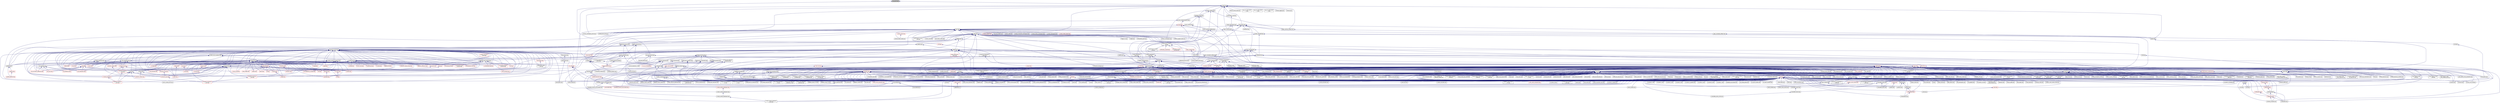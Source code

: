 digraph "put_parcel.hpp"
{
  edge [fontname="Helvetica",fontsize="10",labelfontname="Helvetica",labelfontsize="10"];
  node [fontname="Helvetica",fontsize="10",shape=record];
  Node313 [label="put_parcel.hpp",height=0.2,width=0.4,color="black", fillcolor="grey75", style="filled", fontcolor="black"];
  Node313 -> Node314 [dir="back",color="midnightblue",fontsize="10",style="solid",fontname="Helvetica"];
  Node314 [label="big_boot_barrier.hpp",height=0.2,width=0.4,color="black", fillcolor="white", style="filled",URL="$d4/d0b/big__boot__barrier_8hpp.html"];
  Node314 -> Node315 [dir="back",color="midnightblue",fontsize="10",style="solid",fontname="Helvetica"];
  Node315 [label="addressing_service.cpp",height=0.2,width=0.4,color="black", fillcolor="white", style="filled",URL="$d7/d38/addressing__service_8cpp.html"];
  Node314 -> Node316 [dir="back",color="midnightblue",fontsize="10",style="solid",fontname="Helvetica"];
  Node316 [label="big_boot_barrier.cpp",height=0.2,width=0.4,color="black", fillcolor="white", style="filled",URL="$d9/d5e/big__boot__barrier_8cpp.html"];
  Node314 -> Node317 [dir="back",color="midnightblue",fontsize="10",style="solid",fontname="Helvetica"];
  Node317 [label="runtime_impl.cpp",height=0.2,width=0.4,color="black", fillcolor="white", style="filled",URL="$d2/d28/runtime__impl_8cpp.html"];
  Node313 -> Node318 [dir="back",color="midnightblue",fontsize="10",style="solid",fontname="Helvetica"];
  Node318 [label="apply.hpp",height=0.2,width=0.4,color="black", fillcolor="white", style="filled",URL="$de/d93/runtime_2applier_2apply_8hpp.html"];
  Node318 -> Node319 [dir="back",color="midnightblue",fontsize="10",style="solid",fontname="Helvetica"];
  Node319 [label="simple_central_tuplespace.hpp",height=0.2,width=0.4,color="black", fillcolor="white", style="filled",URL="$d0/d4b/stubs_2simple__central__tuplespace_8hpp.html"];
  Node319 -> Node320 [dir="back",color="midnightblue",fontsize="10",style="solid",fontname="Helvetica"];
  Node320 [label="simple_central_tuplespace.hpp",height=0.2,width=0.4,color="black", fillcolor="white", style="filled",URL="$d5/ddd/simple__central__tuplespace_8hpp.html"];
  Node320 -> Node321 [dir="back",color="midnightblue",fontsize="10",style="solid",fontname="Helvetica"];
  Node321 [label="simple_central_tuplespace\l_client.cpp",height=0.2,width=0.4,color="black", fillcolor="white", style="filled",URL="$d1/d7b/simple__central__tuplespace__client_8cpp.html"];
  Node318 -> Node322 [dir="back",color="midnightblue",fontsize="10",style="solid",fontname="Helvetica"];
  Node322 [label="apply.hpp",height=0.2,width=0.4,color="black", fillcolor="white", style="filled",URL="$d7/d4c/apply_8hpp.html"];
  Node322 -> Node323 [dir="back",color="midnightblue",fontsize="10",style="solid",fontname="Helvetica"];
  Node323 [label="widget.cpp",height=0.2,width=0.4,color="black", fillcolor="white", style="filled",URL="$da/d15/widget_8cpp.html"];
  Node322 -> Node324 [dir="back",color="midnightblue",fontsize="10",style="solid",fontname="Helvetica"];
  Node324 [label="ostream.hpp",height=0.2,width=0.4,color="black", fillcolor="white", style="filled",URL="$d1/d38/ostream_8hpp.html"];
  Node324 -> Node325 [dir="back",color="midnightblue",fontsize="10",style="solid",fontname="Helvetica"];
  Node325 [label="standard_streams.hpp",height=0.2,width=0.4,color="black", fillcolor="white", style="filled",URL="$db/d16/standard__streams_8hpp.html"];
  Node325 -> Node326 [dir="back",color="midnightblue",fontsize="10",style="solid",fontname="Helvetica"];
  Node326 [label="iostreams.hpp",height=0.2,width=0.4,color="red", fillcolor="white", style="filled",URL="$de/d22/iostreams_8hpp.html"];
  Node326 -> Node327 [dir="back",color="midnightblue",fontsize="10",style="solid",fontname="Helvetica"];
  Node327 [label="allgather.cpp",height=0.2,width=0.4,color="black", fillcolor="white", style="filled",URL="$d7/d06/allgather_8cpp.html"];
  Node326 -> Node328 [dir="back",color="midnightblue",fontsize="10",style="solid",fontname="Helvetica"];
  Node328 [label="allgather_and_gate.cpp",height=0.2,width=0.4,color="black", fillcolor="white", style="filled",URL="$d1/d56/allgather__and__gate_8cpp.html"];
  Node326 -> Node329 [dir="back",color="midnightblue",fontsize="10",style="solid",fontname="Helvetica"];
  Node329 [label="async_io_action.cpp",height=0.2,width=0.4,color="black", fillcolor="white", style="filled",URL="$d3/df5/async__io__action_8cpp.html"];
  Node326 -> Node330 [dir="back",color="midnightblue",fontsize="10",style="solid",fontname="Helvetica"];
  Node330 [label="async_io_external.cpp",height=0.2,width=0.4,color="black", fillcolor="white", style="filled",URL="$da/d9a/async__io__external_8cpp.html"];
  Node326 -> Node331 [dir="back",color="midnightblue",fontsize="10",style="solid",fontname="Helvetica"];
  Node331 [label="async_io_low_level.cpp",height=0.2,width=0.4,color="black", fillcolor="white", style="filled",URL="$dc/d10/async__io__low__level_8cpp.html"];
  Node326 -> Node332 [dir="back",color="midnightblue",fontsize="10",style="solid",fontname="Helvetica"];
  Node332 [label="async_io_simple.cpp",height=0.2,width=0.4,color="black", fillcolor="white", style="filled",URL="$da/db7/async__io__simple_8cpp.html"];
  Node326 -> Node333 [dir="back",color="midnightblue",fontsize="10",style="solid",fontname="Helvetica"];
  Node333 [label="os_thread_num.cpp",height=0.2,width=0.4,color="black", fillcolor="white", style="filled",URL="$d2/dfb/os__thread__num_8cpp.html"];
  Node326 -> Node334 [dir="back",color="midnightblue",fontsize="10",style="solid",fontname="Helvetica"];
  Node334 [label="rnd_future_reduce.cpp",height=0.2,width=0.4,color="black", fillcolor="white", style="filled",URL="$d1/db5/rnd__future__reduce_8cpp.html"];
  Node326 -> Node337 [dir="back",color="midnightblue",fontsize="10",style="solid",fontname="Helvetica"];
  Node337 [label="jacobi.cpp",height=0.2,width=0.4,color="black", fillcolor="white", style="filled",URL="$d2/d27/jacobi_8cpp.html"];
  Node326 -> Node338 [dir="back",color="midnightblue",fontsize="10",style="solid",fontname="Helvetica"];
  Node338 [label="stencil_iterator.hpp",height=0.2,width=0.4,color="black", fillcolor="white", style="filled",URL="$dc/d5c/server_2stencil__iterator_8hpp.html"];
  Node338 -> Node339 [dir="back",color="midnightblue",fontsize="10",style="solid",fontname="Helvetica"];
  Node339 [label="solver.hpp",height=0.2,width=0.4,color="red", fillcolor="white", style="filled",URL="$db/d9a/server_2solver_8hpp.html"];
  Node339 -> Node341 [dir="back",color="midnightblue",fontsize="10",style="solid",fontname="Helvetica"];
  Node341 [label="solver.cpp",height=0.2,width=0.4,color="black", fillcolor="white", style="filled",URL="$d6/d94/solver_8cpp.html"];
  Node338 -> Node342 [dir="back",color="midnightblue",fontsize="10",style="solid",fontname="Helvetica"];
  Node342 [label="stencil_iterator.cpp",height=0.2,width=0.4,color="black", fillcolor="white", style="filled",URL="$d6/de1/server_2stencil__iterator_8cpp.html"];
  Node338 -> Node343 [dir="back",color="midnightblue",fontsize="10",style="solid",fontname="Helvetica"];
  Node343 [label="stencil_iterator.cpp",height=0.2,width=0.4,color="black", fillcolor="white", style="filled",URL="$d7/d71/stencil__iterator_8cpp.html"];
  Node326 -> Node344 [dir="back",color="midnightblue",fontsize="10",style="solid",fontname="Helvetica"];
  Node344 [label="grid.cpp",height=0.2,width=0.4,color="black", fillcolor="white", style="filled",URL="$d6/d1b/jacobi__component_2grid_8cpp.html"];
  Node326 -> Node349 [dir="back",color="midnightblue",fontsize="10",style="solid",fontname="Helvetica"];
  Node349 [label="component_ctors.cpp",height=0.2,width=0.4,color="black", fillcolor="white", style="filled",URL="$d3/d2a/component__ctors_8cpp.html"];
  Node326 -> Node350 [dir="back",color="midnightblue",fontsize="10",style="solid",fontname="Helvetica"];
  Node350 [label="component_in_executable.cpp",height=0.2,width=0.4,color="black", fillcolor="white", style="filled",URL="$d8/d4b/component__in__executable_8cpp.html"];
  Node326 -> Node351 [dir="back",color="midnightblue",fontsize="10",style="solid",fontname="Helvetica"];
  Node351 [label="component_inheritance.cpp",height=0.2,width=0.4,color="black", fillcolor="white", style="filled",URL="$d8/d55/component__inheritance_8cpp.html"];
  Node326 -> Node352 [dir="back",color="midnightblue",fontsize="10",style="solid",fontname="Helvetica"];
  Node352 [label="component_with_executor.cpp",height=0.2,width=0.4,color="black", fillcolor="white", style="filled",URL="$d4/d20/component__with__executor_8cpp.html"];
  Node326 -> Node353 [dir="back",color="midnightblue",fontsize="10",style="solid",fontname="Helvetica"];
  Node353 [label="customize_async.cpp",height=0.2,width=0.4,color="black", fillcolor="white", style="filled",URL="$d0/d82/customize__async_8cpp.html"];
  Node326 -> Node354 [dir="back",color="midnightblue",fontsize="10",style="solid",fontname="Helvetica"];
  Node354 [label="enumerate_threads.cpp",height=0.2,width=0.4,color="black", fillcolor="white", style="filled",URL="$d3/dd4/enumerate__threads_8cpp.html"];
  Node326 -> Node355 [dir="back",color="midnightblue",fontsize="10",style="solid",fontname="Helvetica"];
  Node355 [label="error_handling.cpp",height=0.2,width=0.4,color="black", fillcolor="white", style="filled",URL="$d9/d96/error__handling_8cpp.html"];
  Node326 -> Node356 [dir="back",color="midnightblue",fontsize="10",style="solid",fontname="Helvetica"];
  Node356 [label="event_synchronization.cpp",height=0.2,width=0.4,color="black", fillcolor="white", style="filled",URL="$d0/d35/event__synchronization_8cpp.html"];
  Node326 -> Node357 [dir="back",color="midnightblue",fontsize="10",style="solid",fontname="Helvetica"];
  Node357 [label="fractals.cpp",height=0.2,width=0.4,color="black", fillcolor="white", style="filled",URL="$d8/d58/fractals_8cpp.html"];
  Node326 -> Node358 [dir="back",color="midnightblue",fontsize="10",style="solid",fontname="Helvetica"];
  Node358 [label="fractals_executor.cpp",height=0.2,width=0.4,color="black", fillcolor="white", style="filled",URL="$d9/da9/fractals__executor_8cpp.html"];
  Node326 -> Node359 [dir="back",color="midnightblue",fontsize="10",style="solid",fontname="Helvetica"];
  Node359 [label="hello_world.cpp",height=0.2,width=0.4,color="black", fillcolor="white", style="filled",URL="$d0/d67/hello__world_8cpp.html"];
  Node326 -> Node361 [dir="back",color="midnightblue",fontsize="10",style="solid",fontname="Helvetica"];
  Node361 [label="local_channel.cpp",height=0.2,width=0.4,color="black", fillcolor="white", style="filled",URL="$d0/d3e/local__channel_8cpp.html"];
  Node326 -> Node362 [dir="back",color="midnightblue",fontsize="10",style="solid",fontname="Helvetica"];
  Node362 [label="pingpong.cpp",height=0.2,width=0.4,color="black", fillcolor="white", style="filled",URL="$dd/d4d/pingpong_8cpp.html"];
  Node326 -> Node363 [dir="back",color="midnightblue",fontsize="10",style="solid",fontname="Helvetica"];
  Node363 [label="shared_mutex.cpp",height=0.2,width=0.4,color="black", fillcolor="white", style="filled",URL="$da/d0b/shared__mutex_8cpp.html"];
  Node326 -> Node367 [dir="back",color="midnightblue",fontsize="10",style="solid",fontname="Helvetica"];
  Node367 [label="sort_by_key_demo.cpp",height=0.2,width=0.4,color="black", fillcolor="white", style="filled",URL="$da/d20/sort__by__key__demo_8cpp.html"];
  Node326 -> Node369 [dir="back",color="midnightblue",fontsize="10",style="solid",fontname="Helvetica"];
  Node369 [label="vector_counting_dotproduct.cpp",height=0.2,width=0.4,color="black", fillcolor="white", style="filled",URL="$df/de9/vector__counting__dotproduct_8cpp.html"];
  Node326 -> Node370 [dir="back",color="midnightblue",fontsize="10",style="solid",fontname="Helvetica"];
  Node370 [label="vector_zip_dotproduct.cpp",height=0.2,width=0.4,color="black", fillcolor="white", style="filled",URL="$dc/d18/vector__zip__dotproduct_8cpp.html"];
  Node326 -> Node371 [dir="back",color="midnightblue",fontsize="10",style="solid",fontname="Helvetica"];
  Node371 [label="oversubscribing_resource\l_partitioner.cpp",height=0.2,width=0.4,color="black", fillcolor="white", style="filled",URL="$dd/dee/oversubscribing__resource__partitioner_8cpp.html"];
  Node326 -> Node372 [dir="back",color="midnightblue",fontsize="10",style="solid",fontname="Helvetica"];
  Node372 [label="simple_resource_partitioner.cpp",height=0.2,width=0.4,color="black", fillcolor="white", style="filled",URL="$d5/df9/simple__resource__partitioner_8cpp.html"];
  Node326 -> Node321 [dir="back",color="midnightblue",fontsize="10",style="solid",fontname="Helvetica"];
  Node326 -> Node378 [dir="back",color="midnightblue",fontsize="10",style="solid",fontname="Helvetica"];
  Node378 [label="parent_vs_child_stealing.cpp",height=0.2,width=0.4,color="black", fillcolor="white", style="filled",URL="$d2/d07/parent__vs__child__stealing_8cpp.html"];
  Node326 -> Node389 [dir="back",color="midnightblue",fontsize="10",style="solid",fontname="Helvetica"];
  Node389 [label="wait_all_timings.cpp",height=0.2,width=0.4,color="black", fillcolor="white", style="filled",URL="$d5/da1/wait__all__timings_8cpp.html"];
  Node326 -> Node391 [dir="back",color="midnightblue",fontsize="10",style="solid",fontname="Helvetica"];
  Node391 [label="osu_bcast.cpp",height=0.2,width=0.4,color="black", fillcolor="white", style="filled",URL="$d3/dca/osu__bcast_8cpp.html"];
  Node326 -> Node402 [dir="back",color="midnightblue",fontsize="10",style="solid",fontname="Helvetica"];
  Node402 [label="dataflow_future_swap.cpp",height=0.2,width=0.4,color="black", fillcolor="white", style="filled",URL="$dc/d8c/dataflow__future__swap_8cpp.html"];
  Node326 -> Node403 [dir="back",color="midnightblue",fontsize="10",style="solid",fontname="Helvetica"];
  Node403 [label="dataflow_future_swap2.cpp",height=0.2,width=0.4,color="black", fillcolor="white", style="filled",URL="$d1/db3/dataflow__future__swap2_8cpp.html"];
  Node326 -> Node407 [dir="back",color="midnightblue",fontsize="10",style="solid",fontname="Helvetica"];
  Node407 [label="function_serialization\l_728.cpp",height=0.2,width=0.4,color="black", fillcolor="white", style="filled",URL="$d8/db1/function__serialization__728_8cpp.html"];
  Node326 -> Node420 [dir="back",color="midnightblue",fontsize="10",style="solid",fontname="Helvetica"];
  Node420 [label="split_credit.cpp",height=0.2,width=0.4,color="black", fillcolor="white", style="filled",URL="$dc/d1c/split__credit_8cpp.html"];
  Node326 -> Node424 [dir="back",color="midnightblue",fontsize="10",style="solid",fontname="Helvetica"];
  Node424 [label="inheritance_2_classes\l_abstract.cpp",height=0.2,width=0.4,color="black", fillcolor="white", style="filled",URL="$dd/d8e/inheritance__2__classes__abstract_8cpp.html"];
  Node326 -> Node425 [dir="back",color="midnightblue",fontsize="10",style="solid",fontname="Helvetica"];
  Node425 [label="inheritance_2_classes\l_concrete.cpp",height=0.2,width=0.4,color="black", fillcolor="white", style="filled",URL="$d8/dc5/inheritance__2__classes__concrete_8cpp.html"];
  Node326 -> Node426 [dir="back",color="midnightblue",fontsize="10",style="solid",fontname="Helvetica"];
  Node426 [label="inheritance_3_classes\l_1_abstract.cpp",height=0.2,width=0.4,color="black", fillcolor="white", style="filled",URL="$dc/dfb/inheritance__3__classes__1__abstract_8cpp.html"];
  Node326 -> Node427 [dir="back",color="midnightblue",fontsize="10",style="solid",fontname="Helvetica"];
  Node427 [label="inheritance_3_classes\l_2_abstract.cpp",height=0.2,width=0.4,color="black", fillcolor="white", style="filled",URL="$dd/d34/inheritance__3__classes__2__abstract_8cpp.html"];
  Node326 -> Node428 [dir="back",color="midnightblue",fontsize="10",style="solid",fontname="Helvetica"];
  Node428 [label="inheritance_3_classes\l_concrete.cpp",height=0.2,width=0.4,color="black", fillcolor="white", style="filled",URL="$de/d09/inheritance__3__classes__concrete_8cpp.html"];
  Node326 -> Node429 [dir="back",color="midnightblue",fontsize="10",style="solid",fontname="Helvetica"];
  Node429 [label="migrate_component.cpp",height=0.2,width=0.4,color="black", fillcolor="white", style="filled",URL="$dc/d78/migrate__component_8cpp.html"];
  Node325 -> Node436 [dir="back",color="midnightblue",fontsize="10",style="solid",fontname="Helvetica"];
  Node436 [label="component_module.cpp",height=0.2,width=0.4,color="black", fillcolor="white", style="filled",URL="$da/d41/iostreams_2component__module_8cpp.html"];
  Node325 -> Node437 [dir="back",color="midnightblue",fontsize="10",style="solid",fontname="Helvetica"];
  Node437 [label="standard_streams.cpp",height=0.2,width=0.4,color="black", fillcolor="white", style="filled",URL="$da/d60/standard__streams_8cpp.html"];
  Node325 -> Node438 [dir="back",color="midnightblue",fontsize="10",style="solid",fontname="Helvetica"];
  Node438 [label="network_storage.cpp",height=0.2,width=0.4,color="black", fillcolor="white", style="filled",URL="$db/daa/network__storage_8cpp.html"];
  Node325 -> Node439 [dir="back",color="midnightblue",fontsize="10",style="solid",fontname="Helvetica"];
  Node439 [label="simple_profiler.hpp",height=0.2,width=0.4,color="black", fillcolor="white", style="filled",URL="$d8/d02/simple__profiler_8hpp.html"];
  Node439 -> Node438 [dir="back",color="midnightblue",fontsize="10",style="solid",fontname="Helvetica"];
  Node324 -> Node436 [dir="back",color="midnightblue",fontsize="10",style="solid",fontname="Helvetica"];
  Node324 -> Node437 [dir="back",color="midnightblue",fontsize="10",style="solid",fontname="Helvetica"];
  Node322 -> Node440 [dir="back",color="midnightblue",fontsize="10",style="solid",fontname="Helvetica"];
  Node440 [label="apply.hpp",height=0.2,width=0.4,color="black", fillcolor="white", style="filled",URL="$d6/d2c/include_2apply_8hpp.html"];
  Node440 -> Node361 [dir="back",color="midnightblue",fontsize="10",style="solid",fontname="Helvetica"];
  Node440 -> Node441 [dir="back",color="midnightblue",fontsize="10",style="solid",fontname="Helvetica"];
  Node441 [label="fail_compile_const\l_array_argument.cpp",height=0.2,width=0.4,color="black", fillcolor="white", style="filled",URL="$dc/dba/fail__compile__const__array__argument_8cpp.html"];
  Node440 -> Node442 [dir="back",color="midnightblue",fontsize="10",style="solid",fontname="Helvetica"];
  Node442 [label="succeed_compile_const\l_ref_argument.cpp",height=0.2,width=0.4,color="black", fillcolor="white", style="filled",URL="$d9/dc9/succeed__compile__const__ref__argument_8cpp.html"];
  Node440 -> Node443 [dir="back",color="midnightblue",fontsize="10",style="solid",fontname="Helvetica"];
  Node443 [label="apply_colocated.cpp",height=0.2,width=0.4,color="black", fillcolor="white", style="filled",URL="$d5/dd3/apply__colocated_8cpp.html"];
  Node440 -> Node444 [dir="back",color="midnightblue",fontsize="10",style="solid",fontname="Helvetica"];
  Node444 [label="apply_local.cpp",height=0.2,width=0.4,color="black", fillcolor="white", style="filled",URL="$dd/db5/apply__local_8cpp.html"];
  Node440 -> Node445 [dir="back",color="midnightblue",fontsize="10",style="solid",fontname="Helvetica"];
  Node445 [label="apply_local_executor.cpp",height=0.2,width=0.4,color="black", fillcolor="white", style="filled",URL="$db/d84/apply__local__executor_8cpp.html"];
  Node440 -> Node446 [dir="back",color="midnightblue",fontsize="10",style="solid",fontname="Helvetica"];
  Node446 [label="apply_local_executor\l_v1.cpp",height=0.2,width=0.4,color="black", fillcolor="white", style="filled",URL="$dd/d53/apply__local__executor__v1_8cpp.html"];
  Node440 -> Node447 [dir="back",color="midnightblue",fontsize="10",style="solid",fontname="Helvetica"];
  Node447 [label="apply_remote.cpp",height=0.2,width=0.4,color="black", fillcolor="white", style="filled",URL="$d9/d40/apply__remote_8cpp.html"];
  Node440 -> Node448 [dir="back",color="midnightblue",fontsize="10",style="solid",fontname="Helvetica"];
  Node448 [label="apply_remote_client.cpp",height=0.2,width=0.4,color="black", fillcolor="white", style="filled",URL="$d9/def/apply__remote__client_8cpp.html"];
  Node440 -> Node449 [dir="back",color="midnightblue",fontsize="10",style="solid",fontname="Helvetica"];
  Node449 [label="async_continue.cpp",height=0.2,width=0.4,color="black", fillcolor="white", style="filled",URL="$d4/d19/async__continue_8cpp.html"];
  Node440 -> Node450 [dir="back",color="midnightblue",fontsize="10",style="solid",fontname="Helvetica"];
  Node450 [label="async_continue_cb.cpp",height=0.2,width=0.4,color="black", fillcolor="white", style="filled",URL="$df/d37/async__continue__cb_8cpp.html"];
  Node440 -> Node451 [dir="back",color="midnightblue",fontsize="10",style="solid",fontname="Helvetica"];
  Node451 [label="async_continue_cb_colocated.cpp",height=0.2,width=0.4,color="black", fillcolor="white", style="filled",URL="$dd/dce/async__continue__cb__colocated_8cpp.html"];
  Node440 -> Node452 [dir="back",color="midnightblue",fontsize="10",style="solid",fontname="Helvetica"];
  Node452 [label="async_local.cpp",height=0.2,width=0.4,color="black", fillcolor="white", style="filled",URL="$d3/d4c/async__local_8cpp.html"];
  Node440 -> Node453 [dir="back",color="midnightblue",fontsize="10",style="solid",fontname="Helvetica"];
  Node453 [label="async_local_executor.cpp",height=0.2,width=0.4,color="black", fillcolor="white", style="filled",URL="$d4/dce/async__local__executor_8cpp.html"];
  Node440 -> Node454 [dir="back",color="midnightblue",fontsize="10",style="solid",fontname="Helvetica"];
  Node454 [label="async_local_executor\l_v1.cpp",height=0.2,width=0.4,color="black", fillcolor="white", style="filled",URL="$da/d4a/async__local__executor__v1_8cpp.html"];
  Node440 -> Node455 [dir="back",color="midnightblue",fontsize="10",style="solid",fontname="Helvetica"];
  Node455 [label="channel.cpp",height=0.2,width=0.4,color="black", fillcolor="white", style="filled",URL="$dd/d5f/channel_8cpp.html"];
  Node440 -> Node456 [dir="back",color="midnightblue",fontsize="10",style="solid",fontname="Helvetica"];
  Node456 [label="channel_local.cpp",height=0.2,width=0.4,color="black", fillcolor="white", style="filled",URL="$d6/d3e/channel__local_8cpp.html"];
  Node440 -> Node457 [dir="back",color="midnightblue",fontsize="10",style="solid",fontname="Helvetica"];
  Node457 [label="zero_copy_serialization.cpp",height=0.2,width=0.4,color="black", fillcolor="white", style="filled",URL="$d4/dea/zero__copy__serialization_8cpp.html"];
  Node322 -> Node458 [dir="back",color="midnightblue",fontsize="10",style="solid",fontname="Helvetica"];
  Node458 [label="dataflow.hpp",height=0.2,width=0.4,color="black", fillcolor="white", style="filled",URL="$db/d03/lcos_2dataflow_8hpp.html"];
  Node458 -> Node459 [dir="back",color="midnightblue",fontsize="10",style="solid",fontname="Helvetica"];
  Node459 [label="dataflow.hpp",height=0.2,width=0.4,color="black", fillcolor="white", style="filled",URL="$d6/dd8/dataflow_8hpp.html"];
  Node459 -> Node460 [dir="back",color="midnightblue",fontsize="10",style="solid",fontname="Helvetica"];
  Node460 [label="jacobi_hpx.cpp",height=0.2,width=0.4,color="black", fillcolor="white", style="filled",URL="$d8/d72/jacobi__hpx_8cpp.html"];
  Node459 -> Node461 [dir="back",color="midnightblue",fontsize="10",style="solid",fontname="Helvetica"];
  Node461 [label="interest_calculator.cpp",height=0.2,width=0.4,color="black", fillcolor="white", style="filled",URL="$d2/d86/interest__calculator_8cpp.html"];
  Node459 -> Node462 [dir="back",color="midnightblue",fontsize="10",style="solid",fontname="Helvetica"];
  Node462 [label="target_distribution\l_policy.hpp",height=0.2,width=0.4,color="red", fillcolor="white", style="filled",URL="$d4/d4a/compute_2host_2target__distribution__policy_8hpp.html"];
  Node459 -> Node470 [dir="back",color="midnightblue",fontsize="10",style="solid",fontname="Helvetica"];
  Node470 [label="dataflow.hpp",height=0.2,width=0.4,color="black", fillcolor="white", style="filled",URL="$db/db6/include_2dataflow_8hpp.html"];
  Node470 -> Node471 [dir="back",color="midnightblue",fontsize="10",style="solid",fontname="Helvetica"];
  Node471 [label="lcos.hpp",height=0.2,width=0.4,color="black", fillcolor="white", style="filled",URL="$d5/deb/lcos_8hpp.html"];
  Node471 -> Node328 [dir="back",color="midnightblue",fontsize="10",style="solid",fontname="Helvetica"];
  Node471 -> Node472 [dir="back",color="midnightblue",fontsize="10",style="solid",fontname="Helvetica"];
  Node472 [label="apex_balance.cpp",height=0.2,width=0.4,color="black", fillcolor="white", style="filled",URL="$d4/d8e/apex__balance_8cpp.html"];
  Node471 -> Node473 [dir="back",color="midnightblue",fontsize="10",style="solid",fontname="Helvetica"];
  Node473 [label="apex_policy_engine\l_active_thread_count.cpp",height=0.2,width=0.4,color="black", fillcolor="white", style="filled",URL="$d5/d01/apex__policy__engine__active__thread__count_8cpp.html"];
  Node471 -> Node474 [dir="back",color="midnightblue",fontsize="10",style="solid",fontname="Helvetica"];
  Node474 [label="apex_policy_engine\l_events.cpp",height=0.2,width=0.4,color="black", fillcolor="white", style="filled",URL="$df/d0f/apex__policy__engine__events_8cpp.html"];
  Node471 -> Node475 [dir="back",color="midnightblue",fontsize="10",style="solid",fontname="Helvetica"];
  Node475 [label="apex_policy_engine\l_periodic.cpp",height=0.2,width=0.4,color="black", fillcolor="white", style="filled",URL="$d5/d7b/apex__policy__engine__periodic_8cpp.html"];
  Node471 -> Node476 [dir="back",color="midnightblue",fontsize="10",style="solid",fontname="Helvetica"];
  Node476 [label="heartbeat.cpp",height=0.2,width=0.4,color="black", fillcolor="white", style="filled",URL="$d8/d98/heartbeat_8cpp.html"];
  Node471 -> Node477 [dir="back",color="midnightblue",fontsize="10",style="solid",fontname="Helvetica"];
  Node477 [label="hello_world_component.hpp",height=0.2,width=0.4,color="red", fillcolor="white", style="filled",URL="$df/df0/hello__world__component_8hpp.html"];
  Node471 -> Node479 [dir="back",color="midnightblue",fontsize="10",style="solid",fontname="Helvetica"];
  Node479 [label="row.hpp",height=0.2,width=0.4,color="red", fillcolor="white", style="filled",URL="$dc/d69/row_8hpp.html"];
  Node479 -> Node338 [dir="back",color="midnightblue",fontsize="10",style="solid",fontname="Helvetica"];
  Node479 -> Node344 [dir="back",color="midnightblue",fontsize="10",style="solid",fontname="Helvetica"];
  Node471 -> Node481 [dir="back",color="midnightblue",fontsize="10",style="solid",fontname="Helvetica"];
  Node481 [label="stencil_iterator.hpp",height=0.2,width=0.4,color="black", fillcolor="white", style="filled",URL="$d4/dc8/stencil__iterator_8hpp.html"];
  Node481 -> Node339 [dir="back",color="midnightblue",fontsize="10",style="solid",fontname="Helvetica"];
  Node481 -> Node338 [dir="back",color="midnightblue",fontsize="10",style="solid",fontname="Helvetica"];
  Node481 -> Node343 [dir="back",color="midnightblue",fontsize="10",style="solid",fontname="Helvetica"];
  Node471 -> Node338 [dir="back",color="midnightblue",fontsize="10",style="solid",fontname="Helvetica"];
  Node471 -> Node460 [dir="back",color="midnightblue",fontsize="10",style="solid",fontname="Helvetica"];
  Node471 -> Node482 [dir="back",color="midnightblue",fontsize="10",style="solid",fontname="Helvetica"];
  Node482 [label="jacobi_nonuniform_hpx.cpp",height=0.2,width=0.4,color="black", fillcolor="white", style="filled",URL="$de/d56/jacobi__nonuniform__hpx_8cpp.html"];
  Node471 -> Node354 [dir="back",color="midnightblue",fontsize="10",style="solid",fontname="Helvetica"];
  Node471 -> Node483 [dir="back",color="midnightblue",fontsize="10",style="solid",fontname="Helvetica"];
  Node483 [label="fibonacci_await.cpp",height=0.2,width=0.4,color="black", fillcolor="white", style="filled",URL="$dc/d1c/fibonacci__await_8cpp.html"];
  Node471 -> Node484 [dir="back",color="midnightblue",fontsize="10",style="solid",fontname="Helvetica"];
  Node484 [label="fibonacci_dataflow.cpp",height=0.2,width=0.4,color="black", fillcolor="white", style="filled",URL="$df/d3d/fibonacci__dataflow_8cpp.html"];
  Node471 -> Node485 [dir="back",color="midnightblue",fontsize="10",style="solid",fontname="Helvetica"];
  Node485 [label="fibonacci_futures.cpp",height=0.2,width=0.4,color="black", fillcolor="white", style="filled",URL="$d6/de3/fibonacci__futures_8cpp.html"];
  Node471 -> Node486 [dir="back",color="midnightblue",fontsize="10",style="solid",fontname="Helvetica"];
  Node486 [label="fibonacci_futures_distributed.cpp",height=0.2,width=0.4,color="black", fillcolor="white", style="filled",URL="$d1/dc9/fibonacci__futures__distributed_8cpp.html"];
  Node471 -> Node357 [dir="back",color="midnightblue",fontsize="10",style="solid",fontname="Helvetica"];
  Node471 -> Node358 [dir="back",color="midnightblue",fontsize="10",style="solid",fontname="Helvetica"];
  Node471 -> Node487 [dir="back",color="midnightblue",fontsize="10",style="solid",fontname="Helvetica"];
  Node487 [label="fractals_struct.cpp",height=0.2,width=0.4,color="black", fillcolor="white", style="filled",URL="$d8/d2f/fractals__struct_8cpp.html"];
  Node471 -> Node359 [dir="back",color="midnightblue",fontsize="10",style="solid",fontname="Helvetica"];
  Node471 -> Node488 [dir="back",color="midnightblue",fontsize="10",style="solid",fontname="Helvetica"];
  Node488 [label="latch_local.cpp",height=0.2,width=0.4,color="black", fillcolor="white", style="filled",URL="$dd/dd3/latch__local_8cpp.html"];
  Node471 -> Node489 [dir="back",color="midnightblue",fontsize="10",style="solid",fontname="Helvetica"];
  Node489 [label="latch_remote.cpp",height=0.2,width=0.4,color="black", fillcolor="white", style="filled",URL="$df/d59/latch__remote_8cpp.html"];
  Node471 -> Node361 [dir="back",color="midnightblue",fontsize="10",style="solid",fontname="Helvetica"];
  Node471 -> Node362 [dir="back",color="midnightblue",fontsize="10",style="solid",fontname="Helvetica"];
  Node471 -> Node363 [dir="back",color="midnightblue",fontsize="10",style="solid",fontname="Helvetica"];
  Node471 -> Node490 [dir="back",color="midnightblue",fontsize="10",style="solid",fontname="Helvetica"];
  Node490 [label="wait_composition.cpp",height=0.2,width=0.4,color="black", fillcolor="white", style="filled",URL="$d6/d13/wait__composition_8cpp.html"];
  Node471 -> Node491 [dir="back",color="midnightblue",fontsize="10",style="solid",fontname="Helvetica"];
  Node491 [label="sheneos_compare.cpp",height=0.2,width=0.4,color="black", fillcolor="white", style="filled",URL="$dc/d11/sheneos__compare_8cpp.html"];
  Node471 -> Node492 [dir="back",color="midnightblue",fontsize="10",style="solid",fontname="Helvetica"];
  Node492 [label="spell_check_file.cpp",height=0.2,width=0.4,color="black", fillcolor="white", style="filled",URL="$df/df7/spell__check__file_8cpp.html"];
  Node471 -> Node493 [dir="back",color="midnightblue",fontsize="10",style="solid",fontname="Helvetica"];
  Node493 [label="spell_check_simple.cpp",height=0.2,width=0.4,color="black", fillcolor="white", style="filled",URL="$dd/d54/spell__check__simple_8cpp.html"];
  Node471 -> Node321 [dir="back",color="midnightblue",fontsize="10",style="solid",fontname="Helvetica"];
  Node471 -> Node494 [dir="back",color="midnightblue",fontsize="10",style="solid",fontname="Helvetica"];
  Node494 [label="hpx.hpp",height=0.2,width=0.4,color="red", fillcolor="white", style="filled",URL="$d0/daa/hpx_8hpp.html"];
  Node494 -> Node495 [dir="back",color="midnightblue",fontsize="10",style="solid",fontname="Helvetica"];
  Node495 [label="1d_stencil_1.cpp",height=0.2,width=0.4,color="black", fillcolor="white", style="filled",URL="$d2/db1/1d__stencil__1_8cpp.html"];
  Node494 -> Node496 [dir="back",color="midnightblue",fontsize="10",style="solid",fontname="Helvetica"];
  Node496 [label="1d_stencil_2.cpp",height=0.2,width=0.4,color="black", fillcolor="white", style="filled",URL="$d3/dd1/1d__stencil__2_8cpp.html"];
  Node494 -> Node497 [dir="back",color="midnightblue",fontsize="10",style="solid",fontname="Helvetica"];
  Node497 [label="1d_stencil_3.cpp",height=0.2,width=0.4,color="black", fillcolor="white", style="filled",URL="$db/d19/1d__stencil__3_8cpp.html"];
  Node494 -> Node498 [dir="back",color="midnightblue",fontsize="10",style="solid",fontname="Helvetica"];
  Node498 [label="1d_stencil_4.cpp",height=0.2,width=0.4,color="black", fillcolor="white", style="filled",URL="$d1/d7d/1d__stencil__4_8cpp.html"];
  Node494 -> Node499 [dir="back",color="midnightblue",fontsize="10",style="solid",fontname="Helvetica"];
  Node499 [label="1d_stencil_4_parallel.cpp",height=0.2,width=0.4,color="black", fillcolor="white", style="filled",URL="$d6/d05/1d__stencil__4__parallel_8cpp.html"];
  Node494 -> Node500 [dir="back",color="midnightblue",fontsize="10",style="solid",fontname="Helvetica"];
  Node500 [label="1d_stencil_4_repart.cpp",height=0.2,width=0.4,color="black", fillcolor="white", style="filled",URL="$d0/d6b/1d__stencil__4__repart_8cpp.html"];
  Node494 -> Node501 [dir="back",color="midnightblue",fontsize="10",style="solid",fontname="Helvetica"];
  Node501 [label="1d_stencil_4_throttle.cpp",height=0.2,width=0.4,color="black", fillcolor="white", style="filled",URL="$d6/de5/1d__stencil__4__throttle_8cpp.html"];
  Node494 -> Node502 [dir="back",color="midnightblue",fontsize="10",style="solid",fontname="Helvetica"];
  Node502 [label="1d_stencil_5.cpp",height=0.2,width=0.4,color="black", fillcolor="white", style="filled",URL="$d7/d2a/1d__stencil__5_8cpp.html"];
  Node494 -> Node503 [dir="back",color="midnightblue",fontsize="10",style="solid",fontname="Helvetica"];
  Node503 [label="1d_stencil_6.cpp",height=0.2,width=0.4,color="black", fillcolor="white", style="filled",URL="$db/de7/1d__stencil__6_8cpp.html"];
  Node494 -> Node504 [dir="back",color="midnightblue",fontsize="10",style="solid",fontname="Helvetica"];
  Node504 [label="1d_stencil_7.cpp",height=0.2,width=0.4,color="black", fillcolor="white", style="filled",URL="$d4/d5a/1d__stencil__7_8cpp.html"];
  Node494 -> Node505 [dir="back",color="midnightblue",fontsize="10",style="solid",fontname="Helvetica"];
  Node505 [label="1d_stencil_8.cpp",height=0.2,width=0.4,color="black", fillcolor="white", style="filled",URL="$df/de0/1d__stencil__8_8cpp.html"];
  Node494 -> Node506 [dir="back",color="midnightblue",fontsize="10",style="solid",fontname="Helvetica"];
  Node506 [label="accumulator.cpp",height=0.2,width=0.4,color="black", fillcolor="white", style="filled",URL="$d1/d81/accumulator_8cpp.html"];
  Node494 -> Node507 [dir="back",color="midnightblue",fontsize="10",style="solid",fontname="Helvetica"];
  Node507 [label="accumulator.hpp",height=0.2,width=0.4,color="black", fillcolor="white", style="filled",URL="$d4/d9d/server_2accumulator_8hpp.html"];
  Node507 -> Node506 [dir="back",color="midnightblue",fontsize="10",style="solid",fontname="Helvetica"];
  Node507 -> Node508 [dir="back",color="midnightblue",fontsize="10",style="solid",fontname="Helvetica"];
  Node508 [label="accumulator.hpp",height=0.2,width=0.4,color="red", fillcolor="white", style="filled",URL="$d8/d5e/accumulator_8hpp.html"];
  Node494 -> Node510 [dir="back",color="midnightblue",fontsize="10",style="solid",fontname="Helvetica"];
  Node510 [label="template_function_accumulator.hpp",height=0.2,width=0.4,color="black", fillcolor="white", style="filled",URL="$d7/da6/server_2template__function__accumulator_8hpp.html"];
  Node510 -> Node511 [dir="back",color="midnightblue",fontsize="10",style="solid",fontname="Helvetica"];
  Node511 [label="template_function_accumulator.cpp",height=0.2,width=0.4,color="black", fillcolor="white", style="filled",URL="$d5/d02/template__function__accumulator_8cpp.html"];
  Node510 -> Node512 [dir="back",color="midnightblue",fontsize="10",style="solid",fontname="Helvetica"];
  Node512 [label="template_function_accumulator.hpp",height=0.2,width=0.4,color="red", fillcolor="white", style="filled",URL="$d3/de9/template__function__accumulator_8hpp.html"];
  Node494 -> Node514 [dir="back",color="midnightblue",fontsize="10",style="solid",fontname="Helvetica"];
  Node514 [label="template_accumulator.cpp",height=0.2,width=0.4,color="black", fillcolor="white", style="filled",URL="$d0/d4a/template__accumulator_8cpp.html"];
  Node494 -> Node511 [dir="back",color="midnightblue",fontsize="10",style="solid",fontname="Helvetica"];
  Node494 -> Node512 [dir="back",color="midnightblue",fontsize="10",style="solid",fontname="Helvetica"];
  Node494 -> Node515 [dir="back",color="midnightblue",fontsize="10",style="solid",fontname="Helvetica"];
  Node515 [label="allgather_module.cpp",height=0.2,width=0.4,color="black", fillcolor="white", style="filled",URL="$df/de4/allgather__module_8cpp.html"];
  Node494 -> Node327 [dir="back",color="midnightblue",fontsize="10",style="solid",fontname="Helvetica"];
  Node494 -> Node328 [dir="back",color="midnightblue",fontsize="10",style="solid",fontname="Helvetica"];
  Node494 -> Node516 [dir="back",color="midnightblue",fontsize="10",style="solid",fontname="Helvetica"];
  Node516 [label="ag_client.cpp",height=0.2,width=0.4,color="black", fillcolor="white", style="filled",URL="$d4/d5d/ag__client_8cpp.html"];
  Node494 -> Node517 [dir="back",color="midnightblue",fontsize="10",style="solid",fontname="Helvetica"];
  Node517 [label="hpx_thread_phase.cpp",height=0.2,width=0.4,color="black", fillcolor="white", style="filled",URL="$d5/dca/hpx__thread__phase_8cpp.html"];
  Node494 -> Node333 [dir="back",color="midnightblue",fontsize="10",style="solid",fontname="Helvetica"];
  Node494 -> Node518 [dir="back",color="midnightblue",fontsize="10",style="solid",fontname="Helvetica"];
  Node518 [label="cancelable_action.cpp",height=0.2,width=0.4,color="black", fillcolor="white", style="filled",URL="$d5/d0c/cancelable__action_8cpp.html"];
  Node494 -> Node519 [dir="back",color="midnightblue",fontsize="10",style="solid",fontname="Helvetica"];
  Node519 [label="cancelable_action.hpp",height=0.2,width=0.4,color="black", fillcolor="white", style="filled",URL="$d5/d4d/server_2cancelable__action_8hpp.html"];
  Node519 -> Node518 [dir="back",color="midnightblue",fontsize="10",style="solid",fontname="Helvetica"];
  Node519 -> Node520 [dir="back",color="midnightblue",fontsize="10",style="solid",fontname="Helvetica"];
  Node520 [label="cancelable_action.hpp",height=0.2,width=0.4,color="black", fillcolor="white", style="filled",URL="$d0/da3/stubs_2cancelable__action_8hpp.html"];
  Node520 -> Node521 [dir="back",color="midnightblue",fontsize="10",style="solid",fontname="Helvetica"];
  Node521 [label="cancelable_action.hpp",height=0.2,width=0.4,color="black", fillcolor="white", style="filled",URL="$d6/d28/cancelable__action_8hpp.html"];
  Node521 -> Node522 [dir="back",color="midnightblue",fontsize="10",style="solid",fontname="Helvetica"];
  Node522 [label="cancelable_action_client.cpp",height=0.2,width=0.4,color="black", fillcolor="white", style="filled",URL="$d1/db8/cancelable__action__client_8cpp.html"];
  Node494 -> Node520 [dir="back",color="midnightblue",fontsize="10",style="solid",fontname="Helvetica"];
  Node494 -> Node522 [dir="back",color="midnightblue",fontsize="10",style="solid",fontname="Helvetica"];
  Node494 -> Node465 [dir="back",color="midnightblue",fontsize="10",style="solid",fontname="Helvetica"];
  Node465 [label="cublas_matmul.cpp",height=0.2,width=0.4,color="black", fillcolor="white", style="filled",URL="$dd/d84/cublas__matmul_8cpp.html"];
  Node494 -> Node523 [dir="back",color="midnightblue",fontsize="10",style="solid",fontname="Helvetica"];
  Node523 [label="win_perf_counters.cpp",height=0.2,width=0.4,color="black", fillcolor="white", style="filled",URL="$d8/d11/win__perf__counters_8cpp.html"];
  Node494 -> Node524 [dir="back",color="midnightblue",fontsize="10",style="solid",fontname="Helvetica"];
  Node524 [label="win_perf_counters.hpp",height=0.2,width=0.4,color="black", fillcolor="white", style="filled",URL="$d5/da7/win__perf__counters_8hpp.html"];
  Node494 -> Node477 [dir="back",color="midnightblue",fontsize="10",style="solid",fontname="Helvetica"];
  Node494 -> Node525 [dir="back",color="midnightblue",fontsize="10",style="solid",fontname="Helvetica"];
  Node525 [label="interpolate1d.cpp",height=0.2,width=0.4,color="black", fillcolor="white", style="filled",URL="$d0/d05/interpolate1d_8cpp.html"];
  Node494 -> Node526 [dir="back",color="midnightblue",fontsize="10",style="solid",fontname="Helvetica"];
  Node526 [label="partition.hpp",height=0.2,width=0.4,color="black", fillcolor="white", style="filled",URL="$d0/d7a/examples_2interpolate1d_2interpolate1d_2partition_8hpp.html"];
  Node526 -> Node525 [dir="back",color="midnightblue",fontsize="10",style="solid",fontname="Helvetica"];
  Node526 -> Node527 [dir="back",color="midnightblue",fontsize="10",style="solid",fontname="Helvetica"];
  Node527 [label="interpolate1d.hpp",height=0.2,width=0.4,color="red", fillcolor="white", style="filled",URL="$d4/dc7/interpolate1d_8hpp.html"];
  Node527 -> Node525 [dir="back",color="midnightblue",fontsize="10",style="solid",fontname="Helvetica"];
  Node494 -> Node529 [dir="back",color="midnightblue",fontsize="10",style="solid",fontname="Helvetica"];
  Node529 [label="partition.hpp",height=0.2,width=0.4,color="black", fillcolor="white", style="filled",URL="$d0/dff/examples_2interpolate1d_2interpolate1d_2server_2partition_8hpp.html"];
  Node529 -> Node526 [dir="back",color="midnightblue",fontsize="10",style="solid",fontname="Helvetica"];
  Node529 -> Node530 [dir="back",color="midnightblue",fontsize="10",style="solid",fontname="Helvetica"];
  Node530 [label="partition.cpp",height=0.2,width=0.4,color="black", fillcolor="white", style="filled",URL="$d0/d4f/examples_2interpolate1d_2interpolate1d_2server_2partition_8cpp.html"];
  Node494 -> Node527 [dir="back",color="midnightblue",fontsize="10",style="solid",fontname="Helvetica"];
  Node494 -> Node531 [dir="back",color="midnightblue",fontsize="10",style="solid",fontname="Helvetica"];
  Node531 [label="read_values.cpp",height=0.2,width=0.4,color="black", fillcolor="white", style="filled",URL="$d0/d8c/interpolate1d_2interpolate1d_2read__values_8cpp.html"];
  Node494 -> Node530 [dir="back",color="midnightblue",fontsize="10",style="solid",fontname="Helvetica"];
  Node494 -> Node337 [dir="back",color="midnightblue",fontsize="10",style="solid",fontname="Helvetica"];
  Node494 -> Node344 [dir="back",color="midnightblue",fontsize="10",style="solid",fontname="Helvetica"];
  Node494 -> Node532 [dir="back",color="midnightblue",fontsize="10",style="solid",fontname="Helvetica"];
  Node532 [label="row.cpp",height=0.2,width=0.4,color="black", fillcolor="white", style="filled",URL="$d3/d86/server_2row_8cpp.html"];
  Node494 -> Node341 [dir="back",color="midnightblue",fontsize="10",style="solid",fontname="Helvetica"];
  Node494 -> Node342 [dir="back",color="midnightblue",fontsize="10",style="solid",fontname="Helvetica"];
  Node494 -> Node343 [dir="back",color="midnightblue",fontsize="10",style="solid",fontname="Helvetica"];
  Node494 -> Node533 [dir="back",color="midnightblue",fontsize="10",style="solid",fontname="Helvetica"];
  Node533 [label="jacobi.cpp",height=0.2,width=0.4,color="black", fillcolor="white", style="filled",URL="$d3/d44/smp_2jacobi_8cpp.html"];
  Node494 -> Node460 [dir="back",color="midnightblue",fontsize="10",style="solid",fontname="Helvetica"];
  Node494 -> Node534 [dir="back",color="midnightblue",fontsize="10",style="solid",fontname="Helvetica"];
  Node534 [label="jacobi_nonuniform.cpp",height=0.2,width=0.4,color="black", fillcolor="white", style="filled",URL="$dd/ddc/jacobi__nonuniform_8cpp.html"];
  Node494 -> Node482 [dir="back",color="midnightblue",fontsize="10",style="solid",fontname="Helvetica"];
  Node494 -> Node535 [dir="back",color="midnightblue",fontsize="10",style="solid",fontname="Helvetica"];
  Node535 [label="nqueen.cpp",height=0.2,width=0.4,color="black", fillcolor="white", style="filled",URL="$db/dca/nqueen_8cpp.html"];
  Node494 -> Node536 [dir="back",color="midnightblue",fontsize="10",style="solid",fontname="Helvetica"];
  Node536 [label="nqueen.hpp",height=0.2,width=0.4,color="red", fillcolor="white", style="filled",URL="$de/d58/server_2nqueen_8hpp.html"];
  Node536 -> Node535 [dir="back",color="midnightblue",fontsize="10",style="solid",fontname="Helvetica"];
  Node494 -> Node539 [dir="back",color="midnightblue",fontsize="10",style="solid",fontname="Helvetica"];
  Node539 [label="nqueen_client.cpp",height=0.2,width=0.4,color="black", fillcolor="white", style="filled",URL="$d3/d5e/nqueen__client_8cpp.html"];
  Node494 -> Node540 [dir="back",color="midnightblue",fontsize="10",style="solid",fontname="Helvetica"];
  Node540 [label="sine.cpp",height=0.2,width=0.4,color="black", fillcolor="white", style="filled",URL="$d3/d0d/server_2sine_8cpp.html"];
  Node494 -> Node541 [dir="back",color="midnightblue",fontsize="10",style="solid",fontname="Helvetica"];
  Node541 [label="sine.hpp",height=0.2,width=0.4,color="black", fillcolor="white", style="filled",URL="$d8/dac/sine_8hpp.html"];
  Node541 -> Node540 [dir="back",color="midnightblue",fontsize="10",style="solid",fontname="Helvetica"];
  Node541 -> Node542 [dir="back",color="midnightblue",fontsize="10",style="solid",fontname="Helvetica"];
  Node542 [label="sine.cpp",height=0.2,width=0.4,color="black", fillcolor="white", style="filled",URL="$d5/dd8/sine_8cpp.html"];
  Node494 -> Node542 [dir="back",color="midnightblue",fontsize="10",style="solid",fontname="Helvetica"];
  Node494 -> Node543 [dir="back",color="midnightblue",fontsize="10",style="solid",fontname="Helvetica"];
  Node543 [label="sine_client.cpp",height=0.2,width=0.4,color="black", fillcolor="white", style="filled",URL="$db/d62/sine__client_8cpp.html"];
  Node494 -> Node544 [dir="back",color="midnightblue",fontsize="10",style="solid",fontname="Helvetica"];
  Node544 [label="qt.cpp",height=0.2,width=0.4,color="black", fillcolor="white", style="filled",URL="$df/d90/qt_8cpp.html"];
  Node494 -> Node545 [dir="back",color="midnightblue",fontsize="10",style="solid",fontname="Helvetica"];
  Node545 [label="queue_client.cpp",height=0.2,width=0.4,color="black", fillcolor="white", style="filled",URL="$d7/d96/queue__client_8cpp.html"];
  Node494 -> Node353 [dir="back",color="midnightblue",fontsize="10",style="solid",fontname="Helvetica"];
  Node494 -> Node546 [dir="back",color="midnightblue",fontsize="10",style="solid",fontname="Helvetica"];
  Node546 [label="data_actions.cpp",height=0.2,width=0.4,color="black", fillcolor="white", style="filled",URL="$dc/d68/data__actions_8cpp.html"];
  Node494 -> Node355 [dir="back",color="midnightblue",fontsize="10",style="solid",fontname="Helvetica"];
  Node494 -> Node356 [dir="back",color="midnightblue",fontsize="10",style="solid",fontname="Helvetica"];
  Node494 -> Node547 [dir="back",color="midnightblue",fontsize="10",style="solid",fontname="Helvetica"];
  Node547 [label="factorial.cpp",height=0.2,width=0.4,color="black", fillcolor="white", style="filled",URL="$d9/d00/factorial_8cpp.html"];
  Node494 -> Node548 [dir="back",color="midnightblue",fontsize="10",style="solid",fontname="Helvetica"];
  Node548 [label="file_serialization.cpp",height=0.2,width=0.4,color="black", fillcolor="white", style="filled",URL="$de/d58/file__serialization_8cpp.html"];
  Node494 -> Node549 [dir="back",color="midnightblue",fontsize="10",style="solid",fontname="Helvetica"];
  Node549 [label="init_globally.cpp",height=0.2,width=0.4,color="black", fillcolor="white", style="filled",URL="$d6/dad/init__globally_8cpp.html"];
  Node494 -> Node461 [dir="back",color="midnightblue",fontsize="10",style="solid",fontname="Helvetica"];
  Node494 -> Node550 [dir="back",color="midnightblue",fontsize="10",style="solid",fontname="Helvetica"];
  Node550 [label="non_atomic_rma.cpp",height=0.2,width=0.4,color="black", fillcolor="white", style="filled",URL="$d7/d8b/non__atomic__rma_8cpp.html"];
  Node494 -> Node551 [dir="back",color="midnightblue",fontsize="10",style="solid",fontname="Helvetica"];
  Node551 [label="partitioned_vector\l_spmd_foreach.cpp",height=0.2,width=0.4,color="black", fillcolor="white", style="filled",URL="$db/d7c/partitioned__vector__spmd__foreach_8cpp.html"];
  Node494 -> Node552 [dir="back",color="midnightblue",fontsize="10",style="solid",fontname="Helvetica"];
  Node552 [label="pipeline1.cpp",height=0.2,width=0.4,color="black", fillcolor="white", style="filled",URL="$d5/d77/pipeline1_8cpp.html"];
  Node494 -> Node553 [dir="back",color="midnightblue",fontsize="10",style="solid",fontname="Helvetica"];
  Node553 [label="quicksort.cpp",height=0.2,width=0.4,color="black", fillcolor="white", style="filled",URL="$d3/d1e/quicksort_8cpp.html"];
  Node494 -> Node554 [dir="back",color="midnightblue",fontsize="10",style="solid",fontname="Helvetica"];
  Node554 [label="receive_buffer.cpp",height=0.2,width=0.4,color="black", fillcolor="white", style="filled",URL="$d7/d10/receive__buffer_8cpp.html"];
  Node494 -> Node555 [dir="back",color="midnightblue",fontsize="10",style="solid",fontname="Helvetica"];
  Node555 [label="safe_object.cpp",height=0.2,width=0.4,color="black", fillcolor="white", style="filled",URL="$dd/d52/safe__object_8cpp.html"];
  Node494 -> Node367 [dir="back",color="midnightblue",fontsize="10",style="solid",fontname="Helvetica"];
  Node494 -> Node556 [dir="back",color="midnightblue",fontsize="10",style="solid",fontname="Helvetica"];
  Node556 [label="timed_wake.cpp",height=0.2,width=0.4,color="black", fillcolor="white", style="filled",URL="$d8/df9/timed__wake_8cpp.html"];
  Node494 -> Node369 [dir="back",color="midnightblue",fontsize="10",style="solid",fontname="Helvetica"];
  Node494 -> Node370 [dir="back",color="midnightblue",fontsize="10",style="solid",fontname="Helvetica"];
  Node494 -> Node557 [dir="back",color="midnightblue",fontsize="10",style="solid",fontname="Helvetica"];
  Node557 [label="zerocopy_rdma.cpp",height=0.2,width=0.4,color="black", fillcolor="white", style="filled",URL="$d1/dad/zerocopy__rdma_8cpp.html"];
  Node494 -> Node558 [dir="back",color="midnightblue",fontsize="10",style="solid",fontname="Helvetica"];
  Node558 [label="random_mem_access.cpp",height=0.2,width=0.4,color="black", fillcolor="white", style="filled",URL="$d1/d51/random__mem__access_8cpp.html"];
  Node494 -> Node559 [dir="back",color="midnightblue",fontsize="10",style="solid",fontname="Helvetica"];
  Node559 [label="random_mem_access.hpp",height=0.2,width=0.4,color="red", fillcolor="white", style="filled",URL="$d0/d19/server_2random__mem__access_8hpp.html"];
  Node559 -> Node558 [dir="back",color="midnightblue",fontsize="10",style="solid",fontname="Helvetica"];
  Node494 -> Node562 [dir="back",color="midnightblue",fontsize="10",style="solid",fontname="Helvetica"];
  Node562 [label="random_mem_access_client.cpp",height=0.2,width=0.4,color="black", fillcolor="white", style="filled",URL="$df/d1b/random__mem__access__client_8cpp.html"];
  Node494 -> Node371 [dir="back",color="midnightblue",fontsize="10",style="solid",fontname="Helvetica"];
  Node494 -> Node372 [dir="back",color="midnightblue",fontsize="10",style="solid",fontname="Helvetica"];
  Node494 -> Node563 [dir="back",color="midnightblue",fontsize="10",style="solid",fontname="Helvetica"];
  Node563 [label="dimension.hpp",height=0.2,width=0.4,color="red", fillcolor="white", style="filled",URL="$d6/d39/sheneos_2sheneos_2dimension_8hpp.html"];
  Node563 -> Node569 [dir="back",color="midnightblue",fontsize="10",style="solid",fontname="Helvetica"];
  Node569 [label="partition3d.hpp",height=0.2,width=0.4,color="red", fillcolor="white", style="filled",URL="$dd/dbf/server_2partition3d_8hpp.html"];
  Node569 -> Node570 [dir="back",color="midnightblue",fontsize="10",style="solid",fontname="Helvetica"];
  Node570 [label="partition3d.hpp",height=0.2,width=0.4,color="black", fillcolor="white", style="filled",URL="$d1/d50/partition3d_8hpp.html"];
  Node570 -> Node566 [dir="back",color="midnightblue",fontsize="10",style="solid",fontname="Helvetica"];
  Node566 [label="interpolator.cpp",height=0.2,width=0.4,color="black", fillcolor="white", style="filled",URL="$d5/d02/interpolator_8cpp.html"];
  Node570 -> Node571 [dir="back",color="midnightblue",fontsize="10",style="solid",fontname="Helvetica"];
  Node571 [label="interpolator.hpp",height=0.2,width=0.4,color="red", fillcolor="white", style="filled",URL="$dc/d3b/interpolator_8hpp.html"];
  Node571 -> Node566 [dir="back",color="midnightblue",fontsize="10",style="solid",fontname="Helvetica"];
  Node571 -> Node491 [dir="back",color="midnightblue",fontsize="10",style="solid",fontname="Helvetica"];
  Node494 -> Node566 [dir="back",color="midnightblue",fontsize="10",style="solid",fontname="Helvetica"];
  Node494 -> Node570 [dir="back",color="midnightblue",fontsize="10",style="solid",fontname="Helvetica"];
  Node494 -> Node569 [dir="back",color="midnightblue",fontsize="10",style="solid",fontname="Helvetica"];
  Node494 -> Node571 [dir="back",color="midnightblue",fontsize="10",style="solid",fontname="Helvetica"];
  Node494 -> Node574 [dir="back",color="midnightblue",fontsize="10",style="solid",fontname="Helvetica"];
  Node574 [label="configuration.hpp",height=0.2,width=0.4,color="red", fillcolor="white", style="filled",URL="$dc/d0a/configuration_8hpp.html"];
  Node574 -> Node571 [dir="back",color="midnightblue",fontsize="10",style="solid",fontname="Helvetica"];
  Node494 -> Node580 [dir="back",color="midnightblue",fontsize="10",style="solid",fontname="Helvetica"];
  Node580 [label="throttle.hpp",height=0.2,width=0.4,color="red", fillcolor="white", style="filled",URL="$db/dc9/server_2throttle_8hpp.html"];
  Node494 -> Node593 [dir="back",color="midnightblue",fontsize="10",style="solid",fontname="Helvetica"];
  Node593 [label="simple_central_tuplespace.hpp",height=0.2,width=0.4,color="red", fillcolor="white", style="filled",URL="$db/d69/server_2simple__central__tuplespace_8hpp.html"];
  Node593 -> Node319 [dir="back",color="midnightblue",fontsize="10",style="solid",fontname="Helvetica"];
  Node494 -> Node595 [dir="back",color="midnightblue",fontsize="10",style="solid",fontname="Helvetica"];
  Node595 [label="tuples_warehouse.hpp",height=0.2,width=0.4,color="black", fillcolor="white", style="filled",URL="$da/de6/tuples__warehouse_8hpp.html"];
  Node595 -> Node593 [dir="back",color="midnightblue",fontsize="10",style="solid",fontname="Helvetica"];
  Node494 -> Node438 [dir="back",color="midnightblue",fontsize="10",style="solid",fontname="Helvetica"];
  Node494 -> Node439 [dir="back",color="midnightblue",fontsize="10",style="solid",fontname="Helvetica"];
  Node494 -> Node391 [dir="back",color="midnightblue",fontsize="10",style="solid",fontname="Helvetica"];
  Node494 -> Node610 [dir="back",color="midnightblue",fontsize="10",style="solid",fontname="Helvetica"];
  Node610 [label="action_move_semantics.cpp",height=0.2,width=0.4,color="black", fillcolor="white", style="filled",URL="$d4/db3/action__move__semantics_8cpp.html"];
  Node494 -> Node612 [dir="back",color="midnightblue",fontsize="10",style="solid",fontname="Helvetica"];
  Node612 [label="duplicate_id_registration\l_1596.cpp",height=0.2,width=0.4,color="black", fillcolor="white", style="filled",URL="$db/d8d/duplicate__id__registration__1596_8cpp.html"];
  Node494 -> Node615 [dir="back",color="midnightblue",fontsize="10",style="solid",fontname="Helvetica"];
  Node615 [label="send_gid_keep_component\l_1624.cpp",height=0.2,width=0.4,color="black", fillcolor="white", style="filled",URL="$d9/d49/send__gid__keep__component__1624_8cpp.html"];
  Node494 -> Node616 [dir="back",color="midnightblue",fontsize="10",style="solid",fontname="Helvetica"];
  Node616 [label="algorithms.cc",height=0.2,width=0.4,color="black", fillcolor="white", style="filled",URL="$d5/d1b/algorithms_8cc.html"];
  Node494 -> Node617 [dir="back",color="midnightblue",fontsize="10",style="solid",fontname="Helvetica"];
  Node617 [label="matrix_hpx.hh",height=0.2,width=0.4,color="red", fillcolor="white", style="filled",URL="$d5/d89/matrix__hpx_8hh.html"];
  Node617 -> Node616 [dir="back",color="midnightblue",fontsize="10",style="solid",fontname="Helvetica"];
  Node494 -> Node622 [dir="back",color="midnightblue",fontsize="10",style="solid",fontname="Helvetica"];
  Node622 [label="block_matrix.cc",height=0.2,width=0.4,color="black", fillcolor="white", style="filled",URL="$de/d88/block__matrix_8cc.html"];
  Node494 -> Node629 [dir="back",color="midnightblue",fontsize="10",style="solid",fontname="Helvetica"];
  Node629 [label="id_type_ref_counting\l_1032.cpp",height=0.2,width=0.4,color="black", fillcolor="white", style="filled",URL="$d8/dfd/id__type__ref__counting__1032_8cpp.html"];
  Node494 -> Node632 [dir="back",color="midnightblue",fontsize="10",style="solid",fontname="Helvetica"];
  Node632 [label="async_unwrap_1037.cpp",height=0.2,width=0.4,color="black", fillcolor="white", style="filled",URL="$d4/d13/async__unwrap__1037_8cpp.html"];
  Node494 -> Node633 [dir="back",color="midnightblue",fontsize="10",style="solid",fontname="Helvetica"];
  Node633 [label="barrier_hang.cpp",height=0.2,width=0.4,color="black", fillcolor="white", style="filled",URL="$dd/d8b/barrier__hang_8cpp.html"];
  Node494 -> Node637 [dir="back",color="midnightblue",fontsize="10",style="solid",fontname="Helvetica"];
  Node637 [label="dataflow_const_functor\l_773.cpp",height=0.2,width=0.4,color="black", fillcolor="white", style="filled",URL="$d3/df2/dataflow__const__functor__773_8cpp.html"];
  Node494 -> Node402 [dir="back",color="midnightblue",fontsize="10",style="solid",fontname="Helvetica"];
  Node494 -> Node403 [dir="back",color="midnightblue",fontsize="10",style="solid",fontname="Helvetica"];
  Node494 -> Node638 [dir="back",color="midnightblue",fontsize="10",style="solid",fontname="Helvetica"];
  Node638 [label="dataflow_launch_775.cpp",height=0.2,width=0.4,color="black", fillcolor="white", style="filled",URL="$d7/d0d/dataflow__launch__775_8cpp.html"];
  Node494 -> Node640 [dir="back",color="midnightblue",fontsize="10",style="solid",fontname="Helvetica"];
  Node640 [label="dataflow_using_774.cpp",height=0.2,width=0.4,color="black", fillcolor="white", style="filled",URL="$d7/dfa/dataflow__using__774_8cpp.html"];
  Node494 -> Node654 [dir="back",color="midnightblue",fontsize="10",style="solid",fontname="Helvetica"];
  Node654 [label="set_hpx_limit_798.cpp",height=0.2,width=0.4,color="black", fillcolor="white", style="filled",URL="$d2/dfb/set__hpx__limit__798_8cpp.html"];
  Node494 -> Node656 [dir="back",color="midnightblue",fontsize="10",style="solid",fontname="Helvetica"];
  Node656 [label="shared_stated_leaked\l_1211.cpp",height=0.2,width=0.4,color="black", fillcolor="white", style="filled",URL="$dc/dce/shared__stated__leaked__1211_8cpp.html"];
  Node494 -> Node679 [dir="back",color="midnightblue",fontsize="10",style="solid",fontname="Helvetica"];
  Node679 [label="thread_pool_executor\l_1114.cpp",height=0.2,width=0.4,color="black", fillcolor="white", style="filled",URL="$d8/d63/thread__pool__executor__1114_8cpp.html"];
  Node494 -> Node688 [dir="back",color="midnightblue",fontsize="10",style="solid",fontname="Helvetica"];
  Node688 [label="managed_refcnt_checker.cpp",height=0.2,width=0.4,color="black", fillcolor="white", style="filled",URL="$d3/d8d/managed__refcnt__checker_8cpp.html"];
  Node494 -> Node696 [dir="back",color="midnightblue",fontsize="10",style="solid",fontname="Helvetica"];
  Node696 [label="simple_mobile_object.cpp",height=0.2,width=0.4,color="black", fillcolor="white", style="filled",URL="$d2/da7/simple__mobile__object_8cpp.html"];
  Node494 -> Node693 [dir="back",color="midnightblue",fontsize="10",style="solid",fontname="Helvetica"];
  Node693 [label="simple_refcnt_checker.cpp",height=0.2,width=0.4,color="black", fillcolor="white", style="filled",URL="$df/d16/simple__refcnt__checker_8cpp.html"];
  Node494 -> Node703 [dir="back",color="midnightblue",fontsize="10",style="solid",fontname="Helvetica"];
  Node703 [label="barrier.cpp",height=0.2,width=0.4,color="black", fillcolor="white", style="filled",URL="$df/d63/tests_2unit_2lcos_2barrier_8cpp.html"];
  Node494 -> Node715 [dir="back",color="midnightblue",fontsize="10",style="solid",fontname="Helvetica"];
  Node715 [label="local_event.cpp",height=0.2,width=0.4,color="black", fillcolor="white", style="filled",URL="$df/d9a/local__event_8cpp.html"];
  Node494 -> Node907 [dir="back",color="midnightblue",fontsize="10",style="solid",fontname="Helvetica"];
  Node907 [label="service_executors.cpp",height=0.2,width=0.4,color="black", fillcolor="white", style="filled",URL="$d2/d42/service__executors_8cpp.html"];
  Node494 -> Node910 [dir="back",color="midnightblue",fontsize="10",style="solid",fontname="Helvetica"];
  Node910 [label="this_thread_executors.cpp",height=0.2,width=0.4,color="black", fillcolor="white", style="filled",URL="$d5/da8/tests_2unit_2parallel_2executors_2this__thread__executors_8cpp.html"];
  Node494 -> Node911 [dir="back",color="midnightblue",fontsize="10",style="solid",fontname="Helvetica"];
  Node911 [label="this_thread_executors\l_v1.cpp",height=0.2,width=0.4,color="black", fillcolor="white", style="filled",URL="$d1/d20/this__thread__executors__v1_8cpp.html"];
  Node494 -> Node912 [dir="back",color="midnightblue",fontsize="10",style="solid",fontname="Helvetica"];
  Node912 [label="thread_pool_attached\l_executors.cpp",height=0.2,width=0.4,color="black", fillcolor="white", style="filled",URL="$d9/dfb/tests_2unit_2parallel_2executors_2thread__pool__attached__executors_8cpp.html"];
  Node494 -> Node913 [dir="back",color="midnightblue",fontsize="10",style="solid",fontname="Helvetica"];
  Node913 [label="thread_pool_attached\l_executors_v1.cpp",height=0.2,width=0.4,color="black", fillcolor="white", style="filled",URL="$d2/d5d/thread__pool__attached__executors__v1_8cpp.html"];
  Node494 -> Node914 [dir="back",color="midnightblue",fontsize="10",style="solid",fontname="Helvetica"];
  Node914 [label="thread_pool_executors.cpp",height=0.2,width=0.4,color="black", fillcolor="white", style="filled",URL="$d4/d70/tests_2unit_2parallel_2executors_2thread__pool__executors_8cpp.html"];
  Node494 -> Node915 [dir="back",color="midnightblue",fontsize="10",style="solid",fontname="Helvetica"];
  Node915 [label="thread_pool_executors\l_v1.cpp",height=0.2,width=0.4,color="black", fillcolor="white", style="filled",URL="$d6/d67/thread__pool__executors__v1_8cpp.html"];
  Node494 -> Node916 [dir="back",color="midnightblue",fontsize="10",style="solid",fontname="Helvetica"];
  Node916 [label="thread_pool_os_executors.cpp",height=0.2,width=0.4,color="black", fillcolor="white", style="filled",URL="$da/d9a/tests_2unit_2parallel_2executors_2thread__pool__os__executors_8cpp.html"];
  Node494 -> Node917 [dir="back",color="midnightblue",fontsize="10",style="solid",fontname="Helvetica"];
  Node917 [label="thread_pool_os_executors\l_v1.cpp",height=0.2,width=0.4,color="black", fillcolor="white", style="filled",URL="$d7/d15/thread__pool__os__executors__v1_8cpp.html"];
  Node494 -> Node924 [dir="back",color="midnightblue",fontsize="10",style="solid",fontname="Helvetica"];
  Node924 [label="spmd_block.cpp",height=0.2,width=0.4,color="black", fillcolor="white", style="filled",URL="$d7/dbf/spmd__block_8cpp.html"];
  Node494 -> Node926 [dir="back",color="midnightblue",fontsize="10",style="solid",fontname="Helvetica"];
  Node926 [label="serialize_buffer.cpp",height=0.2,width=0.4,color="black", fillcolor="white", style="filled",URL="$d1/d00/serialize__buffer_8cpp.html"];
  Node471 -> Node378 [dir="back",color="midnightblue",fontsize="10",style="solid",fontname="Helvetica"];
  Node471 -> Node389 [dir="back",color="midnightblue",fontsize="10",style="solid",fontname="Helvetica"];
  Node471 -> Node934 [dir="back",color="midnightblue",fontsize="10",style="solid",fontname="Helvetica"];
  Node934 [label="return_future_2847.cpp",height=0.2,width=0.4,color="black", fillcolor="white", style="filled",URL="$d3/dfe/return__future__2847_8cpp.html"];
  Node471 -> Node935 [dir="back",color="midnightblue",fontsize="10",style="solid",fontname="Helvetica"];
  Node935 [label="return_non_default\l_constructible_2847.cpp",height=0.2,width=0.4,color="black", fillcolor="white", style="filled",URL="$dc/d11/return__non__default__constructible__2847_8cpp.html"];
  Node471 -> Node612 [dir="back",color="midnightblue",fontsize="10",style="solid",fontname="Helvetica"];
  Node471 -> Node615 [dir="back",color="midnightblue",fontsize="10",style="solid",fontname="Helvetica"];
  Node471 -> Node936 [dir="back",color="midnightblue",fontsize="10",style="solid",fontname="Helvetica"];
  Node936 [label="async_action_1813.cpp",height=0.2,width=0.4,color="black", fillcolor="white", style="filled",URL="$db/de6/async__action__1813_8cpp.html"];
  Node471 -> Node937 [dir="back",color="midnightblue",fontsize="10",style="solid",fontname="Helvetica"];
  Node937 [label="async_callback_non\l_deduced_context.cpp",height=0.2,width=0.4,color="black", fillcolor="white", style="filled",URL="$dc/dbb/async__callback__non__deduced__context_8cpp.html"];
  Node471 -> Node938 [dir="back",color="midnightblue",fontsize="10",style="solid",fontname="Helvetica"];
  Node938 [label="broadcast_unwrap_future\l_2885.cpp",height=0.2,width=0.4,color="black", fillcolor="white", style="filled",URL="$da/df6/broadcast__unwrap__future__2885_8cpp.html"];
  Node471 -> Node939 [dir="back",color="midnightblue",fontsize="10",style="solid",fontname="Helvetica"];
  Node939 [label="broadcast_wait_for\l_2822.cpp",height=0.2,width=0.4,color="black", fillcolor="white", style="filled",URL="$dd/de7/broadcast__wait__for__2822_8cpp.html"];
  Node471 -> Node940 [dir="back",color="midnightblue",fontsize="10",style="solid",fontname="Helvetica"];
  Node940 [label="dataflow_791.cpp",height=0.2,width=0.4,color="black", fillcolor="white", style="filled",URL="$d6/da1/dataflow__791_8cpp.html"];
  Node471 -> Node941 [dir="back",color="midnightblue",fontsize="10",style="solid",fontname="Helvetica"];
  Node941 [label="future_range_ambiguity\l_2032.cpp",height=0.2,width=0.4,color="black", fillcolor="white", style="filled",URL="$dc/d4e/future__range__ambiguity__2032_8cpp.html"];
  Node471 -> Node942 [dir="back",color="midnightblue",fontsize="10",style="solid",fontname="Helvetica"];
  Node942 [label="future_timed_wait_1025.cpp",height=0.2,width=0.4,color="black", fillcolor="white", style="filled",URL="$de/d7d/future__timed__wait__1025_8cpp.html"];
  Node471 -> Node943 [dir="back",color="midnightblue",fontsize="10",style="solid",fontname="Helvetica"];
  Node943 [label="shared_future_continuation\l_order.cpp",height=0.2,width=0.4,color="black", fillcolor="white", style="filled",URL="$dd/d1f/shared__future__continuation__order_8cpp.html"];
  Node471 -> Node944 [dir="back",color="midnightblue",fontsize="10",style="solid",fontname="Helvetica"];
  Node944 [label="shared_future_then\l_2166.cpp",height=0.2,width=0.4,color="black", fillcolor="white", style="filled",URL="$d8/dc4/shared__future__then__2166_8cpp.html"];
  Node471 -> Node656 [dir="back",color="midnightblue",fontsize="10",style="solid",fontname="Helvetica"];
  Node471 -> Node945 [dir="back",color="midnightblue",fontsize="10",style="solid",fontname="Helvetica"];
  Node945 [label="sliding_semaphore_2338.cpp",height=0.2,width=0.4,color="black", fillcolor="white", style="filled",URL="$da/da6/sliding__semaphore__2338_8cpp.html"];
  Node471 -> Node946 [dir="back",color="midnightblue",fontsize="10",style="solid",fontname="Helvetica"];
  Node946 [label="wait_for_action_2796.cpp",height=0.2,width=0.4,color="black", fillcolor="white", style="filled",URL="$dc/db9/wait__for__action__2796_8cpp.html"];
  Node471 -> Node679 [dir="back",color="midnightblue",fontsize="10",style="solid",fontname="Helvetica"];
  Node471 -> Node407 [dir="back",color="midnightblue",fontsize="10",style="solid",fontname="Helvetica"];
  Node471 -> Node947 [dir="back",color="midnightblue",fontsize="10",style="solid",fontname="Helvetica"];
  Node947 [label="protect_with_nullary\l_pfo.cpp",height=0.2,width=0.4,color="black", fillcolor="white", style="filled",URL="$df/db5/protect__with__nullary__pfo_8cpp.html"];
  Node471 -> Node948 [dir="back",color="midnightblue",fontsize="10",style="solid",fontname="Helvetica"];
  Node948 [label="tuple_serialization\l_803.cpp",height=0.2,width=0.4,color="black", fillcolor="white", style="filled",URL="$de/d61/tuple__serialization__803_8cpp.html"];
  Node471 -> Node949 [dir="back",color="midnightblue",fontsize="10",style="solid",fontname="Helvetica"];
  Node949 [label="zero_copy_parcels_1001.cpp",height=0.2,width=0.4,color="black", fillcolor="white", style="filled",URL="$da/dfd/zero__copy__parcels__1001_8cpp.html"];
  Node471 -> Node950 [dir="back",color="midnightblue",fontsize="10",style="solid",fontname="Helvetica"];
  Node950 [label="return_future.cpp",height=0.2,width=0.4,color="black", fillcolor="white", style="filled",URL="$d4/dbe/return__future_8cpp.html"];
  Node471 -> Node951 [dir="back",color="midnightblue",fontsize="10",style="solid",fontname="Helvetica"];
  Node951 [label="find_clients_from_prefix.cpp",height=0.2,width=0.4,color="black", fillcolor="white", style="filled",URL="$dc/d15/find__clients__from__prefix_8cpp.html"];
  Node471 -> Node952 [dir="back",color="midnightblue",fontsize="10",style="solid",fontname="Helvetica"];
  Node952 [label="find_ids_from_prefix.cpp",height=0.2,width=0.4,color="black", fillcolor="white", style="filled",URL="$dc/df3/find__ids__from__prefix_8cpp.html"];
  Node471 -> Node953 [dir="back",color="midnightblue",fontsize="10",style="solid",fontname="Helvetica"];
  Node953 [label="get_colocation_id.cpp",height=0.2,width=0.4,color="black", fillcolor="white", style="filled",URL="$dd/d0d/get__colocation__id_8cpp.html"];
  Node471 -> Node420 [dir="back",color="midnightblue",fontsize="10",style="solid",fontname="Helvetica"];
  Node471 -> Node954 [dir="back",color="midnightblue",fontsize="10",style="solid",fontname="Helvetica"];
  Node954 [label="apex_action_count.cpp",height=0.2,width=0.4,color="black", fillcolor="white", style="filled",URL="$d8/de5/apex__action__count_8cpp.html"];
  Node471 -> Node955 [dir="back",color="midnightblue",fontsize="10",style="solid",fontname="Helvetica"];
  Node955 [label="action_invoke_no_more\l_than.cpp",height=0.2,width=0.4,color="black", fillcolor="white", style="filled",URL="$db/d8a/action__invoke__no__more__than_8cpp.html"];
  Node471 -> Node429 [dir="back",color="midnightblue",fontsize="10",style="solid",fontname="Helvetica"];
  Node471 -> Node443 [dir="back",color="midnightblue",fontsize="10",style="solid",fontname="Helvetica"];
  Node471 -> Node444 [dir="back",color="midnightblue",fontsize="10",style="solid",fontname="Helvetica"];
  Node471 -> Node445 [dir="back",color="midnightblue",fontsize="10",style="solid",fontname="Helvetica"];
  Node471 -> Node446 [dir="back",color="midnightblue",fontsize="10",style="solid",fontname="Helvetica"];
  Node471 -> Node447 [dir="back",color="midnightblue",fontsize="10",style="solid",fontname="Helvetica"];
  Node471 -> Node448 [dir="back",color="midnightblue",fontsize="10",style="solid",fontname="Helvetica"];
  Node471 -> Node956 [dir="back",color="midnightblue",fontsize="10",style="solid",fontname="Helvetica"];
  Node956 [label="async_cb_colocated.cpp",height=0.2,width=0.4,color="black", fillcolor="white", style="filled",URL="$d7/d7f/async__cb__colocated_8cpp.html"];
  Node471 -> Node957 [dir="back",color="midnightblue",fontsize="10",style="solid",fontname="Helvetica"];
  Node957 [label="async_cb_remote.cpp",height=0.2,width=0.4,color="black", fillcolor="white", style="filled",URL="$da/d88/async__cb__remote_8cpp.html"];
  Node471 -> Node958 [dir="back",color="midnightblue",fontsize="10",style="solid",fontname="Helvetica"];
  Node958 [label="async_cb_remote_client.cpp",height=0.2,width=0.4,color="black", fillcolor="white", style="filled",URL="$d2/d31/async__cb__remote__client_8cpp.html"];
  Node471 -> Node449 [dir="back",color="midnightblue",fontsize="10",style="solid",fontname="Helvetica"];
  Node471 -> Node450 [dir="back",color="midnightblue",fontsize="10",style="solid",fontname="Helvetica"];
  Node471 -> Node451 [dir="back",color="midnightblue",fontsize="10",style="solid",fontname="Helvetica"];
  Node471 -> Node452 [dir="back",color="midnightblue",fontsize="10",style="solid",fontname="Helvetica"];
  Node471 -> Node453 [dir="back",color="midnightblue",fontsize="10",style="solid",fontname="Helvetica"];
  Node471 -> Node454 [dir="back",color="midnightblue",fontsize="10",style="solid",fontname="Helvetica"];
  Node471 -> Node959 [dir="back",color="midnightblue",fontsize="10",style="solid",fontname="Helvetica"];
  Node959 [label="async_remote.cpp",height=0.2,width=0.4,color="black", fillcolor="white", style="filled",URL="$dd/dd8/async__remote_8cpp.html"];
  Node471 -> Node960 [dir="back",color="midnightblue",fontsize="10",style="solid",fontname="Helvetica"];
  Node960 [label="async_remote_client.cpp",height=0.2,width=0.4,color="black", fillcolor="white", style="filled",URL="$d6/d49/async__remote__client_8cpp.html"];
  Node471 -> Node703 [dir="back",color="midnightblue",fontsize="10",style="solid",fontname="Helvetica"];
  Node471 -> Node961 [dir="back",color="midnightblue",fontsize="10",style="solid",fontname="Helvetica"];
  Node961 [label="broadcast.cpp",height=0.2,width=0.4,color="black", fillcolor="white", style="filled",URL="$d8/d8b/broadcast_8cpp.html"];
  Node471 -> Node962 [dir="back",color="midnightblue",fontsize="10",style="solid",fontname="Helvetica"];
  Node962 [label="broadcast_apply.cpp",height=0.2,width=0.4,color="black", fillcolor="white", style="filled",URL="$dd/de8/broadcast__apply_8cpp.html"];
  Node471 -> Node455 [dir="back",color="midnightblue",fontsize="10",style="solid",fontname="Helvetica"];
  Node471 -> Node456 [dir="back",color="midnightblue",fontsize="10",style="solid",fontname="Helvetica"];
  Node471 -> Node963 [dir="back",color="midnightblue",fontsize="10",style="solid",fontname="Helvetica"];
  Node963 [label="client_then.cpp",height=0.2,width=0.4,color="black", fillcolor="white", style="filled",URL="$d1/d5a/client__then_8cpp.html"];
  Node471 -> Node964 [dir="back",color="midnightblue",fontsize="10",style="solid",fontname="Helvetica"];
  Node964 [label="counting_semaphore.cpp",height=0.2,width=0.4,color="black", fillcolor="white", style="filled",URL="$df/de9/counting__semaphore_8cpp.html"];
  Node471 -> Node965 [dir="back",color="midnightblue",fontsize="10",style="solid",fontname="Helvetica"];
  Node965 [label="fold.cpp",height=0.2,width=0.4,color="black", fillcolor="white", style="filled",URL="$d8/dd8/fold_8cpp.html"];
  Node471 -> Node966 [dir="back",color="midnightblue",fontsize="10",style="solid",fontname="Helvetica"];
  Node966 [label="future.cpp",height=0.2,width=0.4,color="black", fillcolor="white", style="filled",URL="$d6/d4d/future_8cpp.html"];
  Node471 -> Node967 [dir="back",color="midnightblue",fontsize="10",style="solid",fontname="Helvetica"];
  Node967 [label="future_then.cpp",height=0.2,width=0.4,color="black", fillcolor="white", style="filled",URL="$df/da5/future__then_8cpp.html"];
  Node471 -> Node968 [dir="back",color="midnightblue",fontsize="10",style="solid",fontname="Helvetica"];
  Node968 [label="future_then_executor.cpp",height=0.2,width=0.4,color="black", fillcolor="white", style="filled",URL="$df/dbe/future__then__executor_8cpp.html"];
  Node471 -> Node969 [dir="back",color="midnightblue",fontsize="10",style="solid",fontname="Helvetica"];
  Node969 [label="future_then_executor\l_v1.cpp",height=0.2,width=0.4,color="black", fillcolor="white", style="filled",URL="$de/dc5/future__then__executor__v1_8cpp.html"];
  Node471 -> Node715 [dir="back",color="midnightblue",fontsize="10",style="solid",fontname="Helvetica"];
  Node471 -> Node970 [dir="back",color="midnightblue",fontsize="10",style="solid",fontname="Helvetica"];
  Node970 [label="local_latch.cpp",height=0.2,width=0.4,color="black", fillcolor="white", style="filled",URL="$d4/db4/local__latch_8cpp.html"];
  Node471 -> Node971 [dir="back",color="midnightblue",fontsize="10",style="solid",fontname="Helvetica"];
  Node971 [label="local_promise_allocator.cpp",height=0.2,width=0.4,color="black", fillcolor="white", style="filled",URL="$db/df1/local__promise__allocator_8cpp.html"];
  Node471 -> Node972 [dir="back",color="midnightblue",fontsize="10",style="solid",fontname="Helvetica"];
  Node972 [label="test_allocator.hpp",height=0.2,width=0.4,color="black", fillcolor="white", style="filled",URL="$d2/dce/test__allocator_8hpp.html"];
  Node972 -> Node971 [dir="back",color="midnightblue",fontsize="10",style="solid",fontname="Helvetica"];
  Node972 -> Node973 [dir="back",color="midnightblue",fontsize="10",style="solid",fontname="Helvetica"];
  Node973 [label="promise_allocator.cpp",height=0.2,width=0.4,color="black", fillcolor="white", style="filled",URL="$de/d66/promise__allocator_8cpp.html"];
  Node972 -> Node974 [dir="back",color="midnightblue",fontsize="10",style="solid",fontname="Helvetica"];
  Node974 [label="use_allocator.cpp",height=0.2,width=0.4,color="black", fillcolor="white", style="filled",URL="$d6/d1d/use__allocator_8cpp.html"];
  Node471 -> Node975 [dir="back",color="midnightblue",fontsize="10",style="solid",fontname="Helvetica"];
  Node975 [label="packaged_action.cpp",height=0.2,width=0.4,color="black", fillcolor="white", style="filled",URL="$d3/d63/packaged__action_8cpp.html"];
  Node471 -> Node976 [dir="back",color="midnightblue",fontsize="10",style="solid",fontname="Helvetica"];
  Node976 [label="promise.cpp",height=0.2,width=0.4,color="black", fillcolor="white", style="filled",URL="$d1/d4f/tests_2unit_2lcos_2promise_8cpp.html"];
  Node471 -> Node973 [dir="back",color="midnightblue",fontsize="10",style="solid",fontname="Helvetica"];
  Node471 -> Node977 [dir="back",color="midnightblue",fontsize="10",style="solid",fontname="Helvetica"];
  Node977 [label="reduce.cpp",height=0.2,width=0.4,color="black", fillcolor="white", style="filled",URL="$d5/d6d/reduce_8cpp.html"];
  Node471 -> Node978 [dir="back",color="midnightblue",fontsize="10",style="solid",fontname="Helvetica"];
  Node978 [label="remote_latch.cpp",height=0.2,width=0.4,color="black", fillcolor="white", style="filled",URL="$dd/d5d/remote__latch_8cpp.html"];
  Node471 -> Node979 [dir="back",color="midnightblue",fontsize="10",style="solid",fontname="Helvetica"];
  Node979 [label="shared_future.cpp",height=0.2,width=0.4,color="black", fillcolor="white", style="filled",URL="$d3/d69/shared__future_8cpp.html"];
  Node471 -> Node980 [dir="back",color="midnightblue",fontsize="10",style="solid",fontname="Helvetica"];
  Node980 [label="shared_mutex1.cpp",height=0.2,width=0.4,color="black", fillcolor="white", style="filled",URL="$d8/d57/shared__mutex1_8cpp.html"];
  Node471 -> Node981 [dir="back",color="midnightblue",fontsize="10",style="solid",fontname="Helvetica"];
  Node981 [label="shared_mutex2.cpp",height=0.2,width=0.4,color="black", fillcolor="white", style="filled",URL="$d1/d40/shared__mutex2_8cpp.html"];
  Node471 -> Node982 [dir="back",color="midnightblue",fontsize="10",style="solid",fontname="Helvetica"];
  Node982 [label="sliding_semaphore.cpp",height=0.2,width=0.4,color="black", fillcolor="white", style="filled",URL="$d2/d38/sliding__semaphore_8cpp.html"];
  Node471 -> Node983 [dir="back",color="midnightblue",fontsize="10",style="solid",fontname="Helvetica"];
  Node983 [label="split_future.cpp",height=0.2,width=0.4,color="black", fillcolor="white", style="filled",URL="$d0/d69/split__future_8cpp.html"];
  Node471 -> Node984 [dir="back",color="midnightblue",fontsize="10",style="solid",fontname="Helvetica"];
  Node984 [label="split_shared_future.cpp",height=0.2,width=0.4,color="black", fillcolor="white", style="filled",URL="$d2/d00/split__shared__future_8cpp.html"];
  Node471 -> Node974 [dir="back",color="midnightblue",fontsize="10",style="solid",fontname="Helvetica"];
  Node471 -> Node985 [dir="back",color="midnightblue",fontsize="10",style="solid",fontname="Helvetica"];
  Node985 [label="when_all.cpp",height=0.2,width=0.4,color="black", fillcolor="white", style="filled",URL="$da/d18/when__all_8cpp.html"];
  Node471 -> Node986 [dir="back",color="midnightblue",fontsize="10",style="solid",fontname="Helvetica"];
  Node986 [label="when_all_std_array.cpp",height=0.2,width=0.4,color="black", fillcolor="white", style="filled",URL="$d0/dfc/when__all__std__array_8cpp.html"];
  Node471 -> Node987 [dir="back",color="midnightblue",fontsize="10",style="solid",fontname="Helvetica"];
  Node987 [label="when_any.cpp",height=0.2,width=0.4,color="black", fillcolor="white", style="filled",URL="$d7/d30/when__any_8cpp.html"];
  Node471 -> Node988 [dir="back",color="midnightblue",fontsize="10",style="solid",fontname="Helvetica"];
  Node988 [label="when_any_std_array.cpp",height=0.2,width=0.4,color="black", fillcolor="white", style="filled",URL="$d3/d3d/when__any__std__array_8cpp.html"];
  Node471 -> Node989 [dir="back",color="midnightblue",fontsize="10",style="solid",fontname="Helvetica"];
  Node989 [label="when_each.cpp",height=0.2,width=0.4,color="black", fillcolor="white", style="filled",URL="$d0/d95/when__each_8cpp.html"];
  Node471 -> Node990 [dir="back",color="midnightblue",fontsize="10",style="solid",fontname="Helvetica"];
  Node990 [label="when_some.cpp",height=0.2,width=0.4,color="black", fillcolor="white", style="filled",URL="$dc/d48/when__some_8cpp.html"];
  Node471 -> Node991 [dir="back",color="midnightblue",fontsize="10",style="solid",fontname="Helvetica"];
  Node991 [label="when_some_std_array.cpp",height=0.2,width=0.4,color="black", fillcolor="white", style="filled",URL="$df/d4d/when__some__std__array_8cpp.html"];
  Node471 -> Node926 [dir="back",color="midnightblue",fontsize="10",style="solid",fontname="Helvetica"];
  Node471 -> Node992 [dir="back",color="midnightblue",fontsize="10",style="solid",fontname="Helvetica"];
  Node992 [label="thread.cpp",height=0.2,width=0.4,color="black", fillcolor="white", style="filled",URL="$d0/d4e/tests_2unit_2threads_2thread_8cpp.html"];
  Node471 -> Node993 [dir="back",color="midnightblue",fontsize="10",style="solid",fontname="Helvetica"];
  Node993 [label="thread_affinity.cpp",height=0.2,width=0.4,color="black", fillcolor="white", style="filled",URL="$da/dce/thread__affinity_8cpp.html"];
  Node471 -> Node994 [dir="back",color="midnightblue",fontsize="10",style="solid",fontname="Helvetica"];
  Node994 [label="thread_id.cpp",height=0.2,width=0.4,color="black", fillcolor="white", style="filled",URL="$df/d88/thread__id_8cpp.html"];
  Node471 -> Node995 [dir="back",color="midnightblue",fontsize="10",style="solid",fontname="Helvetica"];
  Node995 [label="thread_suspension_executor.cpp",height=0.2,width=0.4,color="black", fillcolor="white", style="filled",URL="$de/d9f/thread__suspension__executor_8cpp.html"];
  Node471 -> Node996 [dir="back",color="midnightblue",fontsize="10",style="solid",fontname="Helvetica"];
  Node996 [label="thread_yield.cpp",height=0.2,width=0.4,color="black", fillcolor="white", style="filled",URL="$dc/d23/thread__yield_8cpp.html"];
  Node471 -> Node997 [dir="back",color="midnightblue",fontsize="10",style="solid",fontname="Helvetica"];
  Node997 [label="tss.cpp",height=0.2,width=0.4,color="black", fillcolor="white", style="filled",URL="$dc/d69/tests_2unit_2threads_2tss_8cpp.html"];
  Node471 -> Node998 [dir="back",color="midnightblue",fontsize="10",style="solid",fontname="Helvetica"];
  Node998 [label="bind_action.cpp",height=0.2,width=0.4,color="black", fillcolor="white", style="filled",URL="$d7/d85/bind__action_8cpp.html"];
  Node459 -> Node999 [dir="back",color="midnightblue",fontsize="10",style="solid",fontname="Helvetica"];
  Node999 [label="local_lcos.hpp",height=0.2,width=0.4,color="red", fillcolor="white", style="filled",URL="$db/d67/local__lcos_8hpp.html"];
  Node999 -> Node510 [dir="back",color="midnightblue",fontsize="10",style="solid",fontname="Helvetica"];
  Node999 -> Node1000 [dir="back",color="midnightblue",fontsize="10",style="solid",fontname="Helvetica"];
  Node1000 [label="allgather_and_gate.hpp",height=0.2,width=0.4,color="black", fillcolor="white", style="filled",URL="$d9/dbb/allgather__and__gate_8hpp.html"];
  Node1000 -> Node515 [dir="back",color="midnightblue",fontsize="10",style="solid",fontname="Helvetica"];
  Node1000 -> Node328 [dir="back",color="midnightblue",fontsize="10",style="solid",fontname="Helvetica"];
  Node1000 -> Node516 [dir="back",color="midnightblue",fontsize="10",style="solid",fontname="Helvetica"];
  Node999 -> Node593 [dir="back",color="midnightblue",fontsize="10",style="solid",fontname="Helvetica"];
  Node999 -> Node471 [dir="back",color="midnightblue",fontsize="10",style="solid",fontname="Helvetica"];
  Node999 -> Node970 [dir="back",color="midnightblue",fontsize="10",style="solid",fontname="Helvetica"];
  Node459 -> Node1001 [dir="back",color="midnightblue",fontsize="10",style="solid",fontname="Helvetica"];
  Node1001 [label="gather.hpp",height=0.2,width=0.4,color="black", fillcolor="white", style="filled",URL="$d8/d2b/gather_8hpp.html"];
  Node1001 -> Node505 [dir="back",color="midnightblue",fontsize="10",style="solid",fontname="Helvetica"];
  Node1001 -> Node471 [dir="back",color="midnightblue",fontsize="10",style="solid",fontname="Helvetica"];
  Node459 -> Node1002 [dir="back",color="midnightblue",fontsize="10",style="solid",fontname="Helvetica"];
  Node1002 [label="rotate.hpp",height=0.2,width=0.4,color="red", fillcolor="white", style="filled",URL="$da/df0/algorithms_2rotate_8hpp.html"];
  Node459 -> Node1016 [dir="back",color="midnightblue",fontsize="10",style="solid",fontname="Helvetica"];
  Node1016 [label="sort.hpp",height=0.2,width=0.4,color="red", fillcolor="white", style="filled",URL="$d3/d10/algorithms_2sort_8hpp.html"];
  Node459 -> Node1023 [dir="back",color="midnightblue",fontsize="10",style="solid",fontname="Helvetica"];
  Node1023 [label="task_block.hpp",height=0.2,width=0.4,color="red", fillcolor="white", style="filled",URL="$de/db7/task__block_8hpp.html"];
  Node459 -> Node1025 [dir="back",color="midnightblue",fontsize="10",style="solid",fontname="Helvetica"];
  Node1025 [label="foreach_partitioner.hpp",height=0.2,width=0.4,color="black", fillcolor="white", style="filled",URL="$de/deb/foreach__partitioner_8hpp.html"];
  Node1025 -> Node1026 [dir="back",color="midnightblue",fontsize="10",style="solid",fontname="Helvetica"];
  Node1026 [label="copy.hpp",height=0.2,width=0.4,color="red", fillcolor="white", style="filled",URL="$d3/d90/algorithms_2copy_8hpp.html"];
  Node1026 -> Node1029 [dir="back",color="midnightblue",fontsize="10",style="solid",fontname="Helvetica"];
  Node1029 [label="remove_copy.hpp",height=0.2,width=0.4,color="red", fillcolor="white", style="filled",URL="$d6/db8/algorithms_2remove__copy_8hpp.html"];
  Node1026 -> Node1032 [dir="back",color="midnightblue",fontsize="10",style="solid",fontname="Helvetica"];
  Node1032 [label="reverse.hpp",height=0.2,width=0.4,color="red", fillcolor="white", style="filled",URL="$d2/df8/algorithms_2reverse_8hpp.html"];
  Node1032 -> Node1002 [dir="back",color="midnightblue",fontsize="10",style="solid",fontname="Helvetica"];
  Node1026 -> Node1002 [dir="back",color="midnightblue",fontsize="10",style="solid",fontname="Helvetica"];
  Node1026 -> Node1035 [dir="back",color="midnightblue",fontsize="10",style="solid",fontname="Helvetica"];
  Node1035 [label="set_difference.hpp",height=0.2,width=0.4,color="red", fillcolor="white", style="filled",URL="$d9/d20/set__difference_8hpp.html"];
  Node1026 -> Node1037 [dir="back",color="midnightblue",fontsize="10",style="solid",fontname="Helvetica"];
  Node1037 [label="set_intersection.hpp",height=0.2,width=0.4,color="red", fillcolor="white", style="filled",URL="$d1/dd5/set__intersection_8hpp.html"];
  Node1026 -> Node1038 [dir="back",color="midnightblue",fontsize="10",style="solid",fontname="Helvetica"];
  Node1038 [label="set_symmetric_difference.hpp",height=0.2,width=0.4,color="red", fillcolor="white", style="filled",URL="$de/da4/set__symmetric__difference_8hpp.html"];
  Node1026 -> Node1039 [dir="back",color="midnightblue",fontsize="10",style="solid",fontname="Helvetica"];
  Node1039 [label="set_union.hpp",height=0.2,width=0.4,color="red", fillcolor="white", style="filled",URL="$d9/d1a/set__union_8hpp.html"];
  Node1025 -> Node1041 [dir="back",color="midnightblue",fontsize="10",style="solid",fontname="Helvetica"];
  Node1041 [label="destroy.hpp",height=0.2,width=0.4,color="red", fillcolor="white", style="filled",URL="$df/dd5/destroy_8hpp.html"];
  Node1025 -> Node1045 [dir="back",color="midnightblue",fontsize="10",style="solid",fontname="Helvetica"];
  Node1045 [label="set_operation.hpp",height=0.2,width=0.4,color="black", fillcolor="white", style="filled",URL="$dc/d52/set__operation_8hpp.html"];
  Node1045 -> Node1035 [dir="back",color="midnightblue",fontsize="10",style="solid",fontname="Helvetica"];
  Node1045 -> Node1037 [dir="back",color="midnightblue",fontsize="10",style="solid",fontname="Helvetica"];
  Node1045 -> Node1038 [dir="back",color="midnightblue",fontsize="10",style="solid",fontname="Helvetica"];
  Node1045 -> Node1039 [dir="back",color="midnightblue",fontsize="10",style="solid",fontname="Helvetica"];
  Node1025 -> Node1046 [dir="back",color="midnightblue",fontsize="10",style="solid",fontname="Helvetica"];
  Node1046 [label="for_each.hpp",height=0.2,width=0.4,color="red", fillcolor="white", style="filled",URL="$d8/d62/algorithms_2for__each_8hpp.html"];
  Node1046 -> Node1047 [dir="back",color="midnightblue",fontsize="10",style="solid",fontname="Helvetica"];
  Node1047 [label="block_allocator.hpp",height=0.2,width=0.4,color="red", fillcolor="white", style="filled",URL="$d9/d7a/block__allocator_8hpp.html"];
  Node1046 -> Node1057 [dir="back",color="midnightblue",fontsize="10",style="solid",fontname="Helvetica"];
  Node1057 [label="fill.hpp",height=0.2,width=0.4,color="red", fillcolor="white", style="filled",URL="$d2/d63/algorithms_2fill_8hpp.html"];
  Node1046 -> Node1061 [dir="back",color="midnightblue",fontsize="10",style="solid",fontname="Helvetica"];
  Node1061 [label="generate.hpp",height=0.2,width=0.4,color="red", fillcolor="white", style="filled",URL="$d5/da9/algorithms_2generate_8hpp.html"];
  Node1061 -> Node1064 [dir="back",color="midnightblue",fontsize="10",style="solid",fontname="Helvetica"];
  Node1064 [label="generate.hpp",height=0.2,width=0.4,color="red", fillcolor="white", style="filled",URL="$d2/d5d/segmented__algorithms_2generate_8hpp.html"];
  Node1046 -> Node1065 [dir="back",color="midnightblue",fontsize="10",style="solid",fontname="Helvetica"];
  Node1065 [label="lexicographical_compare.hpp",height=0.2,width=0.4,color="red", fillcolor="white", style="filled",URL="$d5/ddd/lexicographical__compare_8hpp.html"];
  Node1046 -> Node1067 [dir="back",color="midnightblue",fontsize="10",style="solid",fontname="Helvetica"];
  Node1067 [label="replace.hpp",height=0.2,width=0.4,color="red", fillcolor="white", style="filled",URL="$d6/db6/algorithms_2replace_8hpp.html"];
  Node1046 -> Node1032 [dir="back",color="midnightblue",fontsize="10",style="solid",fontname="Helvetica"];
  Node1046 -> Node1070 [dir="back",color="midnightblue",fontsize="10",style="solid",fontname="Helvetica"];
  Node1070 [label="search.hpp",height=0.2,width=0.4,color="red", fillcolor="white", style="filled",URL="$d7/d6f/search_8hpp.html"];
  Node1046 -> Node1072 [dir="back",color="midnightblue",fontsize="10",style="solid",fontname="Helvetica"];
  Node1072 [label="swap_ranges.hpp",height=0.2,width=0.4,color="red", fillcolor="white", style="filled",URL="$df/d24/swap__ranges_8hpp.html"];
  Node1046 -> Node1075 [dir="back",color="midnightblue",fontsize="10",style="solid",fontname="Helvetica"];
  Node1075 [label="for_each.hpp",height=0.2,width=0.4,color="red", fillcolor="white", style="filled",URL="$de/daa/segmented__algorithms_2for__each_8hpp.html"];
  Node1075 -> Node1076 [dir="back",color="midnightblue",fontsize="10",style="solid",fontname="Helvetica"];
  Node1076 [label="fill.hpp",height=0.2,width=0.4,color="red", fillcolor="white", style="filled",URL="$de/d82/segmented__algorithms_2fill_8hpp.html"];
  Node1046 -> Node1077 [dir="back",color="midnightblue",fontsize="10",style="solid",fontname="Helvetica"];
  Node1077 [label="numa_allocator.hpp",height=0.2,width=0.4,color="red", fillcolor="white", style="filled",URL="$d7/df0/numa__allocator_8hpp.html"];
  Node1025 -> Node1078 [dir="back",color="midnightblue",fontsize="10",style="solid",fontname="Helvetica"];
  Node1078 [label="move.hpp",height=0.2,width=0.4,color="red", fillcolor="white", style="filled",URL="$d4/d71/move_8hpp.html"];
  Node1025 -> Node1080 [dir="back",color="midnightblue",fontsize="10",style="solid",fontname="Helvetica"];
  Node1080 [label="transform.hpp",height=0.2,width=0.4,color="red", fillcolor="white", style="filled",URL="$d4/d47/algorithms_2transform_8hpp.html"];
  Node1080 -> Node1088 [dir="back",color="midnightblue",fontsize="10",style="solid",fontname="Helvetica"];
  Node1088 [label="transform.hpp",height=0.2,width=0.4,color="red", fillcolor="white", style="filled",URL="$d8/d80/segmented__algorithms_2transform_8hpp.html"];
  Node1025 -> Node1089 [dir="back",color="midnightblue",fontsize="10",style="solid",fontname="Helvetica"];
  Node1089 [label="unique.hpp",height=0.2,width=0.4,color="red", fillcolor="white", style="filled",URL="$d8/d56/algorithms_2unique_8hpp.html"];
  Node459 -> Node1093 [dir="back",color="midnightblue",fontsize="10",style="solid",fontname="Helvetica"];
  Node1093 [label="partitioner.hpp",height=0.2,width=0.4,color="black", fillcolor="white", style="filled",URL="$d6/d03/parallel_2util_2partitioner_8hpp.html"];
  Node1093 -> Node1094 [dir="back",color="midnightblue",fontsize="10",style="solid",fontname="Helvetica"];
  Node1094 [label="adjacent_difference.hpp",height=0.2,width=0.4,color="red", fillcolor="white", style="filled",URL="$d1/d17/adjacent__difference_8hpp.html"];
  Node1093 -> Node1098 [dir="back",color="midnightblue",fontsize="10",style="solid",fontname="Helvetica"];
  Node1098 [label="adjacent_find.hpp",height=0.2,width=0.4,color="red", fillcolor="white", style="filled",URL="$d6/d68/adjacent__find_8hpp.html"];
  Node1093 -> Node1100 [dir="back",color="midnightblue",fontsize="10",style="solid",fontname="Helvetica"];
  Node1100 [label="all_any_none.hpp",height=0.2,width=0.4,color="red", fillcolor="white", style="filled",URL="$d8/ddd/all__any__none_8hpp.html"];
  Node1093 -> Node1102 [dir="back",color="midnightblue",fontsize="10",style="solid",fontname="Helvetica"];
  Node1102 [label="count.hpp",height=0.2,width=0.4,color="red", fillcolor="white", style="filled",URL="$d7/d8f/algorithms_2count_8hpp.html"];
  Node1102 -> Node1106 [dir="back",color="midnightblue",fontsize="10",style="solid",fontname="Helvetica"];
  Node1106 [label="count.hpp",height=0.2,width=0.4,color="red", fillcolor="white", style="filled",URL="$d9/dd7/segmented__algorithms_2count_8hpp.html"];
  Node1093 -> Node1045 [dir="back",color="midnightblue",fontsize="10",style="solid",fontname="Helvetica"];
  Node1093 -> Node1107 [dir="back",color="midnightblue",fontsize="10",style="solid",fontname="Helvetica"];
  Node1107 [label="equal.hpp",height=0.2,width=0.4,color="red", fillcolor="white", style="filled",URL="$dc/d0a/equal_8hpp.html"];
  Node1093 -> Node1109 [dir="back",color="midnightblue",fontsize="10",style="solid",fontname="Helvetica"];
  Node1109 [label="exclusive_scan.hpp",height=0.2,width=0.4,color="red", fillcolor="white", style="filled",URL="$d8/d31/algorithms_2exclusive__scan_8hpp.html"];
  Node1109 -> Node1114 [dir="back",color="midnightblue",fontsize="10",style="solid",fontname="Helvetica"];
  Node1114 [label="exclusive_scan.hpp",height=0.2,width=0.4,color="red", fillcolor="white", style="filled",URL="$d0/d53/segmented__algorithms_2exclusive__scan_8hpp.html"];
  Node1114 -> Node1115 [dir="back",color="midnightblue",fontsize="10",style="solid",fontname="Helvetica"];
  Node1115 [label="transform_exclusive\l_scan.hpp",height=0.2,width=0.4,color="red", fillcolor="white", style="filled",URL="$d2/dda/segmented__algorithms_2transform__exclusive__scan_8hpp.html"];
  Node1093 -> Node1118 [dir="back",color="midnightblue",fontsize="10",style="solid",fontname="Helvetica"];
  Node1118 [label="find.hpp",height=0.2,width=0.4,color="red", fillcolor="white", style="filled",URL="$d5/dc1/algorithms_2find_8hpp.html"];
  Node1118 -> Node1120 [dir="back",color="midnightblue",fontsize="10",style="solid",fontname="Helvetica"];
  Node1120 [label="find.hpp",height=0.2,width=0.4,color="red", fillcolor="white", style="filled",URL="$d4/d1f/segmented__algorithms_2find_8hpp.html"];
  Node1093 -> Node1121 [dir="back",color="midnightblue",fontsize="10",style="solid",fontname="Helvetica"];
  Node1121 [label="for_loop.hpp",height=0.2,width=0.4,color="red", fillcolor="white", style="filled",URL="$de/dee/for__loop_8hpp.html"];
  Node1121 -> Node371 [dir="back",color="midnightblue",fontsize="10",style="solid",fontname="Helvetica"];
  Node1121 -> Node372 [dir="back",color="midnightblue",fontsize="10",style="solid",fontname="Helvetica"];
  Node1093 -> Node1123 [dir="back",color="midnightblue",fontsize="10",style="solid",fontname="Helvetica"];
  Node1123 [label="includes.hpp",height=0.2,width=0.4,color="red", fillcolor="white", style="filled",URL="$d5/d6e/includes_8hpp.html"];
  Node1093 -> Node1124 [dir="back",color="midnightblue",fontsize="10",style="solid",fontname="Helvetica"];
  Node1124 [label="inclusive_scan.hpp",height=0.2,width=0.4,color="red", fillcolor="white", style="filled",URL="$da/dbf/algorithms_2inclusive__scan_8hpp.html"];
  Node1124 -> Node1109 [dir="back",color="midnightblue",fontsize="10",style="solid",fontname="Helvetica"];
  Node1124 -> Node1125 [dir="back",color="midnightblue",fontsize="10",style="solid",fontname="Helvetica"];
  Node1125 [label="transform_inclusive\l_scan.hpp",height=0.2,width=0.4,color="red", fillcolor="white", style="filled",URL="$d2/dc9/algorithms_2transform__inclusive__scan_8hpp.html"];
  Node1125 -> Node1126 [dir="back",color="midnightblue",fontsize="10",style="solid",fontname="Helvetica"];
  Node1126 [label="transform_exclusive\l_scan.hpp",height=0.2,width=0.4,color="red", fillcolor="white", style="filled",URL="$d6/d4e/algorithms_2transform__exclusive__scan_8hpp.html"];
  Node1126 -> Node1115 [dir="back",color="midnightblue",fontsize="10",style="solid",fontname="Helvetica"];
  Node1125 -> Node1127 [dir="back",color="midnightblue",fontsize="10",style="solid",fontname="Helvetica"];
  Node1127 [label="transform_inclusive\l_scan.hpp",height=0.2,width=0.4,color="red", fillcolor="white", style="filled",URL="$d7/d20/segmented__algorithms_2transform__inclusive__scan_8hpp.html"];
  Node1124 -> Node1128 [dir="back",color="midnightblue",fontsize="10",style="solid",fontname="Helvetica"];
  Node1128 [label="inclusive_scan.hpp",height=0.2,width=0.4,color="red", fillcolor="white", style="filled",URL="$d8/de5/segmented__algorithms_2inclusive__scan_8hpp.html"];
  Node1128 -> Node1127 [dir="back",color="midnightblue",fontsize="10",style="solid",fontname="Helvetica"];
  Node1093 -> Node1129 [dir="back",color="midnightblue",fontsize="10",style="solid",fontname="Helvetica"];
  Node1129 [label="is_heap.hpp",height=0.2,width=0.4,color="red", fillcolor="white", style="filled",URL="$df/d5d/algorithms_2is__heap_8hpp.html"];
  Node1093 -> Node1133 [dir="back",color="midnightblue",fontsize="10",style="solid",fontname="Helvetica"];
  Node1133 [label="is_partitioned.hpp",height=0.2,width=0.4,color="red", fillcolor="white", style="filled",URL="$d8/dcf/is__partitioned_8hpp.html"];
  Node1093 -> Node1135 [dir="back",color="midnightblue",fontsize="10",style="solid",fontname="Helvetica"];
  Node1135 [label="is_sorted.hpp",height=0.2,width=0.4,color="red", fillcolor="white", style="filled",URL="$d7/d12/is__sorted_8hpp.html"];
  Node1093 -> Node1065 [dir="back",color="midnightblue",fontsize="10",style="solid",fontname="Helvetica"];
  Node1093 -> Node1137 [dir="back",color="midnightblue",fontsize="10",style="solid",fontname="Helvetica"];
  Node1137 [label="minmax.hpp",height=0.2,width=0.4,color="red", fillcolor="white", style="filled",URL="$d0/d81/algorithms_2minmax_8hpp.html"];
  Node1137 -> Node1140 [dir="back",color="midnightblue",fontsize="10",style="solid",fontname="Helvetica"];
  Node1140 [label="minmax.hpp",height=0.2,width=0.4,color="red", fillcolor="white", style="filled",URL="$db/d7e/segmented__algorithms_2minmax_8hpp.html"];
  Node1093 -> Node1141 [dir="back",color="midnightblue",fontsize="10",style="solid",fontname="Helvetica"];
  Node1141 [label="mismatch.hpp",height=0.2,width=0.4,color="red", fillcolor="white", style="filled",URL="$d8/d5c/mismatch_8hpp.html"];
  Node1141 -> Node1065 [dir="back",color="midnightblue",fontsize="10",style="solid",fontname="Helvetica"];
  Node1093 -> Node1143 [dir="back",color="midnightblue",fontsize="10",style="solid",fontname="Helvetica"];
  Node1143 [label="reduce.hpp",height=0.2,width=0.4,color="red", fillcolor="white", style="filled",URL="$d1/da8/parallel_2algorithms_2reduce_8hpp.html"];
  Node1143 -> Node1144 [dir="back",color="midnightblue",fontsize="10",style="solid",fontname="Helvetica"];
  Node1144 [label="reduce.hpp",height=0.2,width=0.4,color="red", fillcolor="white", style="filled",URL="$d8/d1a/parallel_2segmented__algorithms_2reduce_8hpp.html"];
  Node1093 -> Node1070 [dir="back",color="midnightblue",fontsize="10",style="solid",fontname="Helvetica"];
  Node1093 -> Node1126 [dir="back",color="midnightblue",fontsize="10",style="solid",fontname="Helvetica"];
  Node1093 -> Node1125 [dir="back",color="midnightblue",fontsize="10",style="solid",fontname="Helvetica"];
  Node1093 -> Node1145 [dir="back",color="midnightblue",fontsize="10",style="solid",fontname="Helvetica"];
  Node1145 [label="transform_reduce.hpp",height=0.2,width=0.4,color="red", fillcolor="white", style="filled",URL="$d1/da3/algorithms_2transform__reduce_8hpp.html"];
  Node1145 -> Node1148 [dir="back",color="midnightblue",fontsize="10",style="solid",fontname="Helvetica"];
  Node1148 [label="transform_reduce.hpp",height=0.2,width=0.4,color="red", fillcolor="white", style="filled",URL="$d5/da7/segmented__algorithms_2transform__reduce_8hpp.html"];
  Node1093 -> Node1149 [dir="back",color="midnightblue",fontsize="10",style="solid",fontname="Helvetica"];
  Node1149 [label="transform_reduce_binary.hpp",height=0.2,width=0.4,color="red", fillcolor="white", style="filled",URL="$d9/d0f/transform__reduce__binary_8hpp.html"];
  Node459 -> Node1150 [dir="back",color="midnightblue",fontsize="10",style="solid",fontname="Helvetica"];
  Node1150 [label="partitioner_with_cleanup.hpp",height=0.2,width=0.4,color="black", fillcolor="white", style="filled",URL="$d5/ded/partitioner__with__cleanup_8hpp.html"];
  Node1150 -> Node1047 [dir="back",color="midnightblue",fontsize="10",style="solid",fontname="Helvetica"];
  Node1150 -> Node1151 [dir="back",color="midnightblue",fontsize="10",style="solid",fontname="Helvetica"];
  Node1151 [label="uninitialized_copy.hpp",height=0.2,width=0.4,color="red", fillcolor="white", style="filled",URL="$dd/d85/uninitialized__copy_8hpp.html"];
  Node1150 -> Node1153 [dir="back",color="midnightblue",fontsize="10",style="solid",fontname="Helvetica"];
  Node1153 [label="uninitialized_default\l_construct.hpp",height=0.2,width=0.4,color="red", fillcolor="white", style="filled",URL="$db/d72/uninitialized__default__construct_8hpp.html"];
  Node1150 -> Node1155 [dir="back",color="midnightblue",fontsize="10",style="solid",fontname="Helvetica"];
  Node1155 [label="uninitialized_fill.hpp",height=0.2,width=0.4,color="red", fillcolor="white", style="filled",URL="$dc/d5a/uninitialized__fill_8hpp.html"];
  Node1150 -> Node1157 [dir="back",color="midnightblue",fontsize="10",style="solid",fontname="Helvetica"];
  Node1157 [label="uninitialized_move.hpp",height=0.2,width=0.4,color="red", fillcolor="white", style="filled",URL="$d5/d93/uninitialized__move_8hpp.html"];
  Node1150 -> Node1159 [dir="back",color="midnightblue",fontsize="10",style="solid",fontname="Helvetica"];
  Node1159 [label="uninitialized_value\l_construct.hpp",height=0.2,width=0.4,color="red", fillcolor="white", style="filled",URL="$d5/dcf/uninitialized__value__construct_8hpp.html"];
  Node459 -> Node1161 [dir="back",color="midnightblue",fontsize="10",style="solid",fontname="Helvetica"];
  Node1161 [label="scan_partitioner.hpp",height=0.2,width=0.4,color="black", fillcolor="white", style="filled",URL="$dd/d59/scan__partitioner_8hpp.html"];
  Node1161 -> Node1026 [dir="back",color="midnightblue",fontsize="10",style="solid",fontname="Helvetica"];
  Node1161 -> Node1109 [dir="back",color="midnightblue",fontsize="10",style="solid",fontname="Helvetica"];
  Node1161 -> Node1124 [dir="back",color="midnightblue",fontsize="10",style="solid",fontname="Helvetica"];
  Node1161 -> Node1162 [dir="back",color="midnightblue",fontsize="10",style="solid",fontname="Helvetica"];
  Node1162 [label="partition.hpp",height=0.2,width=0.4,color="black", fillcolor="white", style="filled",URL="$db/d01/hpx_2parallel_2algorithms_2partition_8hpp.html"];
  Node1162 -> Node1163 [dir="back",color="midnightblue",fontsize="10",style="solid",fontname="Helvetica"];
  Node1163 [label="parallel_partition.hpp",height=0.2,width=0.4,color="red", fillcolor="white", style="filled",URL="$d5/d82/parallel__partition_8hpp.html"];
  Node1162 -> Node1167 [dir="back",color="midnightblue",fontsize="10",style="solid",fontname="Helvetica"];
  Node1167 [label="partition.hpp",height=0.2,width=0.4,color="red", fillcolor="white", style="filled",URL="$d2/d20/hpx_2parallel_2container__algorithms_2partition_8hpp.html"];
  Node1167 -> Node1163 [dir="back",color="midnightblue",fontsize="10",style="solid",fontname="Helvetica"];
  Node1161 -> Node1126 [dir="back",color="midnightblue",fontsize="10",style="solid",fontname="Helvetica"];
  Node1161 -> Node1125 [dir="back",color="midnightblue",fontsize="10",style="solid",fontname="Helvetica"];
  Node1161 -> Node1089 [dir="back",color="midnightblue",fontsize="10",style="solid",fontname="Helvetica"];
  Node459 -> Node1168 [dir="back",color="midnightblue",fontsize="10",style="solid",fontname="Helvetica"];
  Node1168 [label="binpacking_distribution\l_policy.hpp",height=0.2,width=0.4,color="black", fillcolor="white", style="filled",URL="$d8/d02/binpacking__distribution__policy_8hpp.html"];
  Node1168 -> Node1169 [dir="back",color="midnightblue",fontsize="10",style="solid",fontname="Helvetica"];
  Node1169 [label="components.hpp",height=0.2,width=0.4,color="black", fillcolor="white", style="filled",URL="$d2/d8d/components_8hpp.html"];
  Node1169 -> Node507 [dir="back",color="midnightblue",fontsize="10",style="solid",fontname="Helvetica"];
  Node1169 -> Node508 [dir="back",color="midnightblue",fontsize="10",style="solid",fontname="Helvetica"];
  Node1169 -> Node1170 [dir="back",color="midnightblue",fontsize="10",style="solid",fontname="Helvetica"];
  Node1170 [label="template_accumulator.hpp",height=0.2,width=0.4,color="black", fillcolor="white", style="filled",URL="$d0/d3f/server_2template__accumulator_8hpp.html"];
  Node1170 -> Node1171 [dir="back",color="midnightblue",fontsize="10",style="solid",fontname="Helvetica"];
  Node1171 [label="template_accumulator.hpp",height=0.2,width=0.4,color="red", fillcolor="white", style="filled",URL="$dd/da9/template__accumulator_8hpp.html"];
  Node1169 -> Node510 [dir="back",color="midnightblue",fontsize="10",style="solid",fontname="Helvetica"];
  Node1169 -> Node1171 [dir="back",color="midnightblue",fontsize="10",style="solid",fontname="Helvetica"];
  Node1169 -> Node511 [dir="back",color="midnightblue",fontsize="10",style="solid",fontname="Helvetica"];
  Node1169 -> Node512 [dir="back",color="midnightblue",fontsize="10",style="solid",fontname="Helvetica"];
  Node1169 -> Node515 [dir="back",color="midnightblue",fontsize="10",style="solid",fontname="Helvetica"];
  Node1169 -> Node1173 [dir="back",color="midnightblue",fontsize="10",style="solid",fontname="Helvetica"];
  Node1173 [label="allgather.hpp",height=0.2,width=0.4,color="black", fillcolor="white", style="filled",URL="$d4/d4a/allgather_8hpp.html"];
  Node1173 -> Node515 [dir="back",color="midnightblue",fontsize="10",style="solid",fontname="Helvetica"];
  Node1173 -> Node327 [dir="back",color="midnightblue",fontsize="10",style="solid",fontname="Helvetica"];
  Node1173 -> Node516 [dir="back",color="midnightblue",fontsize="10",style="solid",fontname="Helvetica"];
  Node1169 -> Node1000 [dir="back",color="midnightblue",fontsize="10",style="solid",fontname="Helvetica"];
  Node1169 -> Node518 [dir="back",color="midnightblue",fontsize="10",style="solid",fontname="Helvetica"];
  Node1169 -> Node519 [dir="back",color="midnightblue",fontsize="10",style="solid",fontname="Helvetica"];
  Node1169 -> Node521 [dir="back",color="midnightblue",fontsize="10",style="solid",fontname="Helvetica"];
  Node1169 -> Node477 [dir="back",color="midnightblue",fontsize="10",style="solid",fontname="Helvetica"];
  Node1169 -> Node1174 [dir="back",color="midnightblue",fontsize="10",style="solid",fontname="Helvetica"];
  Node1174 [label="row.hpp",height=0.2,width=0.4,color="black", fillcolor="white", style="filled",URL="$de/d74/server_2row_8hpp.html"];
  Node1174 -> Node479 [dir="back",color="midnightblue",fontsize="10",style="solid",fontname="Helvetica"];
  Node1174 -> Node532 [dir="back",color="midnightblue",fontsize="10",style="solid",fontname="Helvetica"];
  Node1169 -> Node338 [dir="back",color="midnightblue",fontsize="10",style="solid",fontname="Helvetica"];
  Node1169 -> Node339 [dir="back",color="midnightblue",fontsize="10",style="solid",fontname="Helvetica"];
  Node1169 -> Node1175 [dir="back",color="midnightblue",fontsize="10",style="solid",fontname="Helvetica"];
  Node1175 [label="jacobi_component.cpp",height=0.2,width=0.4,color="black", fillcolor="white", style="filled",URL="$d1/d25/jacobi__component_8cpp.html"];
  Node1169 -> Node536 [dir="back",color="midnightblue",fontsize="10",style="solid",fontname="Helvetica"];
  Node1169 -> Node540 [dir="back",color="midnightblue",fontsize="10",style="solid",fontname="Helvetica"];
  Node1169 -> Node349 [dir="back",color="midnightblue",fontsize="10",style="solid",fontname="Helvetica"];
  Node1169 -> Node350 [dir="back",color="midnightblue",fontsize="10",style="solid",fontname="Helvetica"];
  Node1169 -> Node351 [dir="back",color="midnightblue",fontsize="10",style="solid",fontname="Helvetica"];
  Node1169 -> Node352 [dir="back",color="midnightblue",fontsize="10",style="solid",fontname="Helvetica"];
  Node1169 -> Node547 [dir="back",color="midnightblue",fontsize="10",style="solid",fontname="Helvetica"];
  Node1169 -> Node359 [dir="back",color="midnightblue",fontsize="10",style="solid",fontname="Helvetica"];
  Node1169 -> Node488 [dir="back",color="midnightblue",fontsize="10",style="solid",fontname="Helvetica"];
  Node1169 -> Node489 [dir="back",color="midnightblue",fontsize="10",style="solid",fontname="Helvetica"];
  Node1169 -> Node362 [dir="back",color="midnightblue",fontsize="10",style="solid",fontname="Helvetica"];
  Node1169 -> Node559 [dir="back",color="midnightblue",fontsize="10",style="solid",fontname="Helvetica"];
  Node1169 -> Node491 [dir="back",color="midnightblue",fontsize="10",style="solid",fontname="Helvetica"];
  Node1169 -> Node580 [dir="back",color="midnightblue",fontsize="10",style="solid",fontname="Helvetica"];
  Node1169 -> Node584 [dir="back",color="midnightblue",fontsize="10",style="solid",fontname="Helvetica"];
  Node584 [label="throttle_client.cpp",height=0.2,width=0.4,color="black", fillcolor="white", style="filled",URL="$d0/db7/throttle__client_8cpp.html"];
  Node1169 -> Node593 [dir="back",color="midnightblue",fontsize="10",style="solid",fontname="Helvetica"];
  Node1169 -> Node595 [dir="back",color="midnightblue",fontsize="10",style="solid",fontname="Helvetica"];
  Node1169 -> Node320 [dir="back",color="midnightblue",fontsize="10",style="solid",fontname="Helvetica"];
  Node1169 -> Node326 [dir="back",color="midnightblue",fontsize="10",style="solid",fontname="Helvetica"];
  Node1169 -> Node1176 [dir="back",color="midnightblue",fontsize="10",style="solid",fontname="Helvetica"];
  Node1176 [label="runtime.hpp",height=0.2,width=0.4,color="black", fillcolor="white", style="filled",URL="$d5/d15/include_2runtime_8hpp.html"];
  Node1176 -> Node329 [dir="back",color="midnightblue",fontsize="10",style="solid",fontname="Helvetica"];
  Node1176 -> Node330 [dir="back",color="midnightblue",fontsize="10",style="solid",fontname="Helvetica"];
  Node1176 -> Node331 [dir="back",color="midnightblue",fontsize="10",style="solid",fontname="Helvetica"];
  Node1176 -> Node332 [dir="back",color="midnightblue",fontsize="10",style="solid",fontname="Helvetica"];
  Node1176 -> Node334 [dir="back",color="midnightblue",fontsize="10",style="solid",fontname="Helvetica"];
  Node1176 -> Node371 [dir="back",color="midnightblue",fontsize="10",style="solid",fontname="Helvetica"];
  Node1176 -> Node1177 [dir="back",color="midnightblue",fontsize="10",style="solid",fontname="Helvetica"];
  Node1177 [label="system_characteristics.hpp",height=0.2,width=0.4,color="black", fillcolor="white", style="filled",URL="$d0/d07/system__characteristics_8hpp.html"];
  Node1177 -> Node371 [dir="back",color="midnightblue",fontsize="10",style="solid",fontname="Helvetica"];
  Node1177 -> Node372 [dir="back",color="midnightblue",fontsize="10",style="solid",fontname="Helvetica"];
  Node1176 -> Node372 [dir="back",color="midnightblue",fontsize="10",style="solid",fontname="Helvetica"];
  Node1176 -> Node494 [dir="back",color="midnightblue",fontsize="10",style="solid",fontname="Helvetica"];
  Node1176 -> Node1178 [dir="back",color="midnightblue",fontsize="10",style="solid",fontname="Helvetica"];
  Node1178 [label="partitioner.cpp",height=0.2,width=0.4,color="black", fillcolor="white", style="filled",URL="$d6/dab/partitioner_8cpp.html"];
  Node1176 -> Node1179 [dir="back",color="midnightblue",fontsize="10",style="solid",fontname="Helvetica"];
  Node1179 [label="plain_action_move_semantics.cpp",height=0.2,width=0.4,color="black", fillcolor="white", style="filled",URL="$db/d0f/plain__action__move__semantics_8cpp.html"];
  Node1176 -> Node1180 [dir="back",color="midnightblue",fontsize="10",style="solid",fontname="Helvetica"];
  Node1180 [label="future_hang_on_get\l_629.cpp",height=0.2,width=0.4,color="black", fillcolor="white", style="filled",URL="$d6/dfd/future__hang__on__get__629_8cpp.html"];
  Node1176 -> Node1181 [dir="back",color="midnightblue",fontsize="10",style="solid",fontname="Helvetica"];
  Node1181 [label="future_hang_on_then\l_629.cpp",height=0.2,width=0.4,color="black", fillcolor="white", style="filled",URL="$d1/ddc/future__hang__on__then__629_8cpp.html"];
  Node1176 -> Node1182 [dir="back",color="midnightblue",fontsize="10",style="solid",fontname="Helvetica"];
  Node1182 [label="future_hang_on_wait\l_with_callback_629.cpp",height=0.2,width=0.4,color="black", fillcolor="white", style="filled",URL="$d0/d0e/future__hang__on__wait__with__callback__629_8cpp.html"];
  Node1176 -> Node1183 [dir="back",color="midnightblue",fontsize="10",style="solid",fontname="Helvetica"];
  Node1183 [label="all_counters.cpp",height=0.2,width=0.4,color="black", fillcolor="white", style="filled",URL="$d1/d66/all__counters_8cpp.html"];
  Node1176 -> Node993 [dir="back",color="midnightblue",fontsize="10",style="solid",fontname="Helvetica"];
  Node1176 -> Node1184 [dir="back",color="midnightblue",fontsize="10",style="solid",fontname="Helvetica"];
  Node1184 [label="thread_mf.cpp",height=0.2,width=0.4,color="black", fillcolor="white", style="filled",URL="$da/d21/thread__mf_8cpp.html"];
  Node1176 -> Node1185 [dir="back",color="midnightblue",fontsize="10",style="solid",fontname="Helvetica"];
  Node1185 [label="thread_stacksize.cpp",height=0.2,width=0.4,color="black", fillcolor="white", style="filled",URL="$df/d43/thread__stacksize_8cpp.html"];
  Node1176 -> Node1186 [dir="back",color="midnightblue",fontsize="10",style="solid",fontname="Helvetica"];
  Node1186 [label="thread_stacksize_overflow.cpp",height=0.2,width=0.4,color="black", fillcolor="white", style="filled",URL="$d3/dc0/thread__stacksize__overflow_8cpp.html"];
  Node1169 -> Node1187 [dir="back",color="midnightblue",fontsize="10",style="solid",fontname="Helvetica"];
  Node1187 [label="valarray.hpp",height=0.2,width=0.4,color="red", fillcolor="white", style="filled",URL="$dc/d69/valarray_8hpp.html"];
  Node1169 -> Node391 [dir="back",color="midnightblue",fontsize="10",style="solid",fontname="Helvetica"];
  Node1169 -> Node610 [dir="back",color="midnightblue",fontsize="10",style="solid",fontname="Helvetica"];
  Node1169 -> Node1195 [dir="back",color="midnightblue",fontsize="10",style="solid",fontname="Helvetica"];
  Node1195 [label="action_move_semantics.hpp",height=0.2,width=0.4,color="red", fillcolor="white", style="filled",URL="$dc/d37/action__move__semantics_8hpp.html"];
  Node1169 -> Node1197 [dir="back",color="midnightblue",fontsize="10",style="solid",fontname="Helvetica"];
  Node1197 [label="action_move_semantics.hpp",height=0.2,width=0.4,color="black", fillcolor="white", style="filled",URL="$dc/d9e/server_2action__move__semantics_8hpp.html"];
  Node1197 -> Node610 [dir="back",color="midnightblue",fontsize="10",style="solid",fontname="Helvetica"];
  Node1197 -> Node1198 [dir="back",color="midnightblue",fontsize="10",style="solid",fontname="Helvetica"];
  Node1198 [label="action_move_semantics.hpp",height=0.2,width=0.4,color="black", fillcolor="white", style="filled",URL="$d1/da8/stubs_2action__move__semantics_8hpp.html"];
  Node1198 -> Node1195 [dir="back",color="midnightblue",fontsize="10",style="solid",fontname="Helvetica"];
  Node1169 -> Node1198 [dir="back",color="midnightblue",fontsize="10",style="solid",fontname="Helvetica"];
  Node1169 -> Node934 [dir="back",color="midnightblue",fontsize="10",style="solid",fontname="Helvetica"];
  Node1169 -> Node935 [dir="back",color="midnightblue",fontsize="10",style="solid",fontname="Helvetica"];
  Node1169 -> Node612 [dir="back",color="midnightblue",fontsize="10",style="solid",fontname="Helvetica"];
  Node1169 -> Node615 [dir="back",color="midnightblue",fontsize="10",style="solid",fontname="Helvetica"];
  Node1169 -> Node617 [dir="back",color="midnightblue",fontsize="10",style="solid",fontname="Helvetica"];
  Node1169 -> Node616 [dir="back",color="midnightblue",fontsize="10",style="solid",fontname="Helvetica"];
  Node1169 -> Node622 [dir="back",color="midnightblue",fontsize="10",style="solid",fontname="Helvetica"];
  Node1169 -> Node1199 [dir="back",color="midnightblue",fontsize="10",style="solid",fontname="Helvetica"];
  Node1199 [label="server_1950.hpp",height=0.2,width=0.4,color="red", fillcolor="white", style="filled",URL="$df/d5f/server__1950_8hpp.html"];
  Node1169 -> Node1201 [dir="back",color="midnightblue",fontsize="10",style="solid",fontname="Helvetica"];
  Node1201 [label="create_n_components\l_2323.cpp",height=0.2,width=0.4,color="black", fillcolor="white", style="filled",URL="$d9/d8c/create__n__components__2323_8cpp.html"];
  Node1169 -> Node1202 [dir="back",color="midnightblue",fontsize="10",style="solid",fontname="Helvetica"];
  Node1202 [label="create_remote_component\l_2334.cpp",height=0.2,width=0.4,color="black", fillcolor="white", style="filled",URL="$de/d8c/create__remote__component__2334_8cpp.html"];
  Node1169 -> Node1203 [dir="back",color="midnightblue",fontsize="10",style="solid",fontname="Helvetica"];
  Node1203 [label="new_2848.cpp",height=0.2,width=0.4,color="black", fillcolor="white", style="filled",URL="$d1/d12/new__2848_8cpp.html"];
  Node1169 -> Node1204 [dir="back",color="midnightblue",fontsize="10",style="solid",fontname="Helvetica"];
  Node1204 [label="returned_client_2150.cpp",height=0.2,width=0.4,color="black", fillcolor="white", style="filled",URL="$d6/d08/returned__client__2150_8cpp.html"];
  Node1169 -> Node629 [dir="back",color="midnightblue",fontsize="10",style="solid",fontname="Helvetica"];
  Node1169 -> Node936 [dir="back",color="midnightblue",fontsize="10",style="solid",fontname="Helvetica"];
  Node1169 -> Node1205 [dir="back",color="midnightblue",fontsize="10",style="solid",fontname="Helvetica"];
  Node1205 [label="future_serialization\l_1898.cpp",height=0.2,width=0.4,color="black", fillcolor="white", style="filled",URL="$da/dde/future__serialization__1898_8cpp.html"];
  Node1169 -> Node656 [dir="back",color="midnightblue",fontsize="10",style="solid",fontname="Helvetica"];
  Node1169 -> Node950 [dir="back",color="midnightblue",fontsize="10",style="solid",fontname="Helvetica"];
  Node1169 -> Node688 [dir="back",color="midnightblue",fontsize="10",style="solid",fontname="Helvetica"];
  Node1169 -> Node696 [dir="back",color="midnightblue",fontsize="10",style="solid",fontname="Helvetica"];
  Node1169 -> Node693 [dir="back",color="midnightblue",fontsize="10",style="solid",fontname="Helvetica"];
  Node1169 -> Node951 [dir="back",color="midnightblue",fontsize="10",style="solid",fontname="Helvetica"];
  Node1169 -> Node952 [dir="back",color="midnightblue",fontsize="10",style="solid",fontname="Helvetica"];
  Node1169 -> Node953 [dir="back",color="midnightblue",fontsize="10",style="solid",fontname="Helvetica"];
  Node1169 -> Node1206 [dir="back",color="midnightblue",fontsize="10",style="solid",fontname="Helvetica"];
  Node1206 [label="test_component.hpp",height=0.2,width=0.4,color="red", fillcolor="white", style="filled",URL="$dc/daa/test__component_8hpp.html"];
  Node1169 -> Node955 [dir="back",color="midnightblue",fontsize="10",style="solid",fontname="Helvetica"];
  Node1169 -> Node1208 [dir="back",color="midnightblue",fontsize="10",style="solid",fontname="Helvetica"];
  Node1208 [label="launch_process_test\l_server.cpp",height=0.2,width=0.4,color="black", fillcolor="white", style="filled",URL="$d8/daf/launch__process__test__server_8cpp.html"];
  Node1169 -> Node1209 [dir="back",color="midnightblue",fontsize="10",style="solid",fontname="Helvetica"];
  Node1209 [label="launch_process_test\l_server.hpp",height=0.2,width=0.4,color="red", fillcolor="white", style="filled",URL="$d1/d83/launch__process__test__server_8hpp.html"];
  Node1209 -> Node1208 [dir="back",color="midnightblue",fontsize="10",style="solid",fontname="Helvetica"];
  Node1169 -> Node1191 [dir="back",color="midnightblue",fontsize="10",style="solid",fontname="Helvetica"];
  Node1191 [label="copy_component.cpp",height=0.2,width=0.4,color="black", fillcolor="white", style="filled",URL="$d5/d8d/copy__component_8cpp.html"];
  Node1169 -> Node1210 [dir="back",color="midnightblue",fontsize="10",style="solid",fontname="Helvetica"];
  Node1210 [label="distribution_policy\l_executor.cpp",height=0.2,width=0.4,color="black", fillcolor="white", style="filled",URL="$da/d92/distribution__policy__executor_8cpp.html"];
  Node1169 -> Node1211 [dir="back",color="midnightblue",fontsize="10",style="solid",fontname="Helvetica"];
  Node1211 [label="distribution_policy\l_executor_v1.cpp",height=0.2,width=0.4,color="black", fillcolor="white", style="filled",URL="$dd/d43/distribution__policy__executor__v1_8cpp.html"];
  Node1169 -> Node1192 [dir="back",color="midnightblue",fontsize="10",style="solid",fontname="Helvetica"];
  Node1192 [label="get_gid.cpp",height=0.2,width=0.4,color="black", fillcolor="white", style="filled",URL="$dc/dc1/get__gid_8cpp.html"];
  Node1169 -> Node1212 [dir="back",color="midnightblue",fontsize="10",style="solid",fontname="Helvetica"];
  Node1212 [label="get_ptr.cpp",height=0.2,width=0.4,color="black", fillcolor="white", style="filled",URL="$d8/dfd/get__ptr_8cpp.html"];
  Node1169 -> Node424 [dir="back",color="midnightblue",fontsize="10",style="solid",fontname="Helvetica"];
  Node1169 -> Node425 [dir="back",color="midnightblue",fontsize="10",style="solid",fontname="Helvetica"];
  Node1169 -> Node426 [dir="back",color="midnightblue",fontsize="10",style="solid",fontname="Helvetica"];
  Node1169 -> Node427 [dir="back",color="midnightblue",fontsize="10",style="solid",fontname="Helvetica"];
  Node1169 -> Node428 [dir="back",color="midnightblue",fontsize="10",style="solid",fontname="Helvetica"];
  Node1169 -> Node1213 [dir="back",color="midnightblue",fontsize="10",style="solid",fontname="Helvetica"];
  Node1213 [label="local_new.cpp",height=0.2,width=0.4,color="black", fillcolor="white", style="filled",URL="$d4/dbd/local__new_8cpp.html"];
  Node1169 -> Node429 [dir="back",color="midnightblue",fontsize="10",style="solid",fontname="Helvetica"];
  Node1169 -> Node1193 [dir="back",color="midnightblue",fontsize="10",style="solid",fontname="Helvetica"];
  Node1193 [label="migrate_component_to\l_storage.cpp",height=0.2,width=0.4,color="black", fillcolor="white", style="filled",URL="$dd/d02/migrate__component__to__storage_8cpp.html"];
  Node1169 -> Node1214 [dir="back",color="midnightblue",fontsize="10",style="solid",fontname="Helvetica"];
  Node1214 [label="new_.cpp",height=0.2,width=0.4,color="black", fillcolor="white", style="filled",URL="$d9/d8b/new___8cpp.html"];
  Node1169 -> Node1215 [dir="back",color="midnightblue",fontsize="10",style="solid",fontname="Helvetica"];
  Node1215 [label="new_binpacking.cpp",height=0.2,width=0.4,color="black", fillcolor="white", style="filled",URL="$d6/d82/new__binpacking_8cpp.html"];
  Node1169 -> Node1216 [dir="back",color="midnightblue",fontsize="10",style="solid",fontname="Helvetica"];
  Node1216 [label="new_colocated.cpp",height=0.2,width=0.4,color="black", fillcolor="white", style="filled",URL="$d3/d18/new__colocated_8cpp.html"];
  Node1169 -> Node443 [dir="back",color="midnightblue",fontsize="10",style="solid",fontname="Helvetica"];
  Node1169 -> Node447 [dir="back",color="midnightblue",fontsize="10",style="solid",fontname="Helvetica"];
  Node1169 -> Node448 [dir="back",color="midnightblue",fontsize="10",style="solid",fontname="Helvetica"];
  Node1169 -> Node956 [dir="back",color="midnightblue",fontsize="10",style="solid",fontname="Helvetica"];
  Node1169 -> Node957 [dir="back",color="midnightblue",fontsize="10",style="solid",fontname="Helvetica"];
  Node1169 -> Node958 [dir="back",color="midnightblue",fontsize="10",style="solid",fontname="Helvetica"];
  Node1169 -> Node451 [dir="back",color="midnightblue",fontsize="10",style="solid",fontname="Helvetica"];
  Node1169 -> Node959 [dir="back",color="midnightblue",fontsize="10",style="solid",fontname="Helvetica"];
  Node1169 -> Node960 [dir="back",color="midnightblue",fontsize="10",style="solid",fontname="Helvetica"];
  Node1169 -> Node455 [dir="back",color="midnightblue",fontsize="10",style="solid",fontname="Helvetica"];
  Node1169 -> Node963 [dir="back",color="midnightblue",fontsize="10",style="solid",fontname="Helvetica"];
  Node1169 -> Node975 [dir="back",color="midnightblue",fontsize="10",style="solid",fontname="Helvetica"];
  Node1169 -> Node993 [dir="back",color="midnightblue",fontsize="10",style="solid",fontname="Helvetica"];
  Node459 -> Node1217 [dir="back",color="midnightblue",fontsize="10",style="solid",fontname="Helvetica"];
  Node1217 [label="default_distribution\l_policy.hpp",height=0.2,width=0.4,color="black", fillcolor="white", style="filled",URL="$dd/d99/default__distribution__policy_8hpp.html"];
  Node1217 -> Node1218 [dir="back",color="midnightblue",fontsize="10",style="solid",fontname="Helvetica"];
  Node1218 [label="container_distribution\l_policy.hpp",height=0.2,width=0.4,color="black", fillcolor="white", style="filled",URL="$dd/d5c/container__distribution__policy_8hpp.html"];
  Node1218 -> Node1219 [dir="back",color="midnightblue",fontsize="10",style="solid",fontname="Helvetica"];
  Node1219 [label="partitioned_vector\l_decl.hpp",height=0.2,width=0.4,color="red", fillcolor="white", style="filled",URL="$d2/d77/partitioned__vector__decl_8hpp.html"];
  Node1219 -> Node1238 [dir="back",color="midnightblue",fontsize="10",style="solid",fontname="Helvetica"];
  Node1238 [label="partitioned_vector\l_impl.hpp",height=0.2,width=0.4,color="red", fillcolor="white", style="filled",URL="$d0/db1/partitioned__vector__impl_8hpp.html"];
  Node1218 -> Node1238 [dir="back",color="midnightblue",fontsize="10",style="solid",fontname="Helvetica"];
  Node1218 -> Node1243 [dir="back",color="midnightblue",fontsize="10",style="solid",fontname="Helvetica"];
  Node1243 [label="unordered_map.hpp",height=0.2,width=0.4,color="red", fillcolor="white", style="filled",URL="$d9/ddf/hpx_2components_2containers_2unordered_2unordered__map_8hpp.html"];
  Node1218 -> Node1233 [dir="back",color="midnightblue",fontsize="10",style="solid",fontname="Helvetica"];
  Node1233 [label="partitioned_vector\l_component_double.cpp",height=0.2,width=0.4,color="black", fillcolor="white", style="filled",URL="$d7/d93/partitioned__vector__component__double_8cpp.html"];
  Node1218 -> Node1234 [dir="back",color="midnightblue",fontsize="10",style="solid",fontname="Helvetica"];
  Node1234 [label="partitioned_vector\l_component_int.cpp",height=0.2,width=0.4,color="black", fillcolor="white", style="filled",URL="$d6/d01/partitioned__vector__component__int_8cpp.html"];
  Node1218 -> Node1235 [dir="back",color="midnightblue",fontsize="10",style="solid",fontname="Helvetica"];
  Node1235 [label="partitioned_vector\l_component_std_string.cpp",height=0.2,width=0.4,color="black", fillcolor="white", style="filled",URL="$d8/df2/partitioned__vector__component__std__string_8cpp.html"];
  Node1217 -> Node1169 [dir="back",color="midnightblue",fontsize="10",style="solid",fontname="Helvetica"];
  Node1217 -> Node1257 [dir="back",color="midnightblue",fontsize="10",style="solid",fontname="Helvetica"];
  Node1257 [label="new.hpp",height=0.2,width=0.4,color="black", fillcolor="white", style="filled",URL="$df/d64/runtime_2components_2new_8hpp.html"];
  Node1257 -> Node1219 [dir="back",color="midnightblue",fontsize="10",style="solid",fontname="Helvetica"];
  Node1257 -> Node1238 [dir="back",color="midnightblue",fontsize="10",style="solid",fontname="Helvetica"];
  Node1257 -> Node1243 [dir="back",color="midnightblue",fontsize="10",style="solid",fontname="Helvetica"];
  Node1257 -> Node1258 [dir="back",color="midnightblue",fontsize="10",style="solid",fontname="Helvetica"];
  Node1258 [label="process.hpp",height=0.2,width=0.4,color="red", fillcolor="white", style="filled",URL="$da/dac/components_2process_2process_8hpp.html"];
  Node1257 -> Node1169 [dir="back",color="midnightblue",fontsize="10",style="solid",fontname="Helvetica"];
  Node1257 -> Node1261 [dir="back",color="midnightblue",fontsize="10",style="solid",fontname="Helvetica"];
  Node1261 [label="channel.hpp",height=0.2,width=0.4,color="black", fillcolor="white", style="filled",URL="$db/d20/channel_8hpp.html"];
  Node1261 -> Node471 [dir="back",color="midnightblue",fontsize="10",style="solid",fontname="Helvetica"];
  Node1257 -> Node1001 [dir="back",color="midnightblue",fontsize="10",style="solid",fontname="Helvetica"];
  Node1257 -> Node1262 [dir="back",color="midnightblue",fontsize="10",style="solid",fontname="Helvetica"];
  Node1262 [label="latch.hpp",height=0.2,width=0.4,color="red", fillcolor="white", style="filled",URL="$dc/d93/latch_8hpp.html"];
  Node1262 -> Node471 [dir="back",color="midnightblue",fontsize="10",style="solid",fontname="Helvetica"];
  Node1262 -> Node317 [dir="back",color="midnightblue",fontsize="10",style="solid",fontname="Helvetica"];
  Node1257 -> Node1248 [dir="back",color="midnightblue",fontsize="10",style="solid",fontname="Helvetica"];
  Node1248 [label="component_storage.cpp",height=0.2,width=0.4,color="black", fillcolor="white", style="filled",URL="$d4/ddf/component__storage_8cpp.html"];
  Node459 -> Node1266 [dir="back",color="midnightblue",fontsize="10",style="solid",fontname="Helvetica"];
  Node1266 [label="target_distribution\l_policy.hpp",height=0.2,width=0.4,color="black", fillcolor="white", style="filled",URL="$d3/dec/runtime_2components_2target__distribution__policy_8hpp.html"];
  Node1266 -> Node1267 [dir="back",color="midnightblue",fontsize="10",style="solid",fontname="Helvetica"];
  Node1267 [label="migrate_component.hpp",height=0.2,width=0.4,color="black", fillcolor="white", style="filled",URL="$d2/dd9/migrate__component_8hpp.html"];
  Node1267 -> Node1169 [dir="back",color="midnightblue",fontsize="10",style="solid",fontname="Helvetica"];
  Node459 -> Node940 [dir="back",color="midnightblue",fontsize="10",style="solid",fontname="Helvetica"];
  Node459 -> Node637 [dir="back",color="midnightblue",fontsize="10",style="solid",fontname="Helvetica"];
  Node459 -> Node402 [dir="back",color="midnightblue",fontsize="10",style="solid",fontname="Helvetica"];
  Node459 -> Node403 [dir="back",color="midnightblue",fontsize="10",style="solid",fontname="Helvetica"];
  Node459 -> Node638 [dir="back",color="midnightblue",fontsize="10",style="solid",fontname="Helvetica"];
  Node459 -> Node640 [dir="back",color="midnightblue",fontsize="10",style="solid",fontname="Helvetica"];
  Node459 -> Node654 [dir="back",color="midnightblue",fontsize="10",style="solid",fontname="Helvetica"];
  Node458 -> Node1268 [dir="back",color="midnightblue",fontsize="10",style="solid",fontname="Helvetica"];
  Node1268 [label="dataflow.hpp",height=0.2,width=0.4,color="black", fillcolor="white", style="filled",URL="$d8/de2/lcos_2local_2dataflow_8hpp.html"];
  Node1268 -> Node459 [dir="back",color="midnightblue",fontsize="10",style="solid",fontname="Helvetica"];
  Node1268 -> Node1269 [dir="back",color="midnightblue",fontsize="10",style="solid",fontname="Helvetica"];
  Node1269 [label="scan.hpp",height=0.2,width=0.4,color="black", fillcolor="white", style="filled",URL="$de/dc0/scan_8hpp.html"];
  Node1269 -> Node1114 [dir="back",color="midnightblue",fontsize="10",style="solid",fontname="Helvetica"];
  Node1269 -> Node1128 [dir="back",color="midnightblue",fontsize="10",style="solid",fontname="Helvetica"];
  Node1269 -> Node1115 [dir="back",color="midnightblue",fontsize="10",style="solid",fontname="Helvetica"];
  Node1269 -> Node1127 [dir="back",color="midnightblue",fontsize="10",style="solid",fontname="Helvetica"];
  Node1268 -> Node1270 [dir="back",color="midnightblue",fontsize="10",style="solid",fontname="Helvetica"];
  Node1270 [label="transfer.hpp",height=0.2,width=0.4,color="red", fillcolor="white", style="filled",URL="$da/d37/parallel_2segmented__algorithms_2detail_2transfer_8hpp.html"];
  Node458 -> Node1162 [dir="back",color="midnightblue",fontsize="10",style="solid",fontname="Helvetica"];
  Node458 -> Node1276 [dir="back",color="midnightblue",fontsize="10",style="solid",fontname="Helvetica"];
  Node1276 [label="performance_counter\l_set.hpp",height=0.2,width=0.4,color="black", fillcolor="white", style="filled",URL="$db/d5c/performance__counter__set_8hpp.html"];
  Node1276 -> Node1277 [dir="back",color="midnightblue",fontsize="10",style="solid",fontname="Helvetica"];
  Node1277 [label="performance_counters.hpp",height=0.2,width=0.4,color="red", fillcolor="white", style="filled",URL="$d6/dac/performance__counters_8hpp.html"];
  Node1277 -> Node500 [dir="back",color="midnightblue",fontsize="10",style="solid",fontname="Helvetica"];
  Node1277 -> Node501 [dir="back",color="midnightblue",fontsize="10",style="solid",fontname="Helvetica"];
  Node1277 -> Node473 [dir="back",color="midnightblue",fontsize="10",style="solid",fontname="Helvetica"];
  Node1277 -> Node476 [dir="back",color="midnightblue",fontsize="10",style="solid",fontname="Helvetica"];
  Node1277 -> Node542 [dir="back",color="midnightblue",fontsize="10",style="solid",fontname="Helvetica"];
  Node1277 -> Node494 [dir="back",color="midnightblue",fontsize="10",style="solid",fontname="Helvetica"];
  Node1277 -> Node1183 [dir="back",color="midnightblue",fontsize="10",style="solid",fontname="Helvetica"];
  Node1276 -> Node1281 [dir="back",color="midnightblue",fontsize="10",style="solid",fontname="Helvetica"];
  Node1281 [label="arithmetics_counter.hpp",height=0.2,width=0.4,color="red", fillcolor="white", style="filled",URL="$d1/d64/arithmetics__counter_8hpp.html"];
  Node1276 -> Node1284 [dir="back",color="midnightblue",fontsize="10",style="solid",fontname="Helvetica"];
  Node1284 [label="arithmetics_counter\l_extended.hpp",height=0.2,width=0.4,color="red", fillcolor="white", style="filled",URL="$d1/d32/arithmetics__counter__extended_8hpp.html"];
  Node1276 -> Node1286 [dir="back",color="midnightblue",fontsize="10",style="solid",fontname="Helvetica"];
  Node1286 [label="query_counters.hpp",height=0.2,width=0.4,color="red", fillcolor="white", style="filled",URL="$d2/dc4/query__counters_8hpp.html"];
  Node1286 -> Node1287 [dir="back",color="midnightblue",fontsize="10",style="solid",fontname="Helvetica"];
  Node1287 [label="hpx_init.cpp",height=0.2,width=0.4,color="black", fillcolor="white", style="filled",URL="$d6/dfa/hpx__init_8cpp.html"];
  Node1276 -> Node1290 [dir="back",color="midnightblue",fontsize="10",style="solid",fontname="Helvetica"];
  Node1290 [label="performance_counter\l_set.cpp",height=0.2,width=0.4,color="black", fillcolor="white", style="filled",URL="$dd/dcb/performance__counter__set_8cpp.html"];
  Node322 -> Node1291 [dir="back",color="midnightblue",fontsize="10",style="solid",fontname="Helvetica"];
  Node1291 [label="parallel_executor.hpp",height=0.2,width=0.4,color="black", fillcolor="white", style="filled",URL="$d8/d39/parallel__executor_8hpp.html"];
  Node1291 -> Node1292 [dir="back",color="midnightblue",fontsize="10",style="solid",fontname="Helvetica"];
  Node1292 [label="execution_policy.hpp",height=0.2,width=0.4,color="black", fillcolor="white", style="filled",URL="$d4/d36/execution__policy_8hpp.html"];
  Node1292 -> Node1047 [dir="back",color="midnightblue",fontsize="10",style="solid",fontname="Helvetica"];
  Node1292 -> Node1293 [dir="back",color="midnightblue",fontsize="10",style="solid",fontname="Helvetica"];
  Node1293 [label="parallel_execution\l_policy.hpp",height=0.2,width=0.4,color="red", fillcolor="white", style="filled",URL="$d5/ddf/parallel__execution__policy_8hpp.html"];
  Node1292 -> Node1297 [dir="back",color="midnightblue",fontsize="10",style="solid",fontname="Helvetica"];
  Node1297 [label="spmd_block.hpp",height=0.2,width=0.4,color="black", fillcolor="white", style="filled",URL="$d7/d72/lcos_2local_2spmd__block_8hpp.html"];
  Node1297 -> Node1298 [dir="back",color="midnightblue",fontsize="10",style="solid",fontname="Helvetica"];
  Node1298 [label="spmd_block.hpp",height=0.2,width=0.4,color="black", fillcolor="white", style="filled",URL="$d0/d37/parallel_2spmd__block_8hpp.html"];
  Node1298 -> Node924 [dir="back",color="midnightblue",fontsize="10",style="solid",fontname="Helvetica"];
  Node1292 -> Node1299 [dir="back",color="midnightblue",fontsize="10",style="solid",fontname="Helvetica"];
  Node1299 [label="spmd_block.hpp",height=0.2,width=0.4,color="red", fillcolor="white", style="filled",URL="$d3/d34/lcos_2spmd__block_8hpp.html"];
  Node1299 -> Node1228 [dir="back",color="midnightblue",fontsize="10",style="solid",fontname="Helvetica"];
  Node1228 [label="partitioned_vector\l_view.cpp",height=0.2,width=0.4,color="black", fillcolor="white", style="filled",URL="$d9/dcf/partitioned__vector__view_8cpp.html"];
  Node1292 -> Node1094 [dir="back",color="midnightblue",fontsize="10",style="solid",fontname="Helvetica"];
  Node1292 -> Node1098 [dir="back",color="midnightblue",fontsize="10",style="solid",fontname="Helvetica"];
  Node1292 -> Node1100 [dir="back",color="midnightblue",fontsize="10",style="solid",fontname="Helvetica"];
  Node1292 -> Node1026 [dir="back",color="midnightblue",fontsize="10",style="solid",fontname="Helvetica"];
  Node1292 -> Node1102 [dir="back",color="midnightblue",fontsize="10",style="solid",fontname="Helvetica"];
  Node1292 -> Node1041 [dir="back",color="midnightblue",fontsize="10",style="solid",fontname="Helvetica"];
  Node1292 -> Node1303 [dir="back",color="midnightblue",fontsize="10",style="solid",fontname="Helvetica"];
  Node1303 [label="dispatch.hpp",height=0.2,width=0.4,color="black", fillcolor="white", style="filled",URL="$dd/dd9/algorithms_2detail_2dispatch_8hpp.html"];
  Node1303 -> Node1094 [dir="back",color="midnightblue",fontsize="10",style="solid",fontname="Helvetica"];
  Node1303 -> Node1098 [dir="back",color="midnightblue",fontsize="10",style="solid",fontname="Helvetica"];
  Node1303 -> Node1100 [dir="back",color="midnightblue",fontsize="10",style="solid",fontname="Helvetica"];
  Node1303 -> Node1026 [dir="back",color="midnightblue",fontsize="10",style="solid",fontname="Helvetica"];
  Node1303 -> Node1102 [dir="back",color="midnightblue",fontsize="10",style="solid",fontname="Helvetica"];
  Node1303 -> Node1041 [dir="back",color="midnightblue",fontsize="10",style="solid",fontname="Helvetica"];
  Node1303 -> Node1107 [dir="back",color="midnightblue",fontsize="10",style="solid",fontname="Helvetica"];
  Node1303 -> Node1109 [dir="back",color="midnightblue",fontsize="10",style="solid",fontname="Helvetica"];
  Node1303 -> Node1057 [dir="back",color="midnightblue",fontsize="10",style="solid",fontname="Helvetica"];
  Node1303 -> Node1118 [dir="back",color="midnightblue",fontsize="10",style="solid",fontname="Helvetica"];
  Node1303 -> Node1046 [dir="back",color="midnightblue",fontsize="10",style="solid",fontname="Helvetica"];
  Node1303 -> Node1121 [dir="back",color="midnightblue",fontsize="10",style="solid",fontname="Helvetica"];
  Node1303 -> Node1061 [dir="back",color="midnightblue",fontsize="10",style="solid",fontname="Helvetica"];
  Node1303 -> Node1123 [dir="back",color="midnightblue",fontsize="10",style="solid",fontname="Helvetica"];
  Node1303 -> Node1124 [dir="back",color="midnightblue",fontsize="10",style="solid",fontname="Helvetica"];
  Node1303 -> Node1129 [dir="back",color="midnightblue",fontsize="10",style="solid",fontname="Helvetica"];
  Node1303 -> Node1133 [dir="back",color="midnightblue",fontsize="10",style="solid",fontname="Helvetica"];
  Node1303 -> Node1135 [dir="back",color="midnightblue",fontsize="10",style="solid",fontname="Helvetica"];
  Node1303 -> Node1065 [dir="back",color="midnightblue",fontsize="10",style="solid",fontname="Helvetica"];
  Node1303 -> Node1272 [dir="back",color="midnightblue",fontsize="10",style="solid",fontname="Helvetica"];
  Node1272 [label="merge.hpp",height=0.2,width=0.4,color="red", fillcolor="white", style="filled",URL="$d6/dc7/algorithms_2merge_8hpp.html"];
  Node1303 -> Node1137 [dir="back",color="midnightblue",fontsize="10",style="solid",fontname="Helvetica"];
  Node1303 -> Node1141 [dir="back",color="midnightblue",fontsize="10",style="solid",fontname="Helvetica"];
  Node1303 -> Node1078 [dir="back",color="midnightblue",fontsize="10",style="solid",fontname="Helvetica"];
  Node1303 -> Node1162 [dir="back",color="midnightblue",fontsize="10",style="solid",fontname="Helvetica"];
  Node1303 -> Node1143 [dir="back",color="midnightblue",fontsize="10",style="solid",fontname="Helvetica"];
  Node1303 -> Node1029 [dir="back",color="midnightblue",fontsize="10",style="solid",fontname="Helvetica"];
  Node1303 -> Node1067 [dir="back",color="midnightblue",fontsize="10",style="solid",fontname="Helvetica"];
  Node1303 -> Node1032 [dir="back",color="midnightblue",fontsize="10",style="solid",fontname="Helvetica"];
  Node1303 -> Node1002 [dir="back",color="midnightblue",fontsize="10",style="solid",fontname="Helvetica"];
  Node1303 -> Node1070 [dir="back",color="midnightblue",fontsize="10",style="solid",fontname="Helvetica"];
  Node1303 -> Node1035 [dir="back",color="midnightblue",fontsize="10",style="solid",fontname="Helvetica"];
  Node1303 -> Node1037 [dir="back",color="midnightblue",fontsize="10",style="solid",fontname="Helvetica"];
  Node1303 -> Node1038 [dir="back",color="midnightblue",fontsize="10",style="solid",fontname="Helvetica"];
  Node1303 -> Node1039 [dir="back",color="midnightblue",fontsize="10",style="solid",fontname="Helvetica"];
  Node1303 -> Node1016 [dir="back",color="midnightblue",fontsize="10",style="solid",fontname="Helvetica"];
  Node1303 -> Node1072 [dir="back",color="midnightblue",fontsize="10",style="solid",fontname="Helvetica"];
  Node1303 -> Node1080 [dir="back",color="midnightblue",fontsize="10",style="solid",fontname="Helvetica"];
  Node1303 -> Node1126 [dir="back",color="midnightblue",fontsize="10",style="solid",fontname="Helvetica"];
  Node1303 -> Node1125 [dir="back",color="midnightblue",fontsize="10",style="solid",fontname="Helvetica"];
  Node1303 -> Node1145 [dir="back",color="midnightblue",fontsize="10",style="solid",fontname="Helvetica"];
  Node1303 -> Node1149 [dir="back",color="midnightblue",fontsize="10",style="solid",fontname="Helvetica"];
  Node1303 -> Node1151 [dir="back",color="midnightblue",fontsize="10",style="solid",fontname="Helvetica"];
  Node1303 -> Node1153 [dir="back",color="midnightblue",fontsize="10",style="solid",fontname="Helvetica"];
  Node1303 -> Node1155 [dir="back",color="midnightblue",fontsize="10",style="solid",fontname="Helvetica"];
  Node1303 -> Node1157 [dir="back",color="midnightblue",fontsize="10",style="solid",fontname="Helvetica"];
  Node1303 -> Node1159 [dir="back",color="midnightblue",fontsize="10",style="solid",fontname="Helvetica"];
  Node1303 -> Node1089 [dir="back",color="midnightblue",fontsize="10",style="solid",fontname="Helvetica"];
  Node1303 -> Node1106 [dir="back",color="midnightblue",fontsize="10",style="solid",fontname="Helvetica"];
  Node1303 -> Node1304 [dir="back",color="midnightblue",fontsize="10",style="solid",fontname="Helvetica"];
  Node1304 [label="dispatch.hpp",height=0.2,width=0.4,color="black", fillcolor="white", style="filled",URL="$d6/dc5/segmented__algorithms_2detail_2dispatch_8hpp.html"];
  Node1304 -> Node1106 [dir="back",color="midnightblue",fontsize="10",style="solid",fontname="Helvetica"];
  Node1304 -> Node1305 [dir="back",color="midnightblue",fontsize="10",style="solid",fontname="Helvetica"];
  Node1305 [label="reduce.hpp",height=0.2,width=0.4,color="black", fillcolor="white", style="filled",URL="$d9/d26/parallel_2segmented__algorithms_2detail_2reduce_8hpp.html"];
  Node1305 -> Node1144 [dir="back",color="midnightblue",fontsize="10",style="solid",fontname="Helvetica"];
  Node1305 -> Node1148 [dir="back",color="midnightblue",fontsize="10",style="solid",fontname="Helvetica"];
  Node1304 -> Node1269 [dir="back",color="midnightblue",fontsize="10",style="solid",fontname="Helvetica"];
  Node1304 -> Node1270 [dir="back",color="midnightblue",fontsize="10",style="solid",fontname="Helvetica"];
  Node1304 -> Node1114 [dir="back",color="midnightblue",fontsize="10",style="solid",fontname="Helvetica"];
  Node1304 -> Node1120 [dir="back",color="midnightblue",fontsize="10",style="solid",fontname="Helvetica"];
  Node1304 -> Node1075 [dir="back",color="midnightblue",fontsize="10",style="solid",fontname="Helvetica"];
  Node1304 -> Node1064 [dir="back",color="midnightblue",fontsize="10",style="solid",fontname="Helvetica"];
  Node1304 -> Node1128 [dir="back",color="midnightblue",fontsize="10",style="solid",fontname="Helvetica"];
  Node1304 -> Node1140 [dir="back",color="midnightblue",fontsize="10",style="solid",fontname="Helvetica"];
  Node1304 -> Node1144 [dir="back",color="midnightblue",fontsize="10",style="solid",fontname="Helvetica"];
  Node1304 -> Node1088 [dir="back",color="midnightblue",fontsize="10",style="solid",fontname="Helvetica"];
  Node1304 -> Node1115 [dir="back",color="midnightblue",fontsize="10",style="solid",fontname="Helvetica"];
  Node1304 -> Node1127 [dir="back",color="midnightblue",fontsize="10",style="solid",fontname="Helvetica"];
  Node1304 -> Node1148 [dir="back",color="midnightblue",fontsize="10",style="solid",fontname="Helvetica"];
  Node1303 -> Node1305 [dir="back",color="midnightblue",fontsize="10",style="solid",fontname="Helvetica"];
  Node1303 -> Node1269 [dir="back",color="midnightblue",fontsize="10",style="solid",fontname="Helvetica"];
  Node1303 -> Node1270 [dir="back",color="midnightblue",fontsize="10",style="solid",fontname="Helvetica"];
  Node1303 -> Node1114 [dir="back",color="midnightblue",fontsize="10",style="solid",fontname="Helvetica"];
  Node1303 -> Node1076 [dir="back",color="midnightblue",fontsize="10",style="solid",fontname="Helvetica"];
  Node1303 -> Node1120 [dir="back",color="midnightblue",fontsize="10",style="solid",fontname="Helvetica"];
  Node1303 -> Node1075 [dir="back",color="midnightblue",fontsize="10",style="solid",fontname="Helvetica"];
  Node1303 -> Node1064 [dir="back",color="midnightblue",fontsize="10",style="solid",fontname="Helvetica"];
  Node1303 -> Node1128 [dir="back",color="midnightblue",fontsize="10",style="solid",fontname="Helvetica"];
  Node1303 -> Node1140 [dir="back",color="midnightblue",fontsize="10",style="solid",fontname="Helvetica"];
  Node1303 -> Node1144 [dir="back",color="midnightblue",fontsize="10",style="solid",fontname="Helvetica"];
  Node1303 -> Node1088 [dir="back",color="midnightblue",fontsize="10",style="solid",fontname="Helvetica"];
  Node1303 -> Node1115 [dir="back",color="midnightblue",fontsize="10",style="solid",fontname="Helvetica"];
  Node1303 -> Node1127 [dir="back",color="midnightblue",fontsize="10",style="solid",fontname="Helvetica"];
  Node1303 -> Node1148 [dir="back",color="midnightblue",fontsize="10",style="solid",fontname="Helvetica"];
  Node1292 -> Node1045 [dir="back",color="midnightblue",fontsize="10",style="solid",fontname="Helvetica"];
  Node1292 -> Node1107 [dir="back",color="midnightblue",fontsize="10",style="solid",fontname="Helvetica"];
  Node1292 -> Node1109 [dir="back",color="midnightblue",fontsize="10",style="solid",fontname="Helvetica"];
  Node1292 -> Node1057 [dir="back",color="midnightblue",fontsize="10",style="solid",fontname="Helvetica"];
  Node1292 -> Node1118 [dir="back",color="midnightblue",fontsize="10",style="solid",fontname="Helvetica"];
  Node1292 -> Node1046 [dir="back",color="midnightblue",fontsize="10",style="solid",fontname="Helvetica"];
  Node1292 -> Node1121 [dir="back",color="midnightblue",fontsize="10",style="solid",fontname="Helvetica"];
  Node1292 -> Node1061 [dir="back",color="midnightblue",fontsize="10",style="solid",fontname="Helvetica"];
  Node1292 -> Node1123 [dir="back",color="midnightblue",fontsize="10",style="solid",fontname="Helvetica"];
  Node1292 -> Node1124 [dir="back",color="midnightblue",fontsize="10",style="solid",fontname="Helvetica"];
  Node1292 -> Node1129 [dir="back",color="midnightblue",fontsize="10",style="solid",fontname="Helvetica"];
  Node1292 -> Node1133 [dir="back",color="midnightblue",fontsize="10",style="solid",fontname="Helvetica"];
  Node1292 -> Node1135 [dir="back",color="midnightblue",fontsize="10",style="solid",fontname="Helvetica"];
  Node1292 -> Node1065 [dir="back",color="midnightblue",fontsize="10",style="solid",fontname="Helvetica"];
  Node1292 -> Node1272 [dir="back",color="midnightblue",fontsize="10",style="solid",fontname="Helvetica"];
  Node1292 -> Node1137 [dir="back",color="midnightblue",fontsize="10",style="solid",fontname="Helvetica"];
  Node1292 -> Node1141 [dir="back",color="midnightblue",fontsize="10",style="solid",fontname="Helvetica"];
  Node1292 -> Node1078 [dir="back",color="midnightblue",fontsize="10",style="solid",fontname="Helvetica"];
  Node1292 -> Node1162 [dir="back",color="midnightblue",fontsize="10",style="solid",fontname="Helvetica"];
  Node1292 -> Node1143 [dir="back",color="midnightblue",fontsize="10",style="solid",fontname="Helvetica"];
  Node1292 -> Node1029 [dir="back",color="midnightblue",fontsize="10",style="solid",fontname="Helvetica"];
  Node1292 -> Node1067 [dir="back",color="midnightblue",fontsize="10",style="solid",fontname="Helvetica"];
  Node1292 -> Node1032 [dir="back",color="midnightblue",fontsize="10",style="solid",fontname="Helvetica"];
  Node1292 -> Node1002 [dir="back",color="midnightblue",fontsize="10",style="solid",fontname="Helvetica"];
  Node1292 -> Node1070 [dir="back",color="midnightblue",fontsize="10",style="solid",fontname="Helvetica"];
  Node1292 -> Node1035 [dir="back",color="midnightblue",fontsize="10",style="solid",fontname="Helvetica"];
  Node1292 -> Node1037 [dir="back",color="midnightblue",fontsize="10",style="solid",fontname="Helvetica"];
  Node1292 -> Node1038 [dir="back",color="midnightblue",fontsize="10",style="solid",fontname="Helvetica"];
  Node1292 -> Node1039 [dir="back",color="midnightblue",fontsize="10",style="solid",fontname="Helvetica"];
  Node1292 -> Node1016 [dir="back",color="midnightblue",fontsize="10",style="solid",fontname="Helvetica"];
  Node1292 -> Node1072 [dir="back",color="midnightblue",fontsize="10",style="solid",fontname="Helvetica"];
  Node1292 -> Node1080 [dir="back",color="midnightblue",fontsize="10",style="solid",fontname="Helvetica"];
  Node1292 -> Node1126 [dir="back",color="midnightblue",fontsize="10",style="solid",fontname="Helvetica"];
  Node1292 -> Node1125 [dir="back",color="midnightblue",fontsize="10",style="solid",fontname="Helvetica"];
  Node1292 -> Node1145 [dir="back",color="midnightblue",fontsize="10",style="solid",fontname="Helvetica"];
  Node1292 -> Node1149 [dir="back",color="midnightblue",fontsize="10",style="solid",fontname="Helvetica"];
  Node1292 -> Node1151 [dir="back",color="midnightblue",fontsize="10",style="solid",fontname="Helvetica"];
  Node1292 -> Node1153 [dir="back",color="midnightblue",fontsize="10",style="solid",fontname="Helvetica"];
  Node1292 -> Node1155 [dir="back",color="midnightblue",fontsize="10",style="solid",fontname="Helvetica"];
  Node1292 -> Node1157 [dir="back",color="midnightblue",fontsize="10",style="solid",fontname="Helvetica"];
  Node1292 -> Node1159 [dir="back",color="midnightblue",fontsize="10",style="solid",fontname="Helvetica"];
  Node1292 -> Node1089 [dir="back",color="midnightblue",fontsize="10",style="solid",fontname="Helvetica"];
  Node1292 -> Node1306 [dir="back",color="midnightblue",fontsize="10",style="solid",fontname="Helvetica"];
  Node1306 [label="timed_executors.hpp",height=0.2,width=0.4,color="black", fillcolor="white", style="filled",URL="$da/d91/timed__executors_8hpp.html"];
  Node1306 -> Node1307 [dir="back",color="midnightblue",fontsize="10",style="solid",fontname="Helvetica"];
  Node1307 [label="timed_execution.hpp",height=0.2,width=0.4,color="red", fillcolor="white", style="filled",URL="$da/dc1/timed__execution_8hpp.html"];
  Node1307 -> Node1308 [dir="back",color="midnightblue",fontsize="10",style="solid",fontname="Helvetica"];
  Node1308 [label="execution.hpp",height=0.2,width=0.4,color="black", fillcolor="white", style="filled",URL="$d7/d7f/execution_8hpp.html"];
  Node1308 -> Node1309 [dir="back",color="midnightblue",fontsize="10",style="solid",fontname="Helvetica"];
  Node1309 [label="parallel_execution.hpp",height=0.2,width=0.4,color="red", fillcolor="white", style="filled",URL="$dd/d31/parallel__execution_8hpp.html"];
  Node1309 -> Node353 [dir="back",color="midnightblue",fontsize="10",style="solid",fontname="Helvetica"];
  Node1308 -> Node633 [dir="back",color="midnightblue",fontsize="10",style="solid",fontname="Helvetica"];
  Node1307 -> Node1306 [dir="back",color="midnightblue",fontsize="10",style="solid",fontname="Helvetica"];
  Node1306 -> Node1320 [dir="back",color="midnightblue",fontsize="10",style="solid",fontname="Helvetica"];
  Node1320 [label="timed_execution_fwd.hpp",height=0.2,width=0.4,color="black", fillcolor="white", style="filled",URL="$df/d4e/timed__execution__fwd_8hpp.html"];
  Node1320 -> Node1307 [dir="back",color="midnightblue",fontsize="10",style="solid",fontname="Helvetica"];
  Node1306 -> Node1313 [dir="back",color="midnightblue",fontsize="10",style="solid",fontname="Helvetica"];
  Node1313 [label="executors.hpp",height=0.2,width=0.4,color="black", fillcolor="white", style="filled",URL="$d6/d4e/parallel_2executors_8hpp.html"];
  Node1313 -> Node371 [dir="back",color="midnightblue",fontsize="10",style="solid",fontname="Helvetica"];
  Node1313 -> Node372 [dir="back",color="midnightblue",fontsize="10",style="solid",fontname="Helvetica"];
  Node1313 -> Node1314 [dir="back",color="midnightblue",fontsize="10",style="solid",fontname="Helvetica"];
  Node1314 [label="parallel_executors.hpp",height=0.2,width=0.4,color="red", fillcolor="white", style="filled",URL="$d5/d19/parallel__executors_8hpp.html"];
  Node1314 -> Node465 [dir="back",color="midnightblue",fontsize="10",style="solid",fontname="Helvetica"];
  Node1314 -> Node352 [dir="back",color="midnightblue",fontsize="10",style="solid",fontname="Helvetica"];
  Node1314 -> Node1210 [dir="back",color="midnightblue",fontsize="10",style="solid",fontname="Helvetica"];
  Node1314 -> Node1211 [dir="back",color="midnightblue",fontsize="10",style="solid",fontname="Helvetica"];
  Node1314 -> Node445 [dir="back",color="midnightblue",fontsize="10",style="solid",fontname="Helvetica"];
  Node1314 -> Node446 [dir="back",color="midnightblue",fontsize="10",style="solid",fontname="Helvetica"];
  Node1314 -> Node453 [dir="back",color="midnightblue",fontsize="10",style="solid",fontname="Helvetica"];
  Node1314 -> Node454 [dir="back",color="midnightblue",fontsize="10",style="solid",fontname="Helvetica"];
  Node1314 -> Node968 [dir="back",color="midnightblue",fontsize="10",style="solid",fontname="Helvetica"];
  Node1314 -> Node969 [dir="back",color="midnightblue",fontsize="10",style="solid",fontname="Helvetica"];
  Node1313 -> Node1308 [dir="back",color="midnightblue",fontsize="10",style="solid",fontname="Helvetica"];
  Node1292 -> Node1106 [dir="back",color="midnightblue",fontsize="10",style="solid",fontname="Helvetica"];
  Node1292 -> Node1304 [dir="back",color="midnightblue",fontsize="10",style="solid",fontname="Helvetica"];
  Node1292 -> Node1305 [dir="back",color="midnightblue",fontsize="10",style="solid",fontname="Helvetica"];
  Node1292 -> Node1269 [dir="back",color="midnightblue",fontsize="10",style="solid",fontname="Helvetica"];
  Node1292 -> Node1270 [dir="back",color="midnightblue",fontsize="10",style="solid",fontname="Helvetica"];
  Node1292 -> Node1114 [dir="back",color="midnightblue",fontsize="10",style="solid",fontname="Helvetica"];
  Node1292 -> Node1076 [dir="back",color="midnightblue",fontsize="10",style="solid",fontname="Helvetica"];
  Node1292 -> Node1120 [dir="back",color="midnightblue",fontsize="10",style="solid",fontname="Helvetica"];
  Node1292 -> Node1075 [dir="back",color="midnightblue",fontsize="10",style="solid",fontname="Helvetica"];
  Node1292 -> Node1064 [dir="back",color="midnightblue",fontsize="10",style="solid",fontname="Helvetica"];
  Node1292 -> Node1128 [dir="back",color="midnightblue",fontsize="10",style="solid",fontname="Helvetica"];
  Node1292 -> Node1140 [dir="back",color="midnightblue",fontsize="10",style="solid",fontname="Helvetica"];
  Node1292 -> Node1144 [dir="back",color="midnightblue",fontsize="10",style="solid",fontname="Helvetica"];
  Node1292 -> Node1088 [dir="back",color="midnightblue",fontsize="10",style="solid",fontname="Helvetica"];
  Node1292 -> Node1115 [dir="back",color="midnightblue",fontsize="10",style="solid",fontname="Helvetica"];
  Node1292 -> Node1127 [dir="back",color="midnightblue",fontsize="10",style="solid",fontname="Helvetica"];
  Node1292 -> Node1148 [dir="back",color="midnightblue",fontsize="10",style="solid",fontname="Helvetica"];
  Node1292 -> Node1298 [dir="back",color="midnightblue",fontsize="10",style="solid",fontname="Helvetica"];
  Node1292 -> Node1023 [dir="back",color="midnightblue",fontsize="10",style="solid",fontname="Helvetica"];
  Node1292 -> Node1321 [dir="back",color="midnightblue",fontsize="10",style="solid",fontname="Helvetica"];
  Node1321 [label="handle_local_exceptions.hpp",height=0.2,width=0.4,color="black", fillcolor="white", style="filled",URL="$dc/df9/handle__local__exceptions_8hpp.html"];
  Node1321 -> Node1272 [dir="back",color="midnightblue",fontsize="10",style="solid",fontname="Helvetica"];
  Node1321 -> Node1162 [dir="back",color="midnightblue",fontsize="10",style="solid",fontname="Helvetica"];
  Node1321 -> Node1016 [dir="back",color="midnightblue",fontsize="10",style="solid",fontname="Helvetica"];
  Node1321 -> Node1025 [dir="back",color="midnightblue",fontsize="10",style="solid",fontname="Helvetica"];
  Node1321 -> Node1093 [dir="back",color="midnightblue",fontsize="10",style="solid",fontname="Helvetica"];
  Node1321 -> Node1150 [dir="back",color="midnightblue",fontsize="10",style="solid",fontname="Helvetica"];
  Node1321 -> Node1161 [dir="back",color="midnightblue",fontsize="10",style="solid",fontname="Helvetica"];
  Node1292 -> Node1322 [dir="back",color="midnightblue",fontsize="10",style="solid",fontname="Helvetica"];
  Node1322 [label="handle_remote_exceptions.hpp",height=0.2,width=0.4,color="black", fillcolor="white", style="filled",URL="$d2/d13/handle__remote__exceptions_8hpp.html"];
  Node1322 -> Node1106 [dir="back",color="midnightblue",fontsize="10",style="solid",fontname="Helvetica"];
  Node1322 -> Node1304 [dir="back",color="midnightblue",fontsize="10",style="solid",fontname="Helvetica"];
  Node1322 -> Node1270 [dir="back",color="midnightblue",fontsize="10",style="solid",fontname="Helvetica"];
  Node1322 -> Node1120 [dir="back",color="midnightblue",fontsize="10",style="solid",fontname="Helvetica"];
  Node1322 -> Node1075 [dir="back",color="midnightblue",fontsize="10",style="solid",fontname="Helvetica"];
  Node1322 -> Node1064 [dir="back",color="midnightblue",fontsize="10",style="solid",fontname="Helvetica"];
  Node1322 -> Node1140 [dir="back",color="midnightblue",fontsize="10",style="solid",fontname="Helvetica"];
  Node1322 -> Node1144 [dir="back",color="midnightblue",fontsize="10",style="solid",fontname="Helvetica"];
  Node1322 -> Node1088 [dir="back",color="midnightblue",fontsize="10",style="solid",fontname="Helvetica"];
  Node1322 -> Node1148 [dir="back",color="midnightblue",fontsize="10",style="solid",fontname="Helvetica"];
  Node1292 -> Node1025 [dir="back",color="midnightblue",fontsize="10",style="solid",fontname="Helvetica"];
  Node1292 -> Node1077 [dir="back",color="midnightblue",fontsize="10",style="solid",fontname="Helvetica"];
  Node1292 -> Node1093 [dir="back",color="midnightblue",fontsize="10",style="solid",fontname="Helvetica"];
  Node1292 -> Node1150 [dir="back",color="midnightblue",fontsize="10",style="solid",fontname="Helvetica"];
  Node1292 -> Node1161 [dir="back",color="midnightblue",fontsize="10",style="solid",fontname="Helvetica"];
  Node1292 -> Node633 [dir="back",color="midnightblue",fontsize="10",style="solid",fontname="Helvetica"];
  Node1292 -> Node1228 [dir="back",color="midnightblue",fontsize="10",style="solid",fontname="Helvetica"];
  Node1292 -> Node924 [dir="back",color="midnightblue",fontsize="10",style="solid",fontname="Helvetica"];
  Node1291 -> Node1306 [dir="back",color="midnightblue",fontsize="10",style="solid",fontname="Helvetica"];
  Node1291 -> Node1313 [dir="back",color="midnightblue",fontsize="10",style="solid",fontname="Helvetica"];
  Node322 -> Node1323 [dir="back",color="midnightblue",fontsize="10",style="solid",fontname="Helvetica"];
  Node1323 [label="sequenced_executor.hpp",height=0.2,width=0.4,color="black", fillcolor="white", style="filled",URL="$d2/dea/sequenced__executor_8hpp.html"];
  Node1323 -> Node1292 [dir="back",color="midnightblue",fontsize="10",style="solid",fontname="Helvetica"];
  Node1323 -> Node1306 [dir="back",color="midnightblue",fontsize="10",style="solid",fontname="Helvetica"];
  Node1323 -> Node1313 [dir="back",color="midnightblue",fontsize="10",style="solid",fontname="Helvetica"];
  Node322 -> Node1324 [dir="back",color="midnightblue",fontsize="10",style="solid",fontname="Helvetica"];
  Node1324 [label="thread_execution.hpp",height=0.2,width=0.4,color="black", fillcolor="white", style="filled",URL="$da/d8f/thread__execution_8hpp.html"];
  Node1324 -> Node1308 [dir="back",color="midnightblue",fontsize="10",style="solid",fontname="Helvetica"];
  Node1324 -> Node1312 [dir="back",color="midnightblue",fontsize="10",style="solid",fontname="Helvetica"];
  Node1312 [label="default_executor.hpp",height=0.2,width=0.4,color="black", fillcolor="white", style="filled",URL="$dc/df1/parallel_2executors_2default__executor_8hpp.html"];
  Node1312 -> Node1313 [dir="back",color="midnightblue",fontsize="10",style="solid",fontname="Helvetica"];
  Node1324 -> Node1325 [dir="back",color="midnightblue",fontsize="10",style="solid",fontname="Helvetica"];
  Node1325 [label="service_executors.hpp",height=0.2,width=0.4,color="black", fillcolor="white", style="filled",URL="$db/d5e/parallel_2executors_2service__executors_8hpp.html"];
  Node1325 -> Node1313 [dir="back",color="midnightblue",fontsize="10",style="solid",fontname="Helvetica"];
  Node1325 -> Node1326 [dir="back",color="midnightblue",fontsize="10",style="solid",fontname="Helvetica"];
  Node1326 [label="run_as_os_thread.hpp",height=0.2,width=0.4,color="red", fillcolor="white", style="filled",URL="$dc/d43/run__as__os__thread_8hpp.html"];
  Node1325 -> Node907 [dir="back",color="midnightblue",fontsize="10",style="solid",fontname="Helvetica"];
  Node1325 -> Node1336 [dir="back",color="midnightblue",fontsize="10",style="solid",fontname="Helvetica"];
  Node1336 [label="service_executors_v1.cpp",height=0.2,width=0.4,color="black", fillcolor="white", style="filled",URL="$db/d31/service__executors__v1_8cpp.html"];
  Node1324 -> Node1315 [dir="back",color="midnightblue",fontsize="10",style="solid",fontname="Helvetica"];
  Node1315 [label="this_thread_executors.hpp",height=0.2,width=0.4,color="black", fillcolor="white", style="filled",URL="$da/d68/parallel_2executors_2this__thread__executors_8hpp.html"];
  Node1315 -> Node1313 [dir="back",color="midnightblue",fontsize="10",style="solid",fontname="Helvetica"];
  Node1315 -> Node910 [dir="back",color="midnightblue",fontsize="10",style="solid",fontname="Helvetica"];
  Node1315 -> Node911 [dir="back",color="midnightblue",fontsize="10",style="solid",fontname="Helvetica"];
  Node1324 -> Node1316 [dir="back",color="midnightblue",fontsize="10",style="solid",fontname="Helvetica"];
  Node1316 [label="thread_pool_attached\l_executors.hpp",height=0.2,width=0.4,color="black", fillcolor="white", style="filled",URL="$d8/d41/parallel_2executors_2thread__pool__attached__executors_8hpp.html"];
  Node1316 -> Node1317 [dir="back",color="midnightblue",fontsize="10",style="solid",fontname="Helvetica"];
  Node1317 [label="block_executor.hpp",height=0.2,width=0.4,color="red", fillcolor="white", style="filled",URL="$dc/d6f/block__executor_8hpp.html"];
  Node1317 -> Node1047 [dir="back",color="midnightblue",fontsize="10",style="solid",fontname="Helvetica"];
  Node1316 -> Node1313 [dir="back",color="midnightblue",fontsize="10",style="solid",fontname="Helvetica"];
  Node1316 -> Node912 [dir="back",color="midnightblue",fontsize="10",style="solid",fontname="Helvetica"];
  Node1316 -> Node913 [dir="back",color="midnightblue",fontsize="10",style="solid",fontname="Helvetica"];
  Node1324 -> Node1318 [dir="back",color="midnightblue",fontsize="10",style="solid",fontname="Helvetica"];
  Node1318 [label="thread_pool_executors.hpp",height=0.2,width=0.4,color="black", fillcolor="white", style="filled",URL="$d7/dc4/parallel_2executors_2thread__pool__executors_8hpp.html"];
  Node1318 -> Node1313 [dir="back",color="midnightblue",fontsize="10",style="solid",fontname="Helvetica"];
  Node1318 -> Node914 [dir="back",color="midnightblue",fontsize="10",style="solid",fontname="Helvetica"];
  Node1318 -> Node915 [dir="back",color="midnightblue",fontsize="10",style="solid",fontname="Helvetica"];
  Node1324 -> Node1319 [dir="back",color="midnightblue",fontsize="10",style="solid",fontname="Helvetica"];
  Node1319 [label="thread_pool_os_executors.hpp",height=0.2,width=0.4,color="black", fillcolor="white", style="filled",URL="$d7/dab/parallel_2executors_2thread__pool__os__executors_8hpp.html"];
  Node1319 -> Node1313 [dir="back",color="midnightblue",fontsize="10",style="solid",fontname="Helvetica"];
  Node1319 -> Node916 [dir="back",color="midnightblue",fontsize="10",style="solid",fontname="Helvetica"];
  Node1319 -> Node917 [dir="back",color="midnightblue",fontsize="10",style="solid",fontname="Helvetica"];
  Node322 -> Node1287 [dir="back",color="midnightblue",fontsize="10",style="solid",fontname="Helvetica"];
  Node322 -> Node1337 [dir="back",color="midnightblue",fontsize="10",style="solid",fontname="Helvetica"];
  Node1337 [label="composable_guard.cpp",height=0.2,width=0.4,color="black", fillcolor="white", style="filled",URL="$d7/d2d/src_2lcos_2local_2composable__guard_8cpp.html"];
  Node322 -> Node1338 [dir="back",color="midnightblue",fontsize="10",style="solid",fontname="Helvetica"];
  Node1338 [label="performance_counter\l_stub.cpp",height=0.2,width=0.4,color="black", fillcolor="white", style="filled",URL="$df/db0/performance__counter__stub_8cpp.html"];
  Node322 -> Node315 [dir="back",color="midnightblue",fontsize="10",style="solid",fontname="Helvetica"];
  Node322 -> Node1339 [dir="back",color="midnightblue",fontsize="10",style="solid",fontname="Helvetica"];
  Node1339 [label="primary_namespace.cpp",height=0.2,width=0.4,color="black", fillcolor="white", style="filled",URL="$d3/dfe/primary__namespace_8cpp.html"];
  Node322 -> Node1340 [dir="back",color="midnightblue",fontsize="10",style="solid",fontname="Helvetica"];
  Node1340 [label="runtime_support_server.cpp",height=0.2,width=0.4,color="black", fillcolor="white", style="filled",URL="$de/d5c/runtime__support__server_8cpp.html"];
  Node322 -> Node1341 [dir="back",color="midnightblue",fontsize="10",style="solid",fontname="Helvetica"];
  Node1341 [label="memory_block_stubs.cpp",height=0.2,width=0.4,color="black", fillcolor="white", style="filled",URL="$d2/df8/memory__block__stubs_8cpp.html"];
  Node322 -> Node1342 [dir="back",color="midnightblue",fontsize="10",style="solid",fontname="Helvetica"];
  Node1342 [label="memory_stub.cpp",height=0.2,width=0.4,color="black", fillcolor="white", style="filled",URL="$de/ddf/memory__stub_8cpp.html"];
  Node322 -> Node1343 [dir="back",color="midnightblue",fontsize="10",style="solid",fontname="Helvetica"];
  Node1343 [label="runtime_support_stubs.cpp",height=0.2,width=0.4,color="black", fillcolor="white", style="filled",URL="$d8/d9f/runtime__support__stubs_8cpp.html"];
  Node322 -> Node1344 [dir="back",color="midnightblue",fontsize="10",style="solid",fontname="Helvetica"];
  Node1344 [label="get_locality_name.cpp",height=0.2,width=0.4,color="black", fillcolor="white", style="filled",URL="$da/d6f/get__locality__name_8cpp.html"];
  Node322 -> Node1345 [dir="back",color="midnightblue",fontsize="10",style="solid",fontname="Helvetica"];
  Node1345 [label="trigger_lco.cpp",height=0.2,width=0.4,color="black", fillcolor="white", style="filled",URL="$d4/dec/trigger__lco_8cpp.html"];
  Node322 -> Node964 [dir="back",color="midnightblue",fontsize="10",style="solid",fontname="Helvetica"];
  Node322 -> Node980 [dir="back",color="midnightblue",fontsize="10",style="solid",fontname="Helvetica"];
  Node322 -> Node981 [dir="back",color="midnightblue",fontsize="10",style="solid",fontname="Helvetica"];
  Node322 -> Node982 [dir="back",color="midnightblue",fontsize="10",style="solid",fontname="Helvetica"];
  Node318 -> Node1346 [dir="back",color="midnightblue",fontsize="10",style="solid",fontname="Helvetica"];
  Node1346 [label="applier.hpp",height=0.2,width=0.4,color="black", fillcolor="white", style="filled",URL="$d2/d6f/include_2applier_8hpp.html"];
  Node1346 -> Node1176 [dir="back",color="midnightblue",fontsize="10",style="solid",fontname="Helvetica"];
  Node318 -> Node1347 [dir="back",color="midnightblue",fontsize="10",style="solid",fontname="Helvetica"];
  Node1347 [label="packaged_action.hpp",height=0.2,width=0.4,color="black", fillcolor="white", style="filled",URL="$dd/d59/packaged__action_8hpp.html"];
  Node1347 -> Node471 [dir="back",color="midnightblue",fontsize="10",style="solid",fontname="Helvetica"];
  Node1347 -> Node1348 [dir="back",color="midnightblue",fontsize="10",style="solid",fontname="Helvetica"];
  Node1348 [label="async_continue.hpp",height=0.2,width=0.4,color="black", fillcolor="white", style="filled",URL="$d9/d8b/async__continue_8hpp.html"];
  Node1348 -> Node1349 [dir="back",color="midnightblue",fontsize="10",style="solid",fontname="Helvetica"];
  Node1349 [label="async.hpp",height=0.2,width=0.4,color="black", fillcolor="white", style="filled",URL="$d5/d2c/async_8hpp.html"];
  Node1349 -> Node342 [dir="back",color="midnightblue",fontsize="10",style="solid",fontname="Helvetica"];
  Node1349 -> Node322 [dir="back",color="midnightblue",fontsize="10",style="solid",fontname="Helvetica"];
  Node1349 -> Node1238 [dir="back",color="midnightblue",fontsize="10",style="solid",fontname="Helvetica"];
  Node1349 -> Node324 [dir="back",color="midnightblue",fontsize="10",style="solid",fontname="Helvetica"];
  Node1349 -> Node1350 [dir="back",color="midnightblue",fontsize="10",style="solid",fontname="Helvetica"];
  Node1350 [label="child.hpp",height=0.2,width=0.4,color="red", fillcolor="white", style="filled",URL="$d5/dcf/child_8hpp.html"];
  Node1350 -> Node1258 [dir="back",color="midnightblue",fontsize="10",style="solid",fontname="Helvetica"];
  Node1349 -> Node1351 [dir="back",color="midnightblue",fontsize="10",style="solid",fontname="Helvetica"];
  Node1351 [label="async.hpp",height=0.2,width=0.4,color="red", fillcolor="white", style="filled",URL="$d4/d59/include_2async_8hpp.html"];
  Node1351 -> Node327 [dir="back",color="midnightblue",fontsize="10",style="solid",fontname="Helvetica"];
  Node1351 -> Node328 [dir="back",color="midnightblue",fontsize="10",style="solid",fontname="Helvetica"];
  Node1351 -> Node473 [dir="back",color="midnightblue",fontsize="10",style="solid",fontname="Helvetica"];
  Node1351 -> Node474 [dir="back",color="midnightblue",fontsize="10",style="solid",fontname="Helvetica"];
  Node1351 -> Node475 [dir="back",color="midnightblue",fontsize="10",style="solid",fontname="Helvetica"];
  Node1351 -> Node547 [dir="back",color="midnightblue",fontsize="10",style="solid",fontname="Helvetica"];
  Node1351 -> Node553 [dir="back",color="midnightblue",fontsize="10",style="solid",fontname="Helvetica"];
  Node1351 -> Node566 [dir="back",color="midnightblue",fontsize="10",style="solid",fontname="Helvetica"];
  Node1351 -> Node319 [dir="back",color="midnightblue",fontsize="10",style="solid",fontname="Helvetica"];
  Node1351 -> Node471 [dir="back",color="midnightblue",fontsize="10",style="solid",fontname="Helvetica"];
  Node1351 -> Node1179 [dir="back",color="midnightblue",fontsize="10",style="solid",fontname="Helvetica"];
  Node1351 -> Node1201 [dir="back",color="midnightblue",fontsize="10",style="solid",fontname="Helvetica"];
  Node1351 -> Node936 [dir="back",color="midnightblue",fontsize="10",style="solid",fontname="Helvetica"];
  Node1351 -> Node1180 [dir="back",color="midnightblue",fontsize="10",style="solid",fontname="Helvetica"];
  Node1351 -> Node1181 [dir="back",color="midnightblue",fontsize="10",style="solid",fontname="Helvetica"];
  Node1351 -> Node1182 [dir="back",color="midnightblue",fontsize="10",style="solid",fontname="Helvetica"];
  Node1351 -> Node407 [dir="back",color="midnightblue",fontsize="10",style="solid",fontname="Helvetica"];
  Node1351 -> Node948 [dir="back",color="midnightblue",fontsize="10",style="solid",fontname="Helvetica"];
  Node1351 -> Node949 [dir="back",color="midnightblue",fontsize="10",style="solid",fontname="Helvetica"];
  Node1351 -> Node951 [dir="back",color="midnightblue",fontsize="10",style="solid",fontname="Helvetica"];
  Node1351 -> Node952 [dir="back",color="midnightblue",fontsize="10",style="solid",fontname="Helvetica"];
  Node1351 -> Node953 [dir="back",color="midnightblue",fontsize="10",style="solid",fontname="Helvetica"];
  Node1351 -> Node954 [dir="back",color="midnightblue",fontsize="10",style="solid",fontname="Helvetica"];
  Node1351 -> Node1210 [dir="back",color="midnightblue",fontsize="10",style="solid",fontname="Helvetica"];
  Node1351 -> Node1211 [dir="back",color="midnightblue",fontsize="10",style="solid",fontname="Helvetica"];
  Node1351 -> Node956 [dir="back",color="midnightblue",fontsize="10",style="solid",fontname="Helvetica"];
  Node1351 -> Node957 [dir="back",color="midnightblue",fontsize="10",style="solid",fontname="Helvetica"];
  Node1351 -> Node958 [dir="back",color="midnightblue",fontsize="10",style="solid",fontname="Helvetica"];
  Node1351 -> Node449 [dir="back",color="midnightblue",fontsize="10",style="solid",fontname="Helvetica"];
  Node1351 -> Node450 [dir="back",color="midnightblue",fontsize="10",style="solid",fontname="Helvetica"];
  Node1351 -> Node451 [dir="back",color="midnightblue",fontsize="10",style="solid",fontname="Helvetica"];
  Node1351 -> Node452 [dir="back",color="midnightblue",fontsize="10",style="solid",fontname="Helvetica"];
  Node1351 -> Node453 [dir="back",color="midnightblue",fontsize="10",style="solid",fontname="Helvetica"];
  Node1351 -> Node454 [dir="back",color="midnightblue",fontsize="10",style="solid",fontname="Helvetica"];
  Node1351 -> Node959 [dir="back",color="midnightblue",fontsize="10",style="solid",fontname="Helvetica"];
  Node1351 -> Node960 [dir="back",color="midnightblue",fontsize="10",style="solid",fontname="Helvetica"];
  Node1351 -> Node995 [dir="back",color="midnightblue",fontsize="10",style="solid",fontname="Helvetica"];
  Node1351 -> Node998 [dir="back",color="midnightblue",fontsize="10",style="solid",fontname="Helvetica"];
  Node1349 -> Node1129 [dir="back",color="midnightblue",fontsize="10",style="solid",fontname="Helvetica"];
  Node1349 -> Node1162 [dir="back",color="midnightblue",fontsize="10",style="solid",fontname="Helvetica"];
  Node1349 -> Node1291 [dir="back",color="midnightblue",fontsize="10",style="solid",fontname="Helvetica"];
  Node1349 -> Node1323 [dir="back",color="midnightblue",fontsize="10",style="solid",fontname="Helvetica"];
  Node1349 -> Node1324 [dir="back",color="midnightblue",fontsize="10",style="solid",fontname="Helvetica"];
  Node1349 -> Node1023 [dir="back",color="midnightblue",fontsize="10",style="solid",fontname="Helvetica"];
  Node1349 -> Node1321 [dir="back",color="midnightblue",fontsize="10",style="solid",fontname="Helvetica"];
  Node1349 -> Node1359 [dir="back",color="midnightblue",fontsize="10",style="solid",fontname="Helvetica"];
  Node1359 [label="memory_block.hpp",height=0.2,width=0.4,color="red", fillcolor="white", style="filled",URL="$d2/d7e/stubs_2memory__block_8hpp.html"];
  Node1359 -> Node1341 [dir="back",color="midnightblue",fontsize="10",style="solid",fontname="Helvetica"];
  Node1349 -> Node1361 [dir="back",color="midnightblue",fontsize="10",style="solid",fontname="Helvetica"];
  Node1361 [label="runtime_support.hpp",height=0.2,width=0.4,color="red", fillcolor="white", style="filled",URL="$da/d56/stubs_2runtime__support_8hpp.html"];
  Node1361 -> Node1169 [dir="back",color="midnightblue",fontsize="10",style="solid",fontname="Helvetica"];
  Node1361 -> Node1340 [dir="back",color="midnightblue",fontsize="10",style="solid",fontname="Helvetica"];
  Node1361 -> Node1343 [dir="back",color="midnightblue",fontsize="10",style="solid",fontname="Helvetica"];
  Node1349 -> Node1248 [dir="back",color="midnightblue",fontsize="10",style="solid",fontname="Helvetica"];
  Node1349 -> Node1383 [dir="back",color="midnightblue",fontsize="10",style="solid",fontname="Helvetica"];
  Node1383 [label="get_host_targets.cpp",height=0.2,width=0.4,color="black", fillcolor="white", style="filled",URL="$d0/df4/get__host__targets_8cpp.html"];
  Node1349 -> Node1287 [dir="back",color="midnightblue",fontsize="10",style="solid",fontname="Helvetica"];
  Node1349 -> Node1384 [dir="back",color="midnightblue",fontsize="10",style="solid",fontname="Helvetica"];
  Node1384 [label="barrier_node.cpp",height=0.2,width=0.4,color="black", fillcolor="white", style="filled",URL="$d7/da8/barrier__node_8cpp.html"];
  Node1349 -> Node1338 [dir="back",color="midnightblue",fontsize="10",style="solid",fontname="Helvetica"];
  Node1349 -> Node1385 [dir="back",color="midnightblue",fontsize="10",style="solid",fontname="Helvetica"];
  Node1385 [label="hosted_component_namespace.cpp",height=0.2,width=0.4,color="black", fillcolor="white", style="filled",URL="$da/d68/hosted__component__namespace_8cpp.html"];
  Node1349 -> Node1386 [dir="back",color="midnightblue",fontsize="10",style="solid",fontname="Helvetica"];
  Node1386 [label="hosted_locality_namespace.cpp",height=0.2,width=0.4,color="black", fillcolor="white", style="filled",URL="$d4/d5f/hosted__locality__namespace_8cpp.html"];
  Node1349 -> Node1387 [dir="back",color="midnightblue",fontsize="10",style="solid",fontname="Helvetica"];
  Node1387 [label="primary_namespace_server.cpp",height=0.2,width=0.4,color="black", fillcolor="white", style="filled",URL="$dd/de5/primary__namespace__server_8cpp.html"];
  Node1349 -> Node1388 [dir="back",color="midnightblue",fontsize="10",style="solid",fontname="Helvetica"];
  Node1388 [label="symbol_namespace.cpp",height=0.2,width=0.4,color="black", fillcolor="white", style="filled",URL="$dc/d91/symbol__namespace_8cpp.html"];
  Node1349 -> Node1389 [dir="back",color="midnightblue",fontsize="10",style="solid",fontname="Helvetica"];
  Node1389 [label="console_error_sink.cpp",height=0.2,width=0.4,color="black", fillcolor="white", style="filled",URL="$dc/de2/console__error__sink_8cpp.html"];
  Node1349 -> Node1341 [dir="back",color="midnightblue",fontsize="10",style="solid",fontname="Helvetica"];
  Node1349 -> Node1342 [dir="back",color="midnightblue",fontsize="10",style="solid",fontname="Helvetica"];
  Node1349 -> Node1343 [dir="back",color="midnightblue",fontsize="10",style="solid",fontname="Helvetica"];
  Node1349 -> Node1344 [dir="back",color="midnightblue",fontsize="10",style="solid",fontname="Helvetica"];
  Node1349 -> Node632 [dir="back",color="midnightblue",fontsize="10",style="solid",fontname="Helvetica"];
  Node1349 -> Node1363 [dir="back",color="midnightblue",fontsize="10",style="solid",fontname="Helvetica"];
  Node1363 [label="simple_mobile_object.hpp",height=0.2,width=0.4,color="red", fillcolor="white", style="filled",URL="$dc/d2c/simple__mobile__object_8hpp.html"];
  Node1348 -> Node1390 [dir="back",color="midnightblue",fontsize="10",style="solid",fontname="Helvetica"];
  Node1390 [label="async_continue_callback.hpp",height=0.2,width=0.4,color="black", fillcolor="white", style="filled",URL="$d1/dff/async__continue__callback_8hpp.html"];
  Node1390 -> Node1351 [dir="back",color="midnightblue",fontsize="10",style="solid",fontname="Helvetica"];
  Node1390 -> Node1391 [dir="back",color="midnightblue",fontsize="10",style="solid",fontname="Helvetica"];
  Node1391 [label="async_colocated_callback.hpp",height=0.2,width=0.4,color="black", fillcolor="white", style="filled",URL="$d7/df0/async__colocated__callback_8hpp.html"];
  Node1391 -> Node1351 [dir="back",color="midnightblue",fontsize="10",style="solid",fontname="Helvetica"];
  Node1391 -> Node1392 [dir="back",color="midnightblue",fontsize="10",style="solid",fontname="Helvetica"];
  Node1392 [label="colocating_distribution\l_policy.hpp",height=0.2,width=0.4,color="black", fillcolor="white", style="filled",URL="$d2/db5/colocating__distribution__policy_8hpp.html"];
  Node1392 -> Node1169 [dir="back",color="midnightblue",fontsize="10",style="solid",fontname="Helvetica"];
  Node1392 -> Node1304 [dir="back",color="midnightblue",fontsize="10",style="solid",fontname="Helvetica"];
  Node1347 -> Node1393 [dir="back",color="midnightblue",fontsize="10",style="solid",fontname="Helvetica"];
  Node1393 [label="async_implementations.hpp",height=0.2,width=0.4,color="black", fillcolor="white", style="filled",URL="$d8/df1/async__implementations_8hpp.html"];
  Node1393 -> Node1394 [dir="back",color="midnightblue",fontsize="10",style="solid",fontname="Helvetica"];
  Node1394 [label="async.hpp",height=0.2,width=0.4,color="red", fillcolor="white", style="filled",URL="$d1/da1/lcos_2async_8hpp.html"];
  Node1394 -> Node1349 [dir="back",color="midnightblue",fontsize="10",style="solid",fontname="Helvetica"];
  Node1394 -> Node1372 [dir="back",color="midnightblue",fontsize="10",style="solid",fontname="Helvetica"];
  Node1372 [label="copy_component.hpp",height=0.2,width=0.4,color="black", fillcolor="white", style="filled",URL="$d4/ddd/copy__component_8hpp.html"];
  Node1372 -> Node1219 [dir="back",color="midnightblue",fontsize="10",style="solid",fontname="Helvetica"];
  Node1372 -> Node1238 [dir="back",color="midnightblue",fontsize="10",style="solid",fontname="Helvetica"];
  Node1372 -> Node1243 [dir="back",color="midnightblue",fontsize="10",style="solid",fontname="Helvetica"];
  Node1372 -> Node1169 [dir="back",color="midnightblue",fontsize="10",style="solid",fontname="Helvetica"];
  Node1394 -> Node1267 [dir="back",color="midnightblue",fontsize="10",style="solid",fontname="Helvetica"];
  Node1393 -> Node1392 [dir="back",color="midnightblue",fontsize="10",style="solid",fontname="Helvetica"];
  Node1347 -> Node1217 [dir="back",color="midnightblue",fontsize="10",style="solid",fontname="Helvetica"];
  Node1347 -> Node1266 [dir="back",color="midnightblue",fontsize="10",style="solid",fontname="Helvetica"];
  Node318 -> Node1396 [dir="back",color="midnightblue",fontsize="10",style="solid",fontname="Helvetica"];
  Node1396 [label="continuation_impl.hpp",height=0.2,width=0.4,color="black", fillcolor="white", style="filled",URL="$d9/dbc/continuation__impl_8hpp.html"];
  Node1396 -> Node1397 [dir="back",color="midnightblue",fontsize="10",style="solid",fontname="Helvetica"];
  Node1397 [label="make_continuation.hpp",height=0.2,width=0.4,color="black", fillcolor="white", style="filled",URL="$d3/dec/make__continuation_8hpp.html"];
  Node1397 -> Node1398 [dir="back",color="midnightblue",fontsize="10",style="solid",fontname="Helvetica"];
  Node1398 [label="actions.hpp",height=0.2,width=0.4,color="red", fillcolor="white", style="filled",URL="$d4/dad/actions_8hpp.html"];
  Node1398 -> Node501 [dir="back",color="midnightblue",fontsize="10",style="solid",fontname="Helvetica"];
  Node1398 -> Node1170 [dir="back",color="midnightblue",fontsize="10",style="solid",fontname="Helvetica"];
  Node1398 -> Node1000 [dir="back",color="midnightblue",fontsize="10",style="solid",fontname="Helvetica"];
  Node1398 -> Node472 [dir="back",color="midnightblue",fontsize="10",style="solid",fontname="Helvetica"];
  Node1398 -> Node473 [dir="back",color="midnightblue",fontsize="10",style="solid",fontname="Helvetica"];
  Node1398 -> Node474 [dir="back",color="midnightblue",fontsize="10",style="solid",fontname="Helvetica"];
  Node1398 -> Node475 [dir="back",color="midnightblue",fontsize="10",style="solid",fontname="Helvetica"];
  Node1398 -> Node329 [dir="back",color="midnightblue",fontsize="10",style="solid",fontname="Helvetica"];
  Node1398 -> Node519 [dir="back",color="midnightblue",fontsize="10",style="solid",fontname="Helvetica"];
  Node1398 -> Node477 [dir="back",color="midnightblue",fontsize="10",style="solid",fontname="Helvetica"];
  Node1398 -> Node349 [dir="back",color="midnightblue",fontsize="10",style="solid",fontname="Helvetica"];
  Node1398 -> Node350 [dir="back",color="midnightblue",fontsize="10",style="solid",fontname="Helvetica"];
  Node1398 -> Node351 [dir="back",color="midnightblue",fontsize="10",style="solid",fontname="Helvetica"];
  Node1398 -> Node352 [dir="back",color="midnightblue",fontsize="10",style="solid",fontname="Helvetica"];
  Node1398 -> Node547 [dir="back",color="midnightblue",fontsize="10",style="solid",fontname="Helvetica"];
  Node1398 -> Node483 [dir="back",color="midnightblue",fontsize="10",style="solid",fontname="Helvetica"];
  Node1398 -> Node484 [dir="back",color="midnightblue",fontsize="10",style="solid",fontname="Helvetica"];
  Node1398 -> Node485 [dir="back",color="midnightblue",fontsize="10",style="solid",fontname="Helvetica"];
  Node1398 -> Node486 [dir="back",color="midnightblue",fontsize="10",style="solid",fontname="Helvetica"];
  Node1398 -> Node357 [dir="back",color="midnightblue",fontsize="10",style="solid",fontname="Helvetica"];
  Node1398 -> Node358 [dir="back",color="midnightblue",fontsize="10",style="solid",fontname="Helvetica"];
  Node1398 -> Node487 [dir="back",color="midnightblue",fontsize="10",style="solid",fontname="Helvetica"];
  Node1398 -> Node359 [dir="back",color="midnightblue",fontsize="10",style="solid",fontname="Helvetica"];
  Node1398 -> Node362 [dir="back",color="midnightblue",fontsize="10",style="solid",fontname="Helvetica"];
  Node1398 -> Node491 [dir="back",color="midnightblue",fontsize="10",style="solid",fontname="Helvetica"];
  Node1398 -> Node492 [dir="back",color="midnightblue",fontsize="10",style="solid",fontname="Helvetica"];
  Node1398 -> Node493 [dir="back",color="midnightblue",fontsize="10",style="solid",fontname="Helvetica"];
  Node1398 -> Node321 [dir="back",color="midnightblue",fontsize="10",style="solid",fontname="Helvetica"];
  Node1398 -> Node471 [dir="back",color="midnightblue",fontsize="10",style="solid",fontname="Helvetica"];
  Node1398 -> Node1176 [dir="back",color="midnightblue",fontsize="10",style="solid",fontname="Helvetica"];
  Node1398 -> Node438 [dir="back",color="midnightblue",fontsize="10",style="solid",fontname="Helvetica"];
  Node1398 -> Node1197 [dir="back",color="midnightblue",fontsize="10",style="solid",fontname="Helvetica"];
  Node1398 -> Node934 [dir="back",color="midnightblue",fontsize="10",style="solid",fontname="Helvetica"];
  Node1398 -> Node935 [dir="back",color="midnightblue",fontsize="10",style="solid",fontname="Helvetica"];
  Node1398 -> Node612 [dir="back",color="midnightblue",fontsize="10",style="solid",fontname="Helvetica"];
  Node1398 -> Node615 [dir="back",color="midnightblue",fontsize="10",style="solid",fontname="Helvetica"];
  Node1398 -> Node1199 [dir="back",color="midnightblue",fontsize="10",style="solid",fontname="Helvetica"];
  Node1398 -> Node1201 [dir="back",color="midnightblue",fontsize="10",style="solid",fontname="Helvetica"];
  Node1398 -> Node1203 [dir="back",color="midnightblue",fontsize="10",style="solid",fontname="Helvetica"];
  Node1398 -> Node1204 [dir="back",color="midnightblue",fontsize="10",style="solid",fontname="Helvetica"];
  Node1398 -> Node940 [dir="back",color="midnightblue",fontsize="10",style="solid",fontname="Helvetica"];
  Node1398 -> Node1205 [dir="back",color="midnightblue",fontsize="10",style="solid",fontname="Helvetica"];
  Node1398 -> Node654 [dir="back",color="midnightblue",fontsize="10",style="solid",fontname="Helvetica"];
  Node1398 -> Node945 [dir="back",color="midnightblue",fontsize="10",style="solid",fontname="Helvetica"];
  Node1398 -> Node946 [dir="back",color="midnightblue",fontsize="10",style="solid",fontname="Helvetica"];
  Node1398 -> Node407 [dir="back",color="midnightblue",fontsize="10",style="solid",fontname="Helvetica"];
  Node1398 -> Node947 [dir="back",color="midnightblue",fontsize="10",style="solid",fontname="Helvetica"];
  Node1398 -> Node948 [dir="back",color="midnightblue",fontsize="10",style="solid",fontname="Helvetica"];
  Node1398 -> Node949 [dir="back",color="midnightblue",fontsize="10",style="solid",fontname="Helvetica"];
  Node1398 -> Node441 [dir="back",color="midnightblue",fontsize="10",style="solid",fontname="Helvetica"];
  Node1398 -> Node950 [dir="back",color="midnightblue",fontsize="10",style="solid",fontname="Helvetica"];
  Node1398 -> Node442 [dir="back",color="midnightblue",fontsize="10",style="solid",fontname="Helvetica"];
  Node1398 -> Node954 [dir="back",color="midnightblue",fontsize="10",style="solid",fontname="Helvetica"];
  Node1398 -> Node1206 [dir="back",color="midnightblue",fontsize="10",style="solid",fontname="Helvetica"];
  Node1398 -> Node955 [dir="back",color="midnightblue",fontsize="10",style="solid",fontname="Helvetica"];
  Node1398 -> Node1208 [dir="back",color="midnightblue",fontsize="10",style="solid",fontname="Helvetica"];
  Node1398 -> Node1209 [dir="back",color="midnightblue",fontsize="10",style="solid",fontname="Helvetica"];
  Node1398 -> Node1191 [dir="back",color="midnightblue",fontsize="10",style="solid",fontname="Helvetica"];
  Node1398 -> Node1210 [dir="back",color="midnightblue",fontsize="10",style="solid",fontname="Helvetica"];
  Node1398 -> Node1211 [dir="back",color="midnightblue",fontsize="10",style="solid",fontname="Helvetica"];
  Node1398 -> Node1192 [dir="back",color="midnightblue",fontsize="10",style="solid",fontname="Helvetica"];
  Node1398 -> Node1212 [dir="back",color="midnightblue",fontsize="10",style="solid",fontname="Helvetica"];
  Node1398 -> Node424 [dir="back",color="midnightblue",fontsize="10",style="solid",fontname="Helvetica"];
  Node1398 -> Node425 [dir="back",color="midnightblue",fontsize="10",style="solid",fontname="Helvetica"];
  Node1398 -> Node426 [dir="back",color="midnightblue",fontsize="10",style="solid",fontname="Helvetica"];
  Node1398 -> Node427 [dir="back",color="midnightblue",fontsize="10",style="solid",fontname="Helvetica"];
  Node1398 -> Node428 [dir="back",color="midnightblue",fontsize="10",style="solid",fontname="Helvetica"];
  Node1398 -> Node1213 [dir="back",color="midnightblue",fontsize="10",style="solid",fontname="Helvetica"];
  Node1398 -> Node429 [dir="back",color="midnightblue",fontsize="10",style="solid",fontname="Helvetica"];
  Node1398 -> Node1193 [dir="back",color="midnightblue",fontsize="10",style="solid",fontname="Helvetica"];
  Node1398 -> Node1214 [dir="back",color="midnightblue",fontsize="10",style="solid",fontname="Helvetica"];
  Node1398 -> Node1215 [dir="back",color="midnightblue",fontsize="10",style="solid",fontname="Helvetica"];
  Node1398 -> Node1216 [dir="back",color="midnightblue",fontsize="10",style="solid",fontname="Helvetica"];
  Node1398 -> Node455 [dir="back",color="midnightblue",fontsize="10",style="solid",fontname="Helvetica"];
  Node1398 -> Node963 [dir="back",color="midnightblue",fontsize="10",style="solid",fontname="Helvetica"];
  Node1398 -> Node975 [dir="back",color="midnightblue",fontsize="10",style="solid",fontname="Helvetica"];
  Node1398 -> Node926 [dir="back",color="midnightblue",fontsize="10",style="solid",fontname="Helvetica"];
  Node1398 -> Node457 [dir="back",color="midnightblue",fontsize="10",style="solid",fontname="Helvetica"];
  Node1398 -> Node993 [dir="back",color="midnightblue",fontsize="10",style="solid",fontname="Helvetica"];
  Node1398 -> Node1185 [dir="back",color="midnightblue",fontsize="10",style="solid",fontname="Helvetica"];
  Node1398 -> Node1186 [dir="back",color="midnightblue",fontsize="10",style="solid",fontname="Helvetica"];
  Node1397 -> Node1404 [dir="back",color="midnightblue",fontsize="10",style="solid",fontname="Helvetica"];
  Node1404 [label="apply_continue.hpp",height=0.2,width=0.4,color="black", fillcolor="white", style="filled",URL="$da/dda/apply__continue_8hpp.html"];
  Node1404 -> Node322 [dir="back",color="midnightblue",fontsize="10",style="solid",fontname="Helvetica"];
  Node1404 -> Node1405 [dir="back",color="midnightblue",fontsize="10",style="solid",fontname="Helvetica"];
  Node1405 [label="apply_colocated.hpp",height=0.2,width=0.4,color="black", fillcolor="white", style="filled",URL="$d1/d23/apply__colocated_8hpp.html"];
  Node1405 -> Node1346 [dir="back",color="midnightblue",fontsize="10",style="solid",fontname="Helvetica"];
  Node1405 -> Node440 [dir="back",color="midnightblue",fontsize="10",style="solid",fontname="Helvetica"];
  Node1405 -> Node1406 [dir="back",color="midnightblue",fontsize="10",style="solid",fontname="Helvetica"];
  Node1406 [label="broadcast.hpp",height=0.2,width=0.4,color="black", fillcolor="white", style="filled",URL="$d8/d93/hpx_2lcos_2broadcast_8hpp.html"];
  Node1406 -> Node1299 [dir="back",color="midnightblue",fontsize="10",style="solid",fontname="Helvetica"];
  Node1406 -> Node315 [dir="back",color="midnightblue",fontsize="10",style="solid",fontname="Helvetica"];
  Node1406 -> Node1340 [dir="back",color="midnightblue",fontsize="10",style="solid",fontname="Helvetica"];
  Node1406 -> Node633 [dir="back",color="midnightblue",fontsize="10",style="solid",fontname="Helvetica"];
  Node1406 -> Node938 [dir="back",color="midnightblue",fontsize="10",style="solid",fontname="Helvetica"];
  Node1406 -> Node939 [dir="back",color="midnightblue",fontsize="10",style="solid",fontname="Helvetica"];
  Node1406 -> Node961 [dir="back",color="midnightblue",fontsize="10",style="solid",fontname="Helvetica"];
  Node1406 -> Node962 [dir="back",color="midnightblue",fontsize="10",style="solid",fontname="Helvetica"];
  Node1405 -> Node1343 [dir="back",color="midnightblue",fontsize="10",style="solid",fontname="Helvetica"];
  Node1397 -> Node1407 [dir="back",color="midnightblue",fontsize="10",style="solid",fontname="Helvetica"];
  Node1407 [label="apply_continue_callback.hpp",height=0.2,width=0.4,color="black", fillcolor="white", style="filled",URL="$df/d09/apply__continue__callback_8hpp.html"];
  Node1407 -> Node1408 [dir="back",color="midnightblue",fontsize="10",style="solid",fontname="Helvetica"];
  Node1408 [label="apply_colocated_callback.hpp",height=0.2,width=0.4,color="black", fillcolor="white", style="filled",URL="$d4/d64/apply__colocated__callback_8hpp.html"];
  Node1408 -> Node1346 [dir="back",color="midnightblue",fontsize="10",style="solid",fontname="Helvetica"];
  Node1408 -> Node440 [dir="back",color="midnightblue",fontsize="10",style="solid",fontname="Helvetica"];
  Node318 -> Node1409 [dir="back",color="midnightblue",fontsize="10",style="solid",fontname="Helvetica"];
  Node1409 [label="apply_callback.hpp",height=0.2,width=0.4,color="black", fillcolor="white", style="filled",URL="$d5/db8/apply__callback_8hpp.html"];
  Node1409 -> Node1390 [dir="back",color="midnightblue",fontsize="10",style="solid",fontname="Helvetica"];
  Node1409 -> Node1347 [dir="back",color="midnightblue",fontsize="10",style="solid",fontname="Helvetica"];
  Node1409 -> Node1407 [dir="back",color="midnightblue",fontsize="10",style="solid",fontname="Helvetica"];
  Node1409 -> Node1339 [dir="back",color="midnightblue",fontsize="10",style="solid",fontname="Helvetica"];
  Node318 -> Node1404 [dir="back",color="midnightblue",fontsize="10",style="solid",fontname="Helvetica"];
  Node318 -> Node1407 [dir="back",color="midnightblue",fontsize="10",style="solid",fontname="Helvetica"];
  Node318 -> Node1217 [dir="back",color="midnightblue",fontsize="10",style="solid",fontname="Helvetica"];
  Node318 -> Node1410 [dir="back",color="midnightblue",fontsize="10",style="solid",fontname="Helvetica"];
  Node1410 [label="bind_action.hpp",height=0.2,width=0.4,color="black", fillcolor="white", style="filled",URL="$d3/d3a/bind__action_8hpp.html"];
  Node1410 -> Node322 [dir="back",color="midnightblue",fontsize="10",style="solid",fontname="Helvetica"];
  Node1410 -> Node1349 [dir="back",color="midnightblue",fontsize="10",style="solid",fontname="Helvetica"];
  Node1410 -> Node1411 [dir="back",color="midnightblue",fontsize="10",style="solid",fontname="Helvetica"];
  Node1411 [label="bind.hpp",height=0.2,width=0.4,color="black", fillcolor="white", style="filled",URL="$db/df6/include_2bind_8hpp.html"];
  Node1411 -> Node998 [dir="back",color="midnightblue",fontsize="10",style="solid",fontname="Helvetica"];
  Node1410 -> Node1412 [dir="back",color="midnightblue",fontsize="10",style="solid",fontname="Helvetica"];
  Node1412 [label="async_colocated.hpp",height=0.2,width=0.4,color="black", fillcolor="white", style="filled",URL="$d3/d0f/async__colocated_8hpp.html"];
  Node1412 -> Node1351 [dir="back",color="midnightblue",fontsize="10",style="solid",fontname="Helvetica"];
  Node1412 -> Node1406 [dir="back",color="midnightblue",fontsize="10",style="solid",fontname="Helvetica"];
  Node1412 -> Node1391 [dir="back",color="midnightblue",fontsize="10",style="solid",fontname="Helvetica"];
  Node1412 -> Node1413 [dir="back",color="midnightblue",fontsize="10",style="solid",fontname="Helvetica"];
  Node1413 [label="fold.hpp",height=0.2,width=0.4,color="black", fillcolor="white", style="filled",URL="$d2/d95/fold_8hpp.html"];
  Node1413 -> Node965 [dir="back",color="midnightblue",fontsize="10",style="solid",fontname="Helvetica"];
  Node1412 -> Node1414 [dir="back",color="midnightblue",fontsize="10",style="solid",fontname="Helvetica"];
  Node1414 [label="reduce.hpp",height=0.2,width=0.4,color="red", fillcolor="white", style="filled",URL="$d6/d4e/lcos_2reduce_8hpp.html"];
  Node1414 -> Node471 [dir="back",color="midnightblue",fontsize="10",style="solid",fontname="Helvetica"];
  Node1414 -> Node977 [dir="back",color="midnightblue",fontsize="10",style="solid",fontname="Helvetica"];
  Node1412 -> Node1392 [dir="back",color="midnightblue",fontsize="10",style="solid",fontname="Helvetica"];
  Node1412 -> Node1372 [dir="back",color="midnightblue",fontsize="10",style="solid",fontname="Helvetica"];
  Node1412 -> Node1267 [dir="back",color="midnightblue",fontsize="10",style="solid",fontname="Helvetica"];
  Node1410 -> Node1405 [dir="back",color="midnightblue",fontsize="10",style="solid",fontname="Helvetica"];
  Node1410 -> Node1408 [dir="back",color="midnightblue",fontsize="10",style="solid",fontname="Helvetica"];
  Node1410 -> Node1287 [dir="back",color="midnightblue",fontsize="10",style="solid",fontname="Helvetica"];
  Node1410 -> Node1415 [dir="back",color="midnightblue",fontsize="10",style="solid",fontname="Helvetica"];
  Node1415 [label="broadcast.hpp",height=0.2,width=0.4,color="black", fillcolor="white", style="filled",URL="$d8/da9/tests_2performance_2network_2osu_2broadcast_8hpp.html"];
  Node318 -> Node1416 [dir="back",color="midnightblue",fontsize="10",style="solid",fontname="Helvetica"];
  Node1416 [label="base_lco_with_value.cpp",height=0.2,width=0.4,color="black", fillcolor="white", style="filled",URL="$d9/da3/base__lco__with__value_8cpp.html"];
  Node318 -> Node1417 [dir="back",color="midnightblue",fontsize="10",style="solid",fontname="Helvetica"];
  Node1417 [label="base_lco_with_value\l_1.cpp",height=0.2,width=0.4,color="black", fillcolor="white", style="filled",URL="$d3/d36/base__lco__with__value__1_8cpp.html"];
  Node318 -> Node1418 [dir="back",color="midnightblue",fontsize="10",style="solid",fontname="Helvetica"];
  Node1418 [label="base_lco_with_value\l_2.cpp",height=0.2,width=0.4,color="black", fillcolor="white", style="filled",URL="$d1/d8f/base__lco__with__value__2_8cpp.html"];
  Node318 -> Node1419 [dir="back",color="midnightblue",fontsize="10",style="solid",fontname="Helvetica"];
  Node1419 [label="base_lco_with_value\l_3.cpp",height=0.2,width=0.4,color="black", fillcolor="white", style="filled",URL="$d2/d8b/base__lco__with__value__3_8cpp.html"];
  Node318 -> Node1387 [dir="back",color="midnightblue",fontsize="10",style="solid",fontname="Helvetica"];
  Node318 -> Node1389 [dir="back",color="midnightblue",fontsize="10",style="solid",fontname="Helvetica"];
  Node318 -> Node1420 [dir="back",color="midnightblue",fontsize="10",style="solid",fontname="Helvetica"];
  Node1420 [label="console_logging.cpp",height=0.2,width=0.4,color="black", fillcolor="white", style="filled",URL="$d3/d78/console__logging_8cpp.html"];
  Node318 -> Node1421 [dir="back",color="midnightblue",fontsize="10",style="solid",fontname="Helvetica"];
  Node1421 [label="memory.cpp",height=0.2,width=0.4,color="black", fillcolor="white", style="filled",URL="$de/d68/runtime_2components_2memory_8cpp.html"];
}
